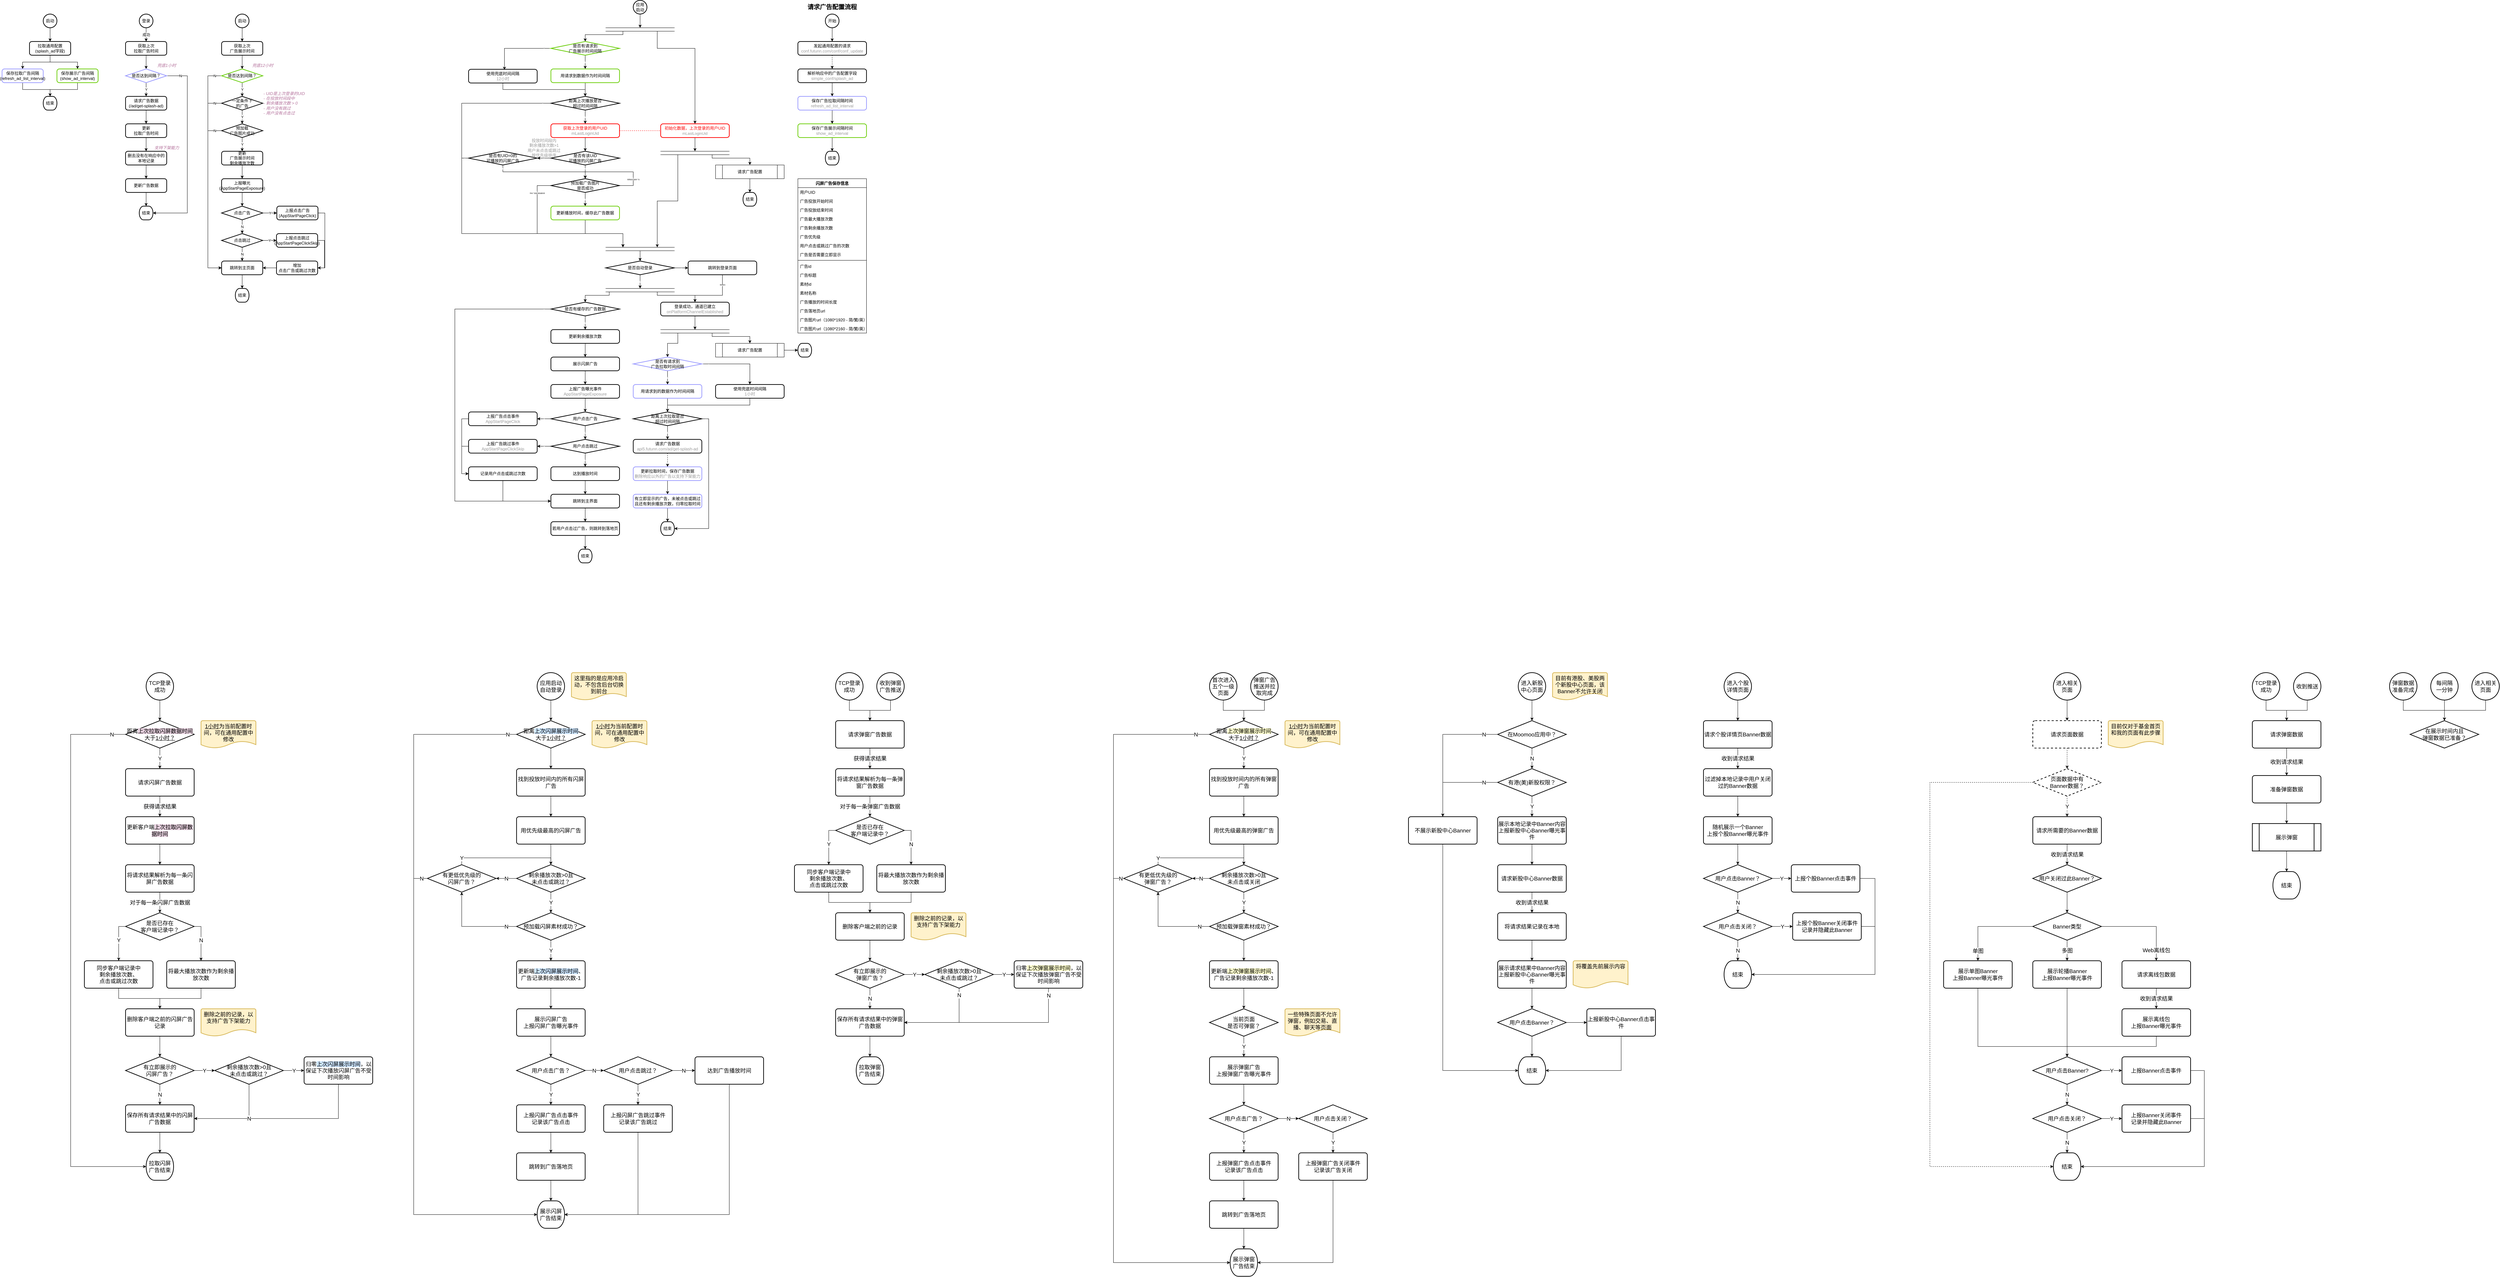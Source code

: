 <mxfile version="14.6.9" type="github">
  <diagram id="diijmVLBqkbmuVa88mqW" name="Page-1">
    <mxGraphModel dx="2370" dy="1270" grid="1" gridSize="10" guides="1" tooltips="1" connect="1" arrows="1" fold="1" page="1" pageScale="1" pageWidth="827" pageHeight="1169" math="0" shadow="0">
      <root>
        <mxCell id="0" />
        <mxCell id="1" parent="0" />
        <mxCell id="tcp7P-kDSFs8wGvN-f_--50" style="edgeStyle=orthogonalEdgeStyle;rounded=0;orthogonalLoop=1;jettySize=auto;html=1;exitX=0.5;exitY=1;exitDx=0;exitDy=0;entryX=1;entryY=0.5;entryDx=0;entryDy=0;fontSize=16;" parent="1" source="tcp7P-kDSFs8wGvN-f_--45" target="tcp7P-kDSFs8wGvN-f_--47" edge="1">
          <mxGeometry relative="1" as="geometry" />
        </mxCell>
        <mxCell id="oCtPmF8EkFGekvi8JnuW-165" value="N&lt;br&gt;用更低优先级的广告" style="edgeStyle=orthogonalEdgeStyle;rounded=0;orthogonalLoop=1;jettySize=auto;html=1;exitX=1;exitY=0.5;exitDx=0;exitDy=0;exitPerimeter=0;entryX=0.5;entryY=0;entryDx=0;entryDy=0;entryPerimeter=0;fontSize=4;fontColor=#000000;strokeColor=#000000;" parent="1" source="oCtPmF8EkFGekvi8JnuW-63" target="oCtPmF8EkFGekvi8JnuW-63" edge="1">
          <mxGeometry x="-0.5" relative="1" as="geometry">
            <Array as="points">
              <mxPoint x="2000" y="580" />
              <mxPoint x="2000" y="540" />
              <mxPoint x="1860" y="540" />
            </Array>
            <mxPoint as="offset" />
          </mxGeometry>
        </mxCell>
        <mxCell id="oCtPmF8EkFGekvi8JnuW-64" value="Y" style="edgeStyle=orthogonalEdgeStyle;rounded=0;orthogonalLoop=1;jettySize=auto;html=1;exitX=0.5;exitY=1;exitDx=0;exitDy=0;exitPerimeter=0;fontSize=4;fontColor=#000000;strokeColor=#000000;" parent="1" source="oCtPmF8EkFGekvi8JnuW-61" edge="1">
          <mxGeometry x="-0.929" relative="1" as="geometry">
            <mxPoint x="1860" y="560" as="targetPoint" />
            <Array as="points">
              <mxPoint x="1620" y="540" />
              <mxPoint x="1860" y="540" />
            </Array>
            <mxPoint as="offset" />
          </mxGeometry>
        </mxCell>
        <mxCell id="uU9plVafASLb35xvYlGo-3" style="edgeStyle=orthogonalEdgeStyle;rounded=0;orthogonalLoop=1;jettySize=auto;html=1;exitX=0.5;exitY=1;exitDx=0;exitDy=0;exitPerimeter=0;entryX=0.5;entryY=0;entryDx=0;entryDy=0;" parent="1" source="uU9plVafASLb35xvYlGo-1" target="uU9plVafASLb35xvYlGo-2" edge="1">
          <mxGeometry relative="1" as="geometry" />
        </mxCell>
        <mxCell id="uU9plVafASLb35xvYlGo-1" value="启动" style="strokeWidth=2;html=1;shape=mxgraph.flowchart.start_2;whiteSpace=wrap;fillColor=none;" parent="1" vertex="1">
          <mxGeometry x="280" y="80" width="40" height="40" as="geometry" />
        </mxCell>
        <mxCell id="uU9plVafASLb35xvYlGo-8" style="edgeStyle=orthogonalEdgeStyle;rounded=0;orthogonalLoop=1;jettySize=auto;html=1;exitX=0.5;exitY=1;exitDx=0;exitDy=0;entryX=0.5;entryY=0;entryDx=0;entryDy=0;" parent="1" source="uU9plVafASLb35xvYlGo-2" target="uU9plVafASLb35xvYlGo-6" edge="1">
          <mxGeometry relative="1" as="geometry" />
        </mxCell>
        <mxCell id="uU9plVafASLb35xvYlGo-9" style="edgeStyle=orthogonalEdgeStyle;rounded=0;orthogonalLoop=1;jettySize=auto;html=1;exitX=0.5;exitY=1;exitDx=0;exitDy=0;entryX=0.5;entryY=0;entryDx=0;entryDy=0;" parent="1" source="uU9plVafASLb35xvYlGo-2" target="uU9plVafASLb35xvYlGo-7" edge="1">
          <mxGeometry relative="1" as="geometry" />
        </mxCell>
        <mxCell id="uU9plVafASLb35xvYlGo-2" value="拉取通用配置&lt;br&gt;(splash_ad字段)" style="rounded=1;whiteSpace=wrap;html=1;absoluteArcSize=1;arcSize=14;strokeWidth=2;fillColor=none;" parent="1" vertex="1">
          <mxGeometry x="240" y="160" width="120" height="40" as="geometry" />
        </mxCell>
        <mxCell id="uU9plVafASLb35xvYlGo-15" value="成功" style="edgeStyle=orthogonalEdgeStyle;rounded=0;orthogonalLoop=1;jettySize=auto;html=1;exitX=0.5;exitY=1;exitDx=0;exitDy=0;exitPerimeter=0;" parent="1" source="uU9plVafASLb35xvYlGo-4" target="uU9plVafASLb35xvYlGo-14" edge="1">
          <mxGeometry relative="1" as="geometry" />
        </mxCell>
        <mxCell id="uU9plVafASLb35xvYlGo-4" value="登录" style="strokeWidth=2;html=1;shape=mxgraph.flowchart.start_2;whiteSpace=wrap;fillColor=none;" parent="1" vertex="1">
          <mxGeometry x="560" y="80" width="40" height="40" as="geometry" />
        </mxCell>
        <mxCell id="uU9plVafASLb35xvYlGo-11" style="edgeStyle=orthogonalEdgeStyle;rounded=0;orthogonalLoop=1;jettySize=auto;html=1;exitX=0.5;exitY=1;exitDx=0;exitDy=0;" parent="1" source="uU9plVafASLb35xvYlGo-6" target="uU9plVafASLb35xvYlGo-12" edge="1">
          <mxGeometry relative="1" as="geometry">
            <mxPoint x="300" y="320" as="targetPoint" />
          </mxGeometry>
        </mxCell>
        <mxCell id="uU9plVafASLb35xvYlGo-6" value="保存拉取广告间隔&lt;br&gt;(refresh_ad_list_interval)" style="rounded=1;whiteSpace=wrap;html=1;absoluteArcSize=1;arcSize=14;strokeWidth=2;fillColor=none;strokeColor=#9999FF;" parent="1" vertex="1">
          <mxGeometry x="160" y="240" width="120" height="40" as="geometry" />
        </mxCell>
        <mxCell id="uU9plVafASLb35xvYlGo-13" style="edgeStyle=orthogonalEdgeStyle;rounded=0;orthogonalLoop=1;jettySize=auto;html=1;exitX=0.5;exitY=1;exitDx=0;exitDy=0;" parent="1" source="uU9plVafASLb35xvYlGo-7" target="uU9plVafASLb35xvYlGo-12" edge="1">
          <mxGeometry relative="1" as="geometry" />
        </mxCell>
        <mxCell id="uU9plVafASLb35xvYlGo-7" value="保存展示广告间隔&lt;br&gt;(show_ad_interval)" style="rounded=1;whiteSpace=wrap;html=1;absoluteArcSize=1;arcSize=14;strokeWidth=2;fillColor=none;strokeColor=#66CC00;" parent="1" vertex="1">
          <mxGeometry x="320" y="240" width="120" height="40" as="geometry" />
        </mxCell>
        <mxCell id="uU9plVafASLb35xvYlGo-12" value="结束" style="strokeWidth=2;html=1;shape=mxgraph.flowchart.terminator;whiteSpace=wrap;fillColor=none;" parent="1" vertex="1">
          <mxGeometry x="280" y="320" width="40" height="40" as="geometry" />
        </mxCell>
        <mxCell id="uU9plVafASLb35xvYlGo-18" style="edgeStyle=orthogonalEdgeStyle;rounded=0;orthogonalLoop=1;jettySize=auto;html=1;exitX=0.5;exitY=1;exitDx=0;exitDy=0;entryX=0.5;entryY=0;entryDx=0;entryDy=0;entryPerimeter=0;" parent="1" source="uU9plVafASLb35xvYlGo-14" target="uU9plVafASLb35xvYlGo-17" edge="1">
          <mxGeometry relative="1" as="geometry" />
        </mxCell>
        <mxCell id="uU9plVafASLb35xvYlGo-14" value="获取上次&lt;br&gt;拉取广告时间" style="rounded=1;whiteSpace=wrap;html=1;absoluteArcSize=1;arcSize=14;strokeWidth=2;fillColor=none;" parent="1" vertex="1">
          <mxGeometry x="520" y="160" width="120" height="40" as="geometry" />
        </mxCell>
        <mxCell id="uU9plVafASLb35xvYlGo-22" style="edgeStyle=orthogonalEdgeStyle;rounded=0;orthogonalLoop=1;jettySize=auto;html=1;exitX=1;exitY=0.5;exitDx=0;exitDy=0;exitPerimeter=0;entryX=1;entryY=0.5;entryDx=0;entryDy=0;entryPerimeter=0;" parent="1" source="uU9plVafASLb35xvYlGo-17" target="uU9plVafASLb35xvYlGo-21" edge="1">
          <mxGeometry relative="1" as="geometry">
            <Array as="points">
              <mxPoint x="700" y="260" />
              <mxPoint x="700" y="660" />
            </Array>
          </mxGeometry>
        </mxCell>
        <mxCell id="uU9plVafASLb35xvYlGo-52" value="N" style="edgeLabel;html=1;align=center;verticalAlign=middle;resizable=0;points=[];" parent="uU9plVafASLb35xvYlGo-22" vertex="1" connectable="0">
          <mxGeometry x="-0.944" y="-2" relative="1" as="geometry">
            <mxPoint x="24" y="-2" as="offset" />
          </mxGeometry>
        </mxCell>
        <mxCell id="uU9plVafASLb35xvYlGo-24" value="Y" style="edgeStyle=orthogonalEdgeStyle;rounded=0;orthogonalLoop=1;jettySize=auto;html=1;exitX=0.5;exitY=1;exitDx=0;exitDy=0;exitPerimeter=0;entryX=0.5;entryY=0;entryDx=0;entryDy=0;" parent="1" source="uU9plVafASLb35xvYlGo-17" target="uU9plVafASLb35xvYlGo-23" edge="1">
          <mxGeometry relative="1" as="geometry" />
        </mxCell>
        <mxCell id="uU9plVafASLb35xvYlGo-17" value="是否达到间隔？" style="strokeWidth=2;html=1;shape=mxgraph.flowchart.decision;whiteSpace=wrap;fillColor=none;strokeColor=#9999FF;" parent="1" vertex="1">
          <mxGeometry x="520" y="240" width="120" height="40" as="geometry" />
        </mxCell>
        <mxCell id="uU9plVafASLb35xvYlGo-21" value="结束" style="strokeWidth=2;html=1;shape=mxgraph.flowchart.terminator;whiteSpace=wrap;fillColor=none;" parent="1" vertex="1">
          <mxGeometry x="560" y="640" width="40" height="40" as="geometry" />
        </mxCell>
        <mxCell id="uU9plVafASLb35xvYlGo-26" style="edgeStyle=orthogonalEdgeStyle;rounded=0;orthogonalLoop=1;jettySize=auto;html=1;exitX=0.5;exitY=1;exitDx=0;exitDy=0;" parent="1" source="uU9plVafASLb35xvYlGo-23" target="uU9plVafASLb35xvYlGo-25" edge="1">
          <mxGeometry relative="1" as="geometry" />
        </mxCell>
        <mxCell id="uU9plVafASLb35xvYlGo-23" value="请求广告数据&lt;br&gt;(/ad/get-splash-ad)" style="rounded=1;whiteSpace=wrap;html=1;absoluteArcSize=1;arcSize=14;strokeWidth=2;fillColor=none;" parent="1" vertex="1">
          <mxGeometry x="520" y="320" width="120" height="40" as="geometry" />
        </mxCell>
        <mxCell id="uU9plVafASLb35xvYlGo-28" style="edgeStyle=orthogonalEdgeStyle;rounded=0;orthogonalLoop=1;jettySize=auto;html=1;exitX=0.5;exitY=1;exitDx=0;exitDy=0;" parent="1" source="uU9plVafASLb35xvYlGo-25" target="uU9plVafASLb35xvYlGo-27" edge="1">
          <mxGeometry relative="1" as="geometry" />
        </mxCell>
        <mxCell id="uU9plVafASLb35xvYlGo-25" value="更新&lt;br&gt;拉取广告时间" style="rounded=1;whiteSpace=wrap;html=1;absoluteArcSize=1;arcSize=14;strokeWidth=2;fillColor=none;" parent="1" vertex="1">
          <mxGeometry x="520" y="400" width="120" height="40" as="geometry" />
        </mxCell>
        <mxCell id="uU9plVafASLb35xvYlGo-34" style="edgeStyle=orthogonalEdgeStyle;rounded=0;orthogonalLoop=1;jettySize=auto;html=1;exitX=0.5;exitY=1;exitDx=0;exitDy=0;" parent="1" source="uU9plVafASLb35xvYlGo-27" target="uU9plVafASLb35xvYlGo-33" edge="1">
          <mxGeometry relative="1" as="geometry" />
        </mxCell>
        <mxCell id="uU9plVafASLb35xvYlGo-27" value="删去没有在响应中的&lt;br&gt;本地记录" style="rounded=1;whiteSpace=wrap;html=1;absoluteArcSize=1;arcSize=14;strokeWidth=2;fillColor=none;" parent="1" vertex="1">
          <mxGeometry x="520" y="480" width="120" height="40" as="geometry" />
        </mxCell>
        <mxCell id="uU9plVafASLb35xvYlGo-29" value="&lt;i&gt;&lt;font color=&quot;#b5739d&quot;&gt;支持下架能力&lt;/font&gt;&lt;/i&gt;" style="text;html=1;strokeColor=none;fillColor=none;align=center;verticalAlign=middle;whiteSpace=wrap;rounded=0;" parent="1" vertex="1">
          <mxGeometry x="600" y="460" width="80" height="20" as="geometry" />
        </mxCell>
        <mxCell id="uU9plVafASLb35xvYlGo-30" value="&lt;i&gt;&lt;font color=&quot;#b5739d&quot;&gt;兜底1小时&lt;/font&gt;&lt;/i&gt;" style="text;html=1;strokeColor=none;fillColor=none;align=center;verticalAlign=middle;whiteSpace=wrap;rounded=0;" parent="1" vertex="1">
          <mxGeometry x="600" y="220" width="80" height="20" as="geometry" />
        </mxCell>
        <mxCell id="uU9plVafASLb35xvYlGo-35" style="edgeStyle=orthogonalEdgeStyle;rounded=0;orthogonalLoop=1;jettySize=auto;html=1;exitX=0.5;exitY=1;exitDx=0;exitDy=0;entryX=0.5;entryY=0;entryDx=0;entryDy=0;entryPerimeter=0;" parent="1" source="uU9plVafASLb35xvYlGo-33" target="uU9plVafASLb35xvYlGo-21" edge="1">
          <mxGeometry relative="1" as="geometry" />
        </mxCell>
        <mxCell id="uU9plVafASLb35xvYlGo-33" value="更新广告数据" style="rounded=1;whiteSpace=wrap;html=1;absoluteArcSize=1;arcSize=14;strokeWidth=2;fillColor=none;" parent="1" vertex="1">
          <mxGeometry x="520" y="560" width="120" height="40" as="geometry" />
        </mxCell>
        <mxCell id="uU9plVafASLb35xvYlGo-36" value="闪屏广告保存信息" style="swimlane;fontStyle=1;align=center;verticalAlign=top;childLayout=stackLayout;horizontal=1;startSize=26;horizontalStack=0;resizeParent=1;resizeParentMax=0;resizeLast=0;collapsible=1;marginBottom=0;strokeWidth=1;fillColor=none;" parent="1" vertex="1">
          <mxGeometry x="2480" y="560" width="200" height="450" as="geometry" />
        </mxCell>
        <mxCell id="oCtPmF8EkFGekvi8JnuW-169" value="用户UID" style="text;strokeColor=none;fillColor=none;align=left;verticalAlign=top;spacingLeft=4;spacingRight=4;overflow=hidden;rotatable=0;points=[[0,0.5],[1,0.5]];portConstraint=eastwest;" parent="uU9plVafASLb35xvYlGo-36" vertex="1">
          <mxGeometry y="26" width="200" height="26" as="geometry" />
        </mxCell>
        <mxCell id="uU9plVafASLb35xvYlGo-39" value="广告投放开始时间" style="text;strokeColor=none;fillColor=none;align=left;verticalAlign=top;spacingLeft=4;spacingRight=4;overflow=hidden;rotatable=0;points=[[0,0.5],[1,0.5]];portConstraint=eastwest;" parent="uU9plVafASLb35xvYlGo-36" vertex="1">
          <mxGeometry y="52" width="200" height="26" as="geometry" />
        </mxCell>
        <mxCell id="uU9plVafASLb35xvYlGo-40" value="广告投放结束时间" style="text;strokeColor=none;fillColor=none;align=left;verticalAlign=top;spacingLeft=4;spacingRight=4;overflow=hidden;rotatable=0;points=[[0,0.5],[1,0.5]];portConstraint=eastwest;" parent="uU9plVafASLb35xvYlGo-36" vertex="1">
          <mxGeometry y="78" width="200" height="26" as="geometry" />
        </mxCell>
        <mxCell id="uU9plVafASLb35xvYlGo-41" value="广告最大播放次数" style="text;strokeColor=none;fillColor=none;align=left;verticalAlign=top;spacingLeft=4;spacingRight=4;overflow=hidden;rotatable=0;points=[[0,0.5],[1,0.5]];portConstraint=eastwest;" parent="uU9plVafASLb35xvYlGo-36" vertex="1">
          <mxGeometry y="104" width="200" height="26" as="geometry" />
        </mxCell>
        <mxCell id="uU9plVafASLb35xvYlGo-56" value="广告剩余播放次数" style="text;strokeColor=none;fillColor=none;align=left;verticalAlign=top;spacingLeft=4;spacingRight=4;overflow=hidden;rotatable=0;points=[[0,0.5],[1,0.5]];portConstraint=eastwest;" parent="uU9plVafASLb35xvYlGo-36" vertex="1">
          <mxGeometry y="130" width="200" height="26" as="geometry" />
        </mxCell>
        <mxCell id="oCtPmF8EkFGekvi8JnuW-168" value="广告优先级" style="text;strokeColor=none;fillColor=none;align=left;verticalAlign=top;spacingLeft=4;spacingRight=4;overflow=hidden;rotatable=0;points=[[0,0.5],[1,0.5]];portConstraint=eastwest;" parent="uU9plVafASLb35xvYlGo-36" vertex="1">
          <mxGeometry y="156" width="200" height="26" as="geometry" />
        </mxCell>
        <mxCell id="oCtPmF8EkFGekvi8JnuW-159" value="用户点击或跳过广告的次数" style="text;strokeColor=none;fillColor=none;align=left;verticalAlign=top;spacingLeft=4;spacingRight=4;overflow=hidden;rotatable=0;points=[[0,0.5],[1,0.5]];portConstraint=eastwest;" parent="uU9plVafASLb35xvYlGo-36" vertex="1">
          <mxGeometry y="182" width="200" height="26" as="geometry" />
        </mxCell>
        <mxCell id="oCtPmF8EkFGekvi8JnuW-170" value="广告是否需要立即显示" style="text;strokeColor=none;fillColor=none;align=left;verticalAlign=top;spacingLeft=4;spacingRight=4;overflow=hidden;rotatable=0;points=[[0,0.5],[1,0.5]];portConstraint=eastwest;" parent="uU9plVafASLb35xvYlGo-36" vertex="1">
          <mxGeometry y="208" width="200" height="26" as="geometry" />
        </mxCell>
        <mxCell id="oCtPmF8EkFGekvi8JnuW-157" value="" style="line;strokeWidth=1;fillColor=none;align=left;verticalAlign=middle;spacingTop=-1;spacingLeft=3;spacingRight=3;rotatable=0;labelPosition=right;points=[];portConstraint=eastwest;fontSize=4;fontColor=#000000;" parent="uU9plVafASLb35xvYlGo-36" vertex="1">
          <mxGeometry y="234" width="200" height="8" as="geometry" />
        </mxCell>
        <mxCell id="uU9plVafASLb35xvYlGo-43" value="广告id" style="text;strokeColor=none;fillColor=none;align=left;verticalAlign=top;spacingLeft=4;spacingRight=4;overflow=hidden;rotatable=0;points=[[0,0.5],[1,0.5]];portConstraint=eastwest;" parent="uU9plVafASLb35xvYlGo-36" vertex="1">
          <mxGeometry y="242" width="200" height="26" as="geometry" />
        </mxCell>
        <mxCell id="uU9plVafASLb35xvYlGo-44" value="广告标题" style="text;strokeColor=none;fillColor=none;align=left;verticalAlign=top;spacingLeft=4;spacingRight=4;overflow=hidden;rotatable=0;points=[[0,0.5],[1,0.5]];portConstraint=eastwest;" parent="uU9plVafASLb35xvYlGo-36" vertex="1">
          <mxGeometry y="268" width="200" height="26" as="geometry" />
        </mxCell>
        <mxCell id="uU9plVafASLb35xvYlGo-37" value="素材id" style="text;strokeColor=none;fillColor=none;align=left;verticalAlign=top;spacingLeft=4;spacingRight=4;overflow=hidden;rotatable=0;points=[[0,0.5],[1,0.5]];portConstraint=eastwest;" parent="uU9plVafASLb35xvYlGo-36" vertex="1">
          <mxGeometry y="294" width="200" height="26" as="geometry" />
        </mxCell>
        <mxCell id="oCtPmF8EkFGekvi8JnuW-158" value="素材名称" style="text;strokeColor=none;fillColor=none;align=left;verticalAlign=top;spacingLeft=4;spacingRight=4;overflow=hidden;rotatable=0;points=[[0,0.5],[1,0.5]];portConstraint=eastwest;" parent="uU9plVafASLb35xvYlGo-36" vertex="1">
          <mxGeometry y="320" width="200" height="26" as="geometry" />
        </mxCell>
        <mxCell id="oCtPmF8EkFGekvi8JnuW-160" value="广告播放的时间长度" style="text;strokeColor=none;fillColor=none;align=left;verticalAlign=top;spacingLeft=4;spacingRight=4;overflow=hidden;rotatable=0;points=[[0,0.5],[1,0.5]];portConstraint=eastwest;" parent="uU9plVafASLb35xvYlGo-36" vertex="1">
          <mxGeometry y="346" width="200" height="26" as="geometry" />
        </mxCell>
        <mxCell id="oCtPmF8EkFGekvi8JnuW-164" value="广告落地页url" style="text;strokeColor=none;fillColor=none;align=left;verticalAlign=top;spacingLeft=4;spacingRight=4;overflow=hidden;rotatable=0;points=[[0,0.5],[1,0.5]];portConstraint=eastwest;" parent="uU9plVafASLb35xvYlGo-36" vertex="1">
          <mxGeometry y="372" width="200" height="26" as="geometry" />
        </mxCell>
        <mxCell id="oCtPmF8EkFGekvi8JnuW-161" value="广告图片url（1080*1920 - 简/繁/英）" style="text;strokeColor=none;fillColor=none;align=left;verticalAlign=top;spacingLeft=4;spacingRight=4;overflow=hidden;rotatable=0;points=[[0,0.5],[1,0.5]];portConstraint=eastwest;" parent="uU9plVafASLb35xvYlGo-36" vertex="1">
          <mxGeometry y="398" width="200" height="26" as="geometry" />
        </mxCell>
        <mxCell id="oCtPmF8EkFGekvi8JnuW-163" value="广告图片url（1080*2160 - 简/繁/英）" style="text;strokeColor=none;fillColor=none;align=left;verticalAlign=top;spacingLeft=4;spacingRight=4;overflow=hidden;rotatable=0;points=[[0,0.5],[1,0.5]];portConstraint=eastwest;" parent="uU9plVafASLb35xvYlGo-36" vertex="1">
          <mxGeometry y="424" width="200" height="26" as="geometry" />
        </mxCell>
        <mxCell id="uU9plVafASLb35xvYlGo-47" style="edgeStyle=orthogonalEdgeStyle;rounded=0;orthogonalLoop=1;jettySize=auto;html=1;exitX=0.5;exitY=1;exitDx=0;exitDy=0;exitPerimeter=0;" parent="1" source="uU9plVafASLb35xvYlGo-45" target="uU9plVafASLb35xvYlGo-46" edge="1">
          <mxGeometry relative="1" as="geometry" />
        </mxCell>
        <mxCell id="uU9plVafASLb35xvYlGo-45" value="启动" style="strokeWidth=2;html=1;shape=mxgraph.flowchart.start_2;whiteSpace=wrap;fillColor=none;" parent="1" vertex="1">
          <mxGeometry x="840" y="80" width="40" height="40" as="geometry" />
        </mxCell>
        <mxCell id="uU9plVafASLb35xvYlGo-49" style="edgeStyle=orthogonalEdgeStyle;rounded=0;orthogonalLoop=1;jettySize=auto;html=1;exitX=0.5;exitY=1;exitDx=0;exitDy=0;" parent="1" source="uU9plVafASLb35xvYlGo-46" target="uU9plVafASLb35xvYlGo-48" edge="1">
          <mxGeometry relative="1" as="geometry" />
        </mxCell>
        <mxCell id="uU9plVafASLb35xvYlGo-46" value="获取上次&lt;br&gt;广告展示时间" style="rounded=1;whiteSpace=wrap;html=1;absoluteArcSize=1;arcSize=14;strokeWidth=2;fillColor=none;" parent="1" vertex="1">
          <mxGeometry x="800" y="160" width="120" height="40" as="geometry" />
        </mxCell>
        <mxCell id="uU9plVafASLb35xvYlGo-53" value="Y" style="edgeStyle=orthogonalEdgeStyle;rounded=0;orthogonalLoop=1;jettySize=auto;html=1;exitX=0.5;exitY=1;exitDx=0;exitDy=0;exitPerimeter=0;" parent="1" source="uU9plVafASLb35xvYlGo-48" target="uU9plVafASLb35xvYlGo-57" edge="1">
          <mxGeometry relative="1" as="geometry">
            <mxPoint x="860" y="320" as="targetPoint" />
          </mxGeometry>
        </mxCell>
        <mxCell id="uU9plVafASLb35xvYlGo-87" value="N" style="edgeStyle=orthogonalEdgeStyle;rounded=0;orthogonalLoop=1;jettySize=auto;html=1;exitX=0;exitY=0.5;exitDx=0;exitDy=0;exitPerimeter=0;entryX=0;entryY=0.5;entryDx=0;entryDy=0;" parent="1" source="uU9plVafASLb35xvYlGo-48" target="uU9plVafASLb35xvYlGo-78" edge="1">
          <mxGeometry x="-0.938" relative="1" as="geometry">
            <mxPoint x="800" y="823.333" as="targetPoint" />
            <Array as="points">
              <mxPoint x="760" y="260" />
              <mxPoint x="760" y="820" />
            </Array>
            <mxPoint as="offset" />
          </mxGeometry>
        </mxCell>
        <mxCell id="uU9plVafASLb35xvYlGo-48" value="是否达到间隔？" style="strokeWidth=2;html=1;shape=mxgraph.flowchart.decision;whiteSpace=wrap;fillColor=none;strokeColor=#66CC00;" parent="1" vertex="1">
          <mxGeometry x="800" y="240" width="120" height="40" as="geometry" />
        </mxCell>
        <mxCell id="uU9plVafASLb35xvYlGo-50" value="&lt;i&gt;&lt;font color=&quot;#b5739d&quot;&gt;兜底12小时&lt;/font&gt;&lt;/i&gt;" style="text;html=1;strokeColor=none;fillColor=none;align=center;verticalAlign=middle;whiteSpace=wrap;rounded=0;" parent="1" vertex="1">
          <mxGeometry x="880" y="220" width="80" height="20" as="geometry" />
        </mxCell>
        <mxCell id="uU9plVafASLb35xvYlGo-54" value="&lt;i&gt;&lt;font color=&quot;#b5739d&quot;&gt;- UID是上次登录的UID&lt;br&gt;- 在投放时间段中&lt;br&gt;- 剩余播放次数 &amp;gt; 0&lt;br&gt;- 用户没有跳过&lt;br&gt;- 用户没有点击过&lt;/font&gt;&lt;/i&gt;" style="text;html=1;strokeColor=none;fillColor=none;align=left;verticalAlign=middle;whiteSpace=wrap;rounded=0;" parent="1" vertex="1">
          <mxGeometry x="920" y="320" width="240" height="40" as="geometry" />
        </mxCell>
        <mxCell id="uU9plVafASLb35xvYlGo-59" value="Y" style="edgeStyle=orthogonalEdgeStyle;rounded=0;orthogonalLoop=1;jettySize=auto;html=1;exitX=0.5;exitY=1;exitDx=0;exitDy=0;exitPerimeter=0;" parent="1" source="uU9plVafASLb35xvYlGo-57" target="uU9plVafASLb35xvYlGo-60" edge="1">
          <mxGeometry relative="1" as="geometry">
            <mxPoint x="860" y="400" as="targetPoint" />
          </mxGeometry>
        </mxCell>
        <mxCell id="uU9plVafASLb35xvYlGo-86" value="N" style="edgeStyle=orthogonalEdgeStyle;rounded=0;orthogonalLoop=1;jettySize=auto;html=1;exitX=0;exitY=0.5;exitDx=0;exitDy=0;exitPerimeter=0;entryX=0;entryY=0.5;entryDx=0;entryDy=0;" parent="1" source="uU9plVafASLb35xvYlGo-57" target="uU9plVafASLb35xvYlGo-78" edge="1">
          <mxGeometry x="-0.929" relative="1" as="geometry">
            <Array as="points">
              <mxPoint x="760" y="340" />
              <mxPoint x="760" y="820" />
            </Array>
            <mxPoint as="offset" />
          </mxGeometry>
        </mxCell>
        <mxCell id="uU9plVafASLb35xvYlGo-57" value="一定条件下&lt;br&gt;的广告" style="strokeWidth=2;html=1;shape=mxgraph.flowchart.decision;whiteSpace=wrap;fillColor=none;" parent="1" vertex="1">
          <mxGeometry x="800" y="320" width="120" height="40" as="geometry" />
        </mxCell>
        <mxCell id="uU9plVafASLb35xvYlGo-62" value="Y" style="edgeStyle=orthogonalEdgeStyle;rounded=0;orthogonalLoop=1;jettySize=auto;html=1;exitX=0.5;exitY=1;exitDx=0;exitDy=0;exitPerimeter=0;" parent="1" source="uU9plVafASLb35xvYlGo-60" target="uU9plVafASLb35xvYlGo-61" edge="1">
          <mxGeometry relative="1" as="geometry" />
        </mxCell>
        <mxCell id="uU9plVafASLb35xvYlGo-85" value="N" style="edgeStyle=orthogonalEdgeStyle;rounded=0;orthogonalLoop=1;jettySize=auto;html=1;exitX=0;exitY=0.5;exitDx=0;exitDy=0;exitPerimeter=0;entryX=0;entryY=0.5;entryDx=0;entryDy=0;" parent="1" source="uU9plVafASLb35xvYlGo-60" target="uU9plVafASLb35xvYlGo-78" edge="1">
          <mxGeometry x="-0.917" relative="1" as="geometry">
            <Array as="points">
              <mxPoint x="760" y="420" />
              <mxPoint x="760" y="820" />
            </Array>
            <mxPoint as="offset" />
          </mxGeometry>
        </mxCell>
        <mxCell id="uU9plVafASLb35xvYlGo-60" value="预加载&lt;br&gt;广告图片成功" style="strokeWidth=2;html=1;shape=mxgraph.flowchart.decision;whiteSpace=wrap;fillColor=none;" parent="1" vertex="1">
          <mxGeometry x="800" y="400" width="120" height="40" as="geometry" />
        </mxCell>
        <mxCell id="uU9plVafASLb35xvYlGo-65" style="edgeStyle=orthogonalEdgeStyle;rounded=0;orthogonalLoop=1;jettySize=auto;html=1;exitX=0.5;exitY=1;exitDx=0;exitDy=0;" parent="1" source="uU9plVafASLb35xvYlGo-61" target="uU9plVafASLb35xvYlGo-64" edge="1">
          <mxGeometry relative="1" as="geometry" />
        </mxCell>
        <mxCell id="uU9plVafASLb35xvYlGo-61" value="更新&lt;br&gt;广告展示时间&lt;br&gt;剩余播放次数" style="rounded=1;whiteSpace=wrap;html=1;absoluteArcSize=1;arcSize=14;strokeWidth=2;fillColor=none;" parent="1" vertex="1">
          <mxGeometry x="800" y="480" width="120" height="40" as="geometry" />
        </mxCell>
        <mxCell id="uU9plVafASLb35xvYlGo-67" style="edgeStyle=orthogonalEdgeStyle;rounded=0;orthogonalLoop=1;jettySize=auto;html=1;exitX=0.5;exitY=1;exitDx=0;exitDy=0;" parent="1" source="uU9plVafASLb35xvYlGo-64" target="uU9plVafASLb35xvYlGo-68" edge="1">
          <mxGeometry relative="1" as="geometry">
            <mxPoint x="860" y="640" as="targetPoint" />
          </mxGeometry>
        </mxCell>
        <mxCell id="uU9plVafASLb35xvYlGo-64" value="上报曝光&lt;br&gt;(AppStartPageExposure)" style="rounded=1;whiteSpace=wrap;html=1;absoluteArcSize=1;arcSize=14;strokeWidth=2;fillColor=none;" parent="1" vertex="1">
          <mxGeometry x="800" y="560" width="120" height="40" as="geometry" />
        </mxCell>
        <mxCell id="uU9plVafASLb35xvYlGo-70" value="Y" style="edgeStyle=orthogonalEdgeStyle;rounded=0;orthogonalLoop=1;jettySize=auto;html=1;exitX=1;exitY=0.5;exitDx=0;exitDy=0;exitPerimeter=0;" parent="1" source="uU9plVafASLb35xvYlGo-68" target="uU9plVafASLb35xvYlGo-69" edge="1">
          <mxGeometry relative="1" as="geometry" />
        </mxCell>
        <mxCell id="uU9plVafASLb35xvYlGo-72" value="N" style="edgeStyle=orthogonalEdgeStyle;rounded=0;orthogonalLoop=1;jettySize=auto;html=1;exitX=0.5;exitY=1;exitDx=0;exitDy=0;exitPerimeter=0;" parent="1" source="uU9plVafASLb35xvYlGo-68" target="uU9plVafASLb35xvYlGo-71" edge="1">
          <mxGeometry relative="1" as="geometry" />
        </mxCell>
        <mxCell id="uU9plVafASLb35xvYlGo-68" value="点击广告" style="strokeWidth=2;html=1;shape=mxgraph.flowchart.decision;whiteSpace=wrap;fillColor=none;" parent="1" vertex="1">
          <mxGeometry x="800" y="640" width="120" height="40" as="geometry" />
        </mxCell>
        <mxCell id="uU9plVafASLb35xvYlGo-77" style="edgeStyle=orthogonalEdgeStyle;rounded=0;orthogonalLoop=1;jettySize=auto;html=1;exitX=1;exitY=0.5;exitDx=0;exitDy=0;entryX=1;entryY=0.5;entryDx=0;entryDy=0;" parent="1" source="uU9plVafASLb35xvYlGo-69" target="uU9plVafASLb35xvYlGo-75" edge="1">
          <mxGeometry relative="1" as="geometry">
            <Array as="points">
              <mxPoint x="1101" y="660" />
              <mxPoint x="1101" y="820" />
            </Array>
          </mxGeometry>
        </mxCell>
        <mxCell id="uU9plVafASLb35xvYlGo-69" value="上报点击广告&lt;br&gt;(AppStartPageClick)" style="rounded=1;whiteSpace=wrap;html=1;absoluteArcSize=1;arcSize=14;strokeWidth=2;fillColor=none;" parent="1" vertex="1">
          <mxGeometry x="961" y="640" width="120" height="40" as="geometry" />
        </mxCell>
        <mxCell id="uU9plVafASLb35xvYlGo-74" value="Y" style="edgeStyle=orthogonalEdgeStyle;rounded=0;orthogonalLoop=1;jettySize=auto;html=1;exitX=1;exitY=0.5;exitDx=0;exitDy=0;exitPerimeter=0;" parent="1" source="uU9plVafASLb35xvYlGo-71" target="uU9plVafASLb35xvYlGo-73" edge="1">
          <mxGeometry relative="1" as="geometry" />
        </mxCell>
        <mxCell id="uU9plVafASLb35xvYlGo-79" value="N" style="edgeStyle=orthogonalEdgeStyle;rounded=0;orthogonalLoop=1;jettySize=auto;html=1;exitX=0.5;exitY=1;exitDx=0;exitDy=0;exitPerimeter=0;entryX=0.5;entryY=0;entryDx=0;entryDy=0;" parent="1" source="uU9plVafASLb35xvYlGo-71" target="uU9plVafASLb35xvYlGo-78" edge="1">
          <mxGeometry relative="1" as="geometry" />
        </mxCell>
        <mxCell id="uU9plVafASLb35xvYlGo-71" value="点击跳过" style="strokeWidth=2;html=1;shape=mxgraph.flowchart.decision;whiteSpace=wrap;fillColor=none;" parent="1" vertex="1">
          <mxGeometry x="800" y="720" width="120" height="40" as="geometry" />
        </mxCell>
        <mxCell id="uU9plVafASLb35xvYlGo-76" style="edgeStyle=orthogonalEdgeStyle;rounded=0;orthogonalLoop=1;jettySize=auto;html=1;exitX=1;exitY=0.5;exitDx=0;exitDy=0;entryX=1;entryY=0.5;entryDx=0;entryDy=0;" parent="1" source="uU9plVafASLb35xvYlGo-73" target="uU9plVafASLb35xvYlGo-75" edge="1">
          <mxGeometry relative="1" as="geometry">
            <Array as="points">
              <mxPoint x="1100" y="740" />
              <mxPoint x="1100" y="820" />
            </Array>
          </mxGeometry>
        </mxCell>
        <mxCell id="uU9plVafASLb35xvYlGo-73" value="上报点击跳过&lt;br&gt;(AppStartPageClickSkip)" style="rounded=1;whiteSpace=wrap;html=1;absoluteArcSize=1;arcSize=14;strokeWidth=2;fillColor=none;" parent="1" vertex="1">
          <mxGeometry x="960" y="720" width="120" height="40" as="geometry" />
        </mxCell>
        <mxCell id="uU9plVafASLb35xvYlGo-82" style="edgeStyle=orthogonalEdgeStyle;rounded=0;orthogonalLoop=1;jettySize=auto;html=1;exitX=0;exitY=0.5;exitDx=0;exitDy=0;" parent="1" source="uU9plVafASLb35xvYlGo-75" target="uU9plVafASLb35xvYlGo-78" edge="1">
          <mxGeometry relative="1" as="geometry" />
        </mxCell>
        <mxCell id="uU9plVafASLb35xvYlGo-75" value="增加&lt;br&gt;点击广告或跳过次数" style="rounded=1;whiteSpace=wrap;html=1;absoluteArcSize=1;arcSize=14;strokeWidth=2;fillColor=none;" parent="1" vertex="1">
          <mxGeometry x="960" y="800" width="120" height="40" as="geometry" />
        </mxCell>
        <mxCell id="uU9plVafASLb35xvYlGo-81" style="edgeStyle=orthogonalEdgeStyle;rounded=0;orthogonalLoop=1;jettySize=auto;html=1;exitX=0.5;exitY=1;exitDx=0;exitDy=0;entryX=0.5;entryY=0;entryDx=0;entryDy=0;entryPerimeter=0;" parent="1" source="uU9plVafASLb35xvYlGo-78" target="uU9plVafASLb35xvYlGo-80" edge="1">
          <mxGeometry relative="1" as="geometry" />
        </mxCell>
        <mxCell id="uU9plVafASLb35xvYlGo-78" value="跳转到主页面" style="rounded=1;whiteSpace=wrap;html=1;absoluteArcSize=1;arcSize=14;strokeWidth=2;fillColor=none;" parent="1" vertex="1">
          <mxGeometry x="800" y="800" width="120" height="40" as="geometry" />
        </mxCell>
        <mxCell id="uU9plVafASLb35xvYlGo-80" value="结束" style="strokeWidth=2;html=1;shape=mxgraph.flowchart.terminator;whiteSpace=wrap;fillColor=none;" parent="1" vertex="1">
          <mxGeometry x="840" y="880" width="40" height="40" as="geometry" />
        </mxCell>
        <mxCell id="oCtPmF8EkFGekvi8JnuW-8" style="edgeStyle=orthogonalEdgeStyle;rounded=0;orthogonalLoop=1;jettySize=auto;html=1;exitX=0.5;exitY=1;exitDx=0;exitDy=0;exitPerimeter=0;entryX=0.5;entryY=0;entryDx=0;entryDy=0;" parent="1" source="oCtPmF8EkFGekvi8JnuW-1" target="oCtPmF8EkFGekvi8JnuW-9" edge="1">
          <mxGeometry relative="1" as="geometry">
            <mxPoint x="2020" y="130" as="targetPoint" />
          </mxGeometry>
        </mxCell>
        <mxCell id="oCtPmF8EkFGekvi8JnuW-1" value="应用&lt;br&gt;启动" style="strokeWidth=2;html=1;shape=mxgraph.flowchart.start_2;whiteSpace=wrap;fillColor=none;" parent="1" vertex="1">
          <mxGeometry x="2000" y="40" width="40" height="40" as="geometry" />
        </mxCell>
        <mxCell id="oCtPmF8EkFGekvi8JnuW-10" style="edgeStyle=orthogonalEdgeStyle;rounded=0;orthogonalLoop=1;jettySize=auto;html=1;exitX=0.25;exitY=1;exitDx=0;exitDy=0;entryX=0.5;entryY=0;entryDx=0;entryDy=0;entryPerimeter=0;" parent="1" source="oCtPmF8EkFGekvi8JnuW-9" target="oCtPmF8EkFGekvi8JnuW-39" edge="1">
          <mxGeometry relative="1" as="geometry">
            <mxPoint x="1840" y="130" as="targetPoint" />
            <Array as="points">
              <mxPoint x="1970" y="140" />
              <mxPoint x="1860" y="140" />
            </Array>
          </mxGeometry>
        </mxCell>
        <mxCell id="oCtPmF8EkFGekvi8JnuW-13" style="edgeStyle=orthogonalEdgeStyle;rounded=0;orthogonalLoop=1;jettySize=auto;html=1;exitX=0.75;exitY=1;exitDx=0;exitDy=0;entryX=0.5;entryY=0;entryDx=0;entryDy=0;" parent="1" source="oCtPmF8EkFGekvi8JnuW-9" target="oCtPmF8EkFGekvi8JnuW-12" edge="1">
          <mxGeometry relative="1" as="geometry">
            <mxPoint x="2140" y="140" as="targetPoint" />
            <Array as="points">
              <mxPoint x="2070" y="180" />
              <mxPoint x="2180" y="180" />
            </Array>
          </mxGeometry>
        </mxCell>
        <mxCell id="oCtPmF8EkFGekvi8JnuW-9" value="" style="shape=partialRectangle;whiteSpace=wrap;html=1;left=0;right=0;fillColor=none;strokeColor=#000000;" parent="1" vertex="1">
          <mxGeometry x="1920" y="120" width="200" height="10" as="geometry" />
        </mxCell>
        <mxCell id="oCtPmF8EkFGekvi8JnuW-28" style="edgeStyle=orthogonalEdgeStyle;rounded=0;orthogonalLoop=1;jettySize=auto;html=1;exitX=0.5;exitY=1;exitDx=0;exitDy=0;entryX=0.5;entryY=0;entryDx=0;entryDy=0;fontSize=4;fontColor=#000000;strokeColor=#000000;" parent="1" source="oCtPmF8EkFGekvi8JnuW-12" target="oCtPmF8EkFGekvi8JnuW-27" edge="1">
          <mxGeometry relative="1" as="geometry" />
        </mxCell>
        <mxCell id="oCtPmF8EkFGekvi8JnuW-12" value="&lt;font color=&quot;#ff0000&quot;&gt;初始化数据，上次登录的用户UID&lt;br&gt;&lt;/font&gt;&lt;span style=&quot;color: rgb(153 , 153 , 153) ; font-size: 4px&quot;&gt;&lt;font style=&quot;font-size: 11px&quot;&gt;mLastLoginUid&lt;/font&gt;&lt;/span&gt;&lt;font color=&quot;#ff0000&quot;&gt;&lt;br&gt;&lt;/font&gt;" style="rounded=1;whiteSpace=wrap;html=1;absoluteArcSize=1;arcSize=14;strokeWidth=2;fillColor=none;strokeColor=#FF0000;" parent="1" vertex="1">
          <mxGeometry x="2080" y="400" width="200" height="40" as="geometry" />
        </mxCell>
        <mxCell id="oCtPmF8EkFGekvi8JnuW-140" style="edgeStyle=orthogonalEdgeStyle;rounded=0;orthogonalLoop=1;jettySize=auto;html=1;exitX=0.5;exitY=1;exitDx=0;exitDy=0;entryX=0.5;entryY=0;entryDx=0;entryDy=0;entryPerimeter=0;fontSize=4;fontColor=#000000;strokeColor=#000000;" parent="1" source="oCtPmF8EkFGekvi8JnuW-18" target="oCtPmF8EkFGekvi8JnuW-139" edge="1">
          <mxGeometry relative="1" as="geometry" />
        </mxCell>
        <mxCell id="oCtPmF8EkFGekvi8JnuW-18" value="请求广告配置" style="shape=process;whiteSpace=wrap;html=1;backgroundOutline=1;strokeColor=#000000;fillColor=none;" parent="1" vertex="1">
          <mxGeometry x="2240" y="520" width="200" height="40" as="geometry" />
        </mxCell>
        <mxCell id="oCtPmF8EkFGekvi8JnuW-25" style="edgeStyle=orthogonalEdgeStyle;rounded=0;orthogonalLoop=1;jettySize=auto;html=1;exitX=0.5;exitY=1;exitDx=0;exitDy=0;exitPerimeter=0;entryX=0.5;entryY=0;entryDx=0;entryDy=0;fontSize=4;fontColor=#999999;strokeColor=#000000;" parent="1" source="oCtPmF8EkFGekvi8JnuW-22" target="oCtPmF8EkFGekvi8JnuW-24" edge="1">
          <mxGeometry relative="1" as="geometry" />
        </mxCell>
        <mxCell id="oCtPmF8EkFGekvi8JnuW-22" value="开始" style="strokeWidth=2;html=1;shape=mxgraph.flowchart.start_2;whiteSpace=wrap;fillColor=none;" parent="1" vertex="1">
          <mxGeometry x="2560" y="80" width="40" height="40" as="geometry" />
        </mxCell>
        <mxCell id="oCtPmF8EkFGekvi8JnuW-31" style="edgeStyle=orthogonalEdgeStyle;rounded=0;orthogonalLoop=1;jettySize=auto;html=1;exitX=0.5;exitY=1;exitDx=0;exitDy=0;entryX=0.5;entryY=0;entryDx=0;entryDy=0;fontSize=4;fontColor=#000000;strokeColor=#000000;dashed=1;" parent="1" source="oCtPmF8EkFGekvi8JnuW-24" target="oCtPmF8EkFGekvi8JnuW-30" edge="1">
          <mxGeometry relative="1" as="geometry" />
        </mxCell>
        <mxCell id="oCtPmF8EkFGekvi8JnuW-24" value="发起通用配置的请求&lt;br&gt;&lt;font color=&quot;#999999&quot;&gt;conf.futunn.com/conf/conf_update&lt;/font&gt;" style="rounded=1;whiteSpace=wrap;html=1;absoluteArcSize=1;arcSize=14;strokeWidth=2;fillColor=none;" parent="1" vertex="1">
          <mxGeometry x="2480" y="160" width="200" height="40" as="geometry" />
        </mxCell>
        <mxCell id="oCtPmF8EkFGekvi8JnuW-26" value="&lt;b&gt;&lt;font style=&quot;font-size: 18px&quot;&gt;请求广告配置流程&lt;/font&gt;&lt;/b&gt;" style="text;html=1;strokeColor=none;fillColor=none;align=center;verticalAlign=middle;whiteSpace=wrap;rounded=0;fontSize=4;" parent="1" vertex="1">
          <mxGeometry x="2480" y="40" width="200" height="40" as="geometry" />
        </mxCell>
        <mxCell id="oCtPmF8EkFGekvi8JnuW-29" style="edgeStyle=orthogonalEdgeStyle;rounded=0;orthogonalLoop=1;jettySize=auto;html=1;exitX=0.75;exitY=1;exitDx=0;exitDy=0;entryX=0.5;entryY=0;entryDx=0;entryDy=0;fontSize=4;fontColor=#000000;strokeColor=#000000;" parent="1" source="oCtPmF8EkFGekvi8JnuW-27" target="oCtPmF8EkFGekvi8JnuW-18" edge="1">
          <mxGeometry relative="1" as="geometry">
            <Array as="points">
              <mxPoint x="2230" y="500" />
              <mxPoint x="2340" y="500" />
            </Array>
          </mxGeometry>
        </mxCell>
        <mxCell id="oCtPmF8EkFGekvi8JnuW-73" style="edgeStyle=orthogonalEdgeStyle;rounded=0;orthogonalLoop=1;jettySize=auto;html=1;exitX=0.25;exitY=1;exitDx=0;exitDy=0;entryX=0.75;entryY=0;entryDx=0;entryDy=0;fontSize=4;fontColor=#000000;strokeColor=#000000;" parent="1" source="oCtPmF8EkFGekvi8JnuW-27" target="oCtPmF8EkFGekvi8JnuW-67" edge="1">
          <mxGeometry relative="1" as="geometry" />
        </mxCell>
        <mxCell id="oCtPmF8EkFGekvi8JnuW-27" value="" style="shape=partialRectangle;whiteSpace=wrap;html=1;left=0;right=0;fillColor=none;strokeColor=#000000;" parent="1" vertex="1">
          <mxGeometry x="2080" y="480" width="200" height="10" as="geometry" />
        </mxCell>
        <mxCell id="oCtPmF8EkFGekvi8JnuW-34" style="edgeStyle=orthogonalEdgeStyle;rounded=0;orthogonalLoop=1;jettySize=auto;html=1;exitX=0.5;exitY=1;exitDx=0;exitDy=0;entryX=0.5;entryY=0;entryDx=0;entryDy=0;fontSize=4;fontColor=#000000;strokeColor=#000000;" parent="1" source="oCtPmF8EkFGekvi8JnuW-30" target="oCtPmF8EkFGekvi8JnuW-32" edge="1">
          <mxGeometry relative="1" as="geometry" />
        </mxCell>
        <mxCell id="oCtPmF8EkFGekvi8JnuW-30" value="解析响应中的广告配置字段&lt;br&gt;&lt;font color=&quot;#999999&quot;&gt;simple_conf/splash_ad&lt;/font&gt;" style="rounded=1;whiteSpace=wrap;html=1;absoluteArcSize=1;arcSize=14;strokeWidth=2;fillColor=none;" parent="1" vertex="1">
          <mxGeometry x="2480" y="240" width="200" height="40" as="geometry" />
        </mxCell>
        <mxCell id="oCtPmF8EkFGekvi8JnuW-35" style="edgeStyle=orthogonalEdgeStyle;rounded=0;orthogonalLoop=1;jettySize=auto;html=1;exitX=0.5;exitY=1;exitDx=0;exitDy=0;entryX=0.5;entryY=0;entryDx=0;entryDy=0;fontSize=4;fontColor=#000000;strokeColor=#000000;" parent="1" source="oCtPmF8EkFGekvi8JnuW-32" target="oCtPmF8EkFGekvi8JnuW-33" edge="1">
          <mxGeometry relative="1" as="geometry" />
        </mxCell>
        <mxCell id="oCtPmF8EkFGekvi8JnuW-32" value="保存广告拉取间隔时间&lt;br&gt;&lt;font color=&quot;#999999&quot;&gt;refresh_ad_list_interval&lt;/font&gt;" style="rounded=1;whiteSpace=wrap;html=1;absoluteArcSize=1;arcSize=14;strokeWidth=2;fillColor=none;strokeColor=#9999FF;" parent="1" vertex="1">
          <mxGeometry x="2480" y="320" width="200" height="40" as="geometry" />
        </mxCell>
        <mxCell id="oCtPmF8EkFGekvi8JnuW-37" style="edgeStyle=orthogonalEdgeStyle;rounded=0;orthogonalLoop=1;jettySize=auto;html=1;exitX=0.5;exitY=1;exitDx=0;exitDy=0;entryX=0.5;entryY=0;entryDx=0;entryDy=0;entryPerimeter=0;fontSize=4;fontColor=#000000;strokeColor=#000000;" parent="1" source="oCtPmF8EkFGekvi8JnuW-33" target="oCtPmF8EkFGekvi8JnuW-36" edge="1">
          <mxGeometry relative="1" as="geometry" />
        </mxCell>
        <mxCell id="oCtPmF8EkFGekvi8JnuW-33" value="保存广告展示间隔时间&lt;br&gt;&lt;font color=&quot;#999999&quot;&gt;show_ad_interval&lt;/font&gt;" style="rounded=1;whiteSpace=wrap;html=1;absoluteArcSize=1;arcSize=14;strokeWidth=2;fillColor=none;strokeColor=#66CC00;" parent="1" vertex="1">
          <mxGeometry x="2480" y="400" width="200" height="40" as="geometry" />
        </mxCell>
        <mxCell id="oCtPmF8EkFGekvi8JnuW-36" value="结束" style="strokeWidth=2;html=1;shape=mxgraph.flowchart.terminator;whiteSpace=wrap;fillColor=none;" parent="1" vertex="1">
          <mxGeometry x="2560" y="480" width="40" height="40" as="geometry" />
        </mxCell>
        <mxCell id="oCtPmF8EkFGekvi8JnuW-41" value="Y" style="edgeStyle=orthogonalEdgeStyle;rounded=0;orthogonalLoop=1;jettySize=auto;html=1;exitX=0.5;exitY=1;exitDx=0;exitDy=0;exitPerimeter=0;entryX=0.5;entryY=0;entryDx=0;entryDy=0;fontSize=4;fontColor=#000000;strokeColor=#000000;" parent="1" source="oCtPmF8EkFGekvi8JnuW-39" target="oCtPmF8EkFGekvi8JnuW-40" edge="1">
          <mxGeometry relative="1" as="geometry" />
        </mxCell>
        <mxCell id="oCtPmF8EkFGekvi8JnuW-43" value="N" style="edgeStyle=orthogonalEdgeStyle;rounded=0;orthogonalLoop=1;jettySize=auto;html=1;exitX=0;exitY=0.5;exitDx=0;exitDy=0;exitPerimeter=0;entryX=0.523;entryY=0.04;entryDx=0;entryDy=0;entryPerimeter=0;fontSize=4;fontColor=#000000;strokeColor=#000000;" parent="1" source="oCtPmF8EkFGekvi8JnuW-39" target="oCtPmF8EkFGekvi8JnuW-42" edge="1">
          <mxGeometry x="-0.797" relative="1" as="geometry">
            <mxPoint as="offset" />
          </mxGeometry>
        </mxCell>
        <mxCell id="oCtPmF8EkFGekvi8JnuW-39" value="是否有请求到&lt;br&gt;广告展示时间间隔" style="strokeWidth=2;html=1;shape=mxgraph.flowchart.decision;whiteSpace=wrap;fillColor=none;strokeColor=#66CC00;" parent="1" vertex="1">
          <mxGeometry x="1760" y="160" width="200" height="40" as="geometry" />
        </mxCell>
        <mxCell id="oCtPmF8EkFGekvi8JnuW-46" style="edgeStyle=orthogonalEdgeStyle;rounded=0;orthogonalLoop=1;jettySize=auto;html=1;exitX=0.5;exitY=1;exitDx=0;exitDy=0;fontSize=4;fontColor=#000000;strokeColor=#000000;" parent="1" source="oCtPmF8EkFGekvi8JnuW-40" target="oCtPmF8EkFGekvi8JnuW-48" edge="1">
          <mxGeometry relative="1" as="geometry">
            <mxPoint x="1860.0" y="320" as="targetPoint" />
          </mxGeometry>
        </mxCell>
        <mxCell id="oCtPmF8EkFGekvi8JnuW-40" value="用请求到数据作为时间间隔" style="rounded=1;whiteSpace=wrap;html=1;absoluteArcSize=1;arcSize=14;strokeWidth=2;fillColor=none;strokeColor=#66CC00;" parent="1" vertex="1">
          <mxGeometry x="1760" y="240" width="200" height="40" as="geometry" />
        </mxCell>
        <mxCell id="oCtPmF8EkFGekvi8JnuW-47" style="edgeStyle=orthogonalEdgeStyle;rounded=0;orthogonalLoop=1;jettySize=auto;html=1;exitX=0.5;exitY=1;exitDx=0;exitDy=0;fontSize=4;fontColor=#000000;strokeColor=#000000;entryX=0.5;entryY=0;entryDx=0;entryDy=0;entryPerimeter=0;" parent="1" source="oCtPmF8EkFGekvi8JnuW-42" target="oCtPmF8EkFGekvi8JnuW-48" edge="1">
          <mxGeometry relative="1" as="geometry">
            <mxPoint x="1760.0" y="340" as="targetPoint" />
            <Array as="points">
              <mxPoint x="1620" y="300" />
              <mxPoint x="1860" y="300" />
            </Array>
          </mxGeometry>
        </mxCell>
        <mxCell id="oCtPmF8EkFGekvi8JnuW-42" value="使用兜底时间间隔&lt;br&gt;&lt;font color=&quot;#999999&quot;&gt;12小时&lt;/font&gt;" style="rounded=1;whiteSpace=wrap;html=1;absoluteArcSize=1;arcSize=14;strokeWidth=2;fillColor=none;" parent="1" vertex="1">
          <mxGeometry x="1520" y="241" width="200" height="40" as="geometry" />
        </mxCell>
        <mxCell id="oCtPmF8EkFGekvi8JnuW-51" value="Y" style="edgeStyle=orthogonalEdgeStyle;rounded=0;orthogonalLoop=1;jettySize=auto;html=1;exitX=0.5;exitY=1;exitDx=0;exitDy=0;exitPerimeter=0;fontSize=4;fontColor=#000000;strokeColor=#000000;" parent="1" source="oCtPmF8EkFGekvi8JnuW-48" target="oCtPmF8EkFGekvi8JnuW-50" edge="1">
          <mxGeometry relative="1" as="geometry" />
        </mxCell>
        <mxCell id="oCtPmF8EkFGekvi8JnuW-69" style="edgeStyle=orthogonalEdgeStyle;rounded=0;orthogonalLoop=1;jettySize=auto;html=1;exitX=0;exitY=0.5;exitDx=0;exitDy=0;exitPerimeter=0;entryX=0.25;entryY=0;entryDx=0;entryDy=0;fontSize=4;fontColor=#000000;strokeColor=#000000;" parent="1" source="oCtPmF8EkFGekvi8JnuW-48" target="oCtPmF8EkFGekvi8JnuW-67" edge="1">
          <mxGeometry relative="1" as="geometry">
            <mxPoint x="1930" y="720" as="targetPoint" />
            <Array as="points">
              <mxPoint x="1500" y="340" />
              <mxPoint x="1500" y="720" />
              <mxPoint x="1970" y="720" />
            </Array>
          </mxGeometry>
        </mxCell>
        <mxCell id="oCtPmF8EkFGekvi8JnuW-71" value="N" style="edgeLabel;html=1;align=center;verticalAlign=middle;resizable=0;points=[];fontSize=4;fontColor=#000000;" parent="oCtPmF8EkFGekvi8JnuW-69" vertex="1" connectable="0">
          <mxGeometry x="-0.88" y="2" relative="1" as="geometry">
            <mxPoint x="45" y="-2" as="offset" />
          </mxGeometry>
        </mxCell>
        <mxCell id="oCtPmF8EkFGekvi8JnuW-48" value="距离上次播放是否&lt;br&gt;超过时间间隔" style="strokeWidth=2;html=1;shape=mxgraph.flowchart.decision;whiteSpace=wrap;fillColor=none;" parent="1" vertex="1">
          <mxGeometry x="1760" y="320" width="200" height="40" as="geometry" />
        </mxCell>
        <mxCell id="oCtPmF8EkFGekvi8JnuW-58" style="edgeStyle=orthogonalEdgeStyle;rounded=0;orthogonalLoop=1;jettySize=auto;html=1;exitX=0.5;exitY=1;exitDx=0;exitDy=0;entryX=0.5;entryY=0;entryDx=0;entryDy=0;entryPerimeter=0;fontSize=4;fontColor=#000000;" parent="1" source="oCtPmF8EkFGekvi8JnuW-50" target="oCtPmF8EkFGekvi8JnuW-57" edge="1">
          <mxGeometry relative="1" as="geometry" />
        </mxCell>
        <mxCell id="oCtPmF8EkFGekvi8JnuW-50" value="&lt;font color=&quot;#ff0000&quot;&gt;获取上次登录的用户UID&lt;/font&gt;&lt;br&gt;&lt;font color=&quot;#999999&quot;&gt;mLastLoginUid&lt;/font&gt;" style="rounded=1;whiteSpace=wrap;html=1;absoluteArcSize=1;arcSize=14;strokeWidth=2;fillColor=none;strokeColor=#FF0000;" parent="1" vertex="1">
          <mxGeometry x="1760" y="400" width="200" height="40" as="geometry" />
        </mxCell>
        <mxCell id="oCtPmF8EkFGekvi8JnuW-52" value="" style="endArrow=none;dashed=1;html=1;fontSize=4;fontColor=#000000;entryX=0;entryY=0.5;entryDx=0;entryDy=0;exitX=1;exitY=0.5;exitDx=0;exitDy=0;strokeColor=#FF0000;" parent="1" source="oCtPmF8EkFGekvi8JnuW-50" target="oCtPmF8EkFGekvi8JnuW-12" edge="1">
          <mxGeometry width="50" height="50" relative="1" as="geometry">
            <mxPoint x="1650" y="570" as="sourcePoint" />
            <mxPoint x="1700" y="520" as="targetPoint" />
          </mxGeometry>
        </mxCell>
        <mxCell id="oCtPmF8EkFGekvi8JnuW-55" value="&lt;span style=&quot;font-size: 12px&quot;&gt;&lt;font color=&quot;#999999&quot;&gt;投放时间段内&lt;br&gt;剩余播放次数&amp;gt;1&lt;br&gt;用户未点击或跳过&lt;br&gt;按优先级排序&lt;br&gt;&lt;/font&gt;&lt;/span&gt;" style="text;html=1;strokeColor=none;fillColor=none;align=center;verticalAlign=middle;whiteSpace=wrap;rounded=0;fontSize=4;fontColor=#000000;" parent="1" vertex="1">
          <mxGeometry x="1680" y="450" width="120" height="40" as="geometry" />
        </mxCell>
        <mxCell id="oCtPmF8EkFGekvi8JnuW-60" value="Y" style="edgeStyle=orthogonalEdgeStyle;rounded=0;orthogonalLoop=1;jettySize=auto;html=1;exitX=0.5;exitY=1;exitDx=0;exitDy=0;exitPerimeter=0;entryX=0.5;entryY=0;entryDx=0;entryDy=0;fontSize=4;fontColor=#000000;strokeColor=#000000;entryPerimeter=0;" parent="1" source="oCtPmF8EkFGekvi8JnuW-57" target="oCtPmF8EkFGekvi8JnuW-63" edge="1">
          <mxGeometry x="-0.5" relative="1" as="geometry">
            <mxPoint x="1860" y="560" as="targetPoint" />
            <mxPoint as="offset" />
          </mxGeometry>
        </mxCell>
        <mxCell id="oCtPmF8EkFGekvi8JnuW-62" value="N" style="edgeStyle=orthogonalEdgeStyle;rounded=0;orthogonalLoop=1;jettySize=auto;html=1;exitX=0;exitY=0.5;exitDx=0;exitDy=0;exitPerimeter=0;entryX=1;entryY=0.5;entryDx=0;entryDy=0;entryPerimeter=0;fontSize=4;fontColor=#000000;strokeColor=#000000;" parent="1" source="oCtPmF8EkFGekvi8JnuW-57" target="oCtPmF8EkFGekvi8JnuW-61" edge="1">
          <mxGeometry relative="1" as="geometry" />
        </mxCell>
        <mxCell id="oCtPmF8EkFGekvi8JnuW-57" value="是否有该UID&lt;br&gt;可播放的闪屏广告" style="strokeWidth=2;html=1;shape=mxgraph.flowchart.decision;whiteSpace=wrap;fillColor=none;" parent="1" vertex="1">
          <mxGeometry x="1760" y="480" width="200" height="40" as="geometry" />
        </mxCell>
        <mxCell id="oCtPmF8EkFGekvi8JnuW-70" value="N" style="edgeStyle=orthogonalEdgeStyle;rounded=0;orthogonalLoop=1;jettySize=auto;html=1;exitX=0;exitY=0.5;exitDx=0;exitDy=0;exitPerimeter=0;entryX=0.25;entryY=0;entryDx=0;entryDy=0;fontSize=4;fontColor=#000000;strokeColor=#000000;" parent="1" source="oCtPmF8EkFGekvi8JnuW-61" target="oCtPmF8EkFGekvi8JnuW-67" edge="1">
          <mxGeometry x="-0.97" relative="1" as="geometry">
            <mxPoint x="1930" y="720" as="targetPoint" />
            <Array as="points">
              <mxPoint x="1500" y="500" />
              <mxPoint x="1500" y="720" />
              <mxPoint x="1970" y="720" />
            </Array>
            <mxPoint as="offset" />
          </mxGeometry>
        </mxCell>
        <mxCell id="oCtPmF8EkFGekvi8JnuW-61" value="是否有UID=0的&lt;br&gt;可播放的闪屏广告" style="strokeWidth=2;html=1;shape=mxgraph.flowchart.decision;whiteSpace=wrap;fillColor=none;" parent="1" vertex="1">
          <mxGeometry x="1520" y="480" width="200" height="40" as="geometry" />
        </mxCell>
        <mxCell id="oCtPmF8EkFGekvi8JnuW-66" value="Y" style="edgeStyle=orthogonalEdgeStyle;rounded=0;orthogonalLoop=1;jettySize=auto;html=1;exitX=0.5;exitY=1;exitDx=0;exitDy=0;exitPerimeter=0;entryX=0.5;entryY=0;entryDx=0;entryDy=0;fontSize=4;fontColor=#000000;strokeColor=#000000;" parent="1" source="oCtPmF8EkFGekvi8JnuW-63" target="oCtPmF8EkFGekvi8JnuW-65" edge="1">
          <mxGeometry relative="1" as="geometry" />
        </mxCell>
        <mxCell id="oCtPmF8EkFGekvi8JnuW-166" value="N&lt;br&gt;所有广告图片都加载失败" style="edgeStyle=orthogonalEdgeStyle;rounded=0;orthogonalLoop=1;jettySize=auto;html=1;exitX=0;exitY=0.5;exitDx=0;exitDy=0;exitPerimeter=0;entryX=0.25;entryY=0;entryDx=0;entryDy=0;fontSize=4;fontColor=#000000;strokeColor=#000000;" parent="1" source="oCtPmF8EkFGekvi8JnuW-63" target="oCtPmF8EkFGekvi8JnuW-67" edge="1">
          <mxGeometry x="-0.745" relative="1" as="geometry">
            <Array as="points">
              <mxPoint x="1720" y="580" />
              <mxPoint x="1720" y="720" />
              <mxPoint x="1970" y="720" />
            </Array>
            <mxPoint as="offset" />
          </mxGeometry>
        </mxCell>
        <mxCell id="oCtPmF8EkFGekvi8JnuW-63" value="预加载广告图片&lt;br&gt;是否成功" style="strokeWidth=2;html=1;shape=mxgraph.flowchart.decision;whiteSpace=wrap;fillColor=none;" parent="1" vertex="1">
          <mxGeometry x="1760" y="560" width="200" height="40" as="geometry" />
        </mxCell>
        <mxCell id="oCtPmF8EkFGekvi8JnuW-68" style="edgeStyle=orthogonalEdgeStyle;rounded=0;orthogonalLoop=1;jettySize=auto;html=1;exitX=0.5;exitY=1;exitDx=0;exitDy=0;entryX=0.25;entryY=0;entryDx=0;entryDy=0;fontSize=4;fontColor=#000000;strokeColor=#000000;" parent="1" source="oCtPmF8EkFGekvi8JnuW-65" target="oCtPmF8EkFGekvi8JnuW-67" edge="1">
          <mxGeometry relative="1" as="geometry">
            <mxPoint x="1930" y="720" as="targetPoint" />
          </mxGeometry>
        </mxCell>
        <mxCell id="oCtPmF8EkFGekvi8JnuW-65" value="更新播放时间，缓存此广告数据" style="rounded=1;whiteSpace=wrap;html=1;absoluteArcSize=1;arcSize=14;strokeWidth=2;fillColor=none;strokeColor=#66CC00;" parent="1" vertex="1">
          <mxGeometry x="1760" y="640" width="200" height="40" as="geometry" />
        </mxCell>
        <mxCell id="oCtPmF8EkFGekvi8JnuW-75" style="edgeStyle=orthogonalEdgeStyle;rounded=0;orthogonalLoop=1;jettySize=auto;html=1;exitX=0.5;exitY=1;exitDx=0;exitDy=0;entryX=0.5;entryY=0;entryDx=0;entryDy=0;entryPerimeter=0;fontSize=4;fontColor=#000000;strokeColor=#000000;" parent="1" source="oCtPmF8EkFGekvi8JnuW-67" target="oCtPmF8EkFGekvi8JnuW-74" edge="1">
          <mxGeometry relative="1" as="geometry" />
        </mxCell>
        <mxCell id="oCtPmF8EkFGekvi8JnuW-67" value="" style="shape=partialRectangle;whiteSpace=wrap;html=1;left=0;right=0;fillColor=none;strokeColor=#000000;" parent="1" vertex="1">
          <mxGeometry x="1920" y="760" width="200" height="10" as="geometry" />
        </mxCell>
        <mxCell id="oCtPmF8EkFGekvi8JnuW-83" value="Y" style="edgeStyle=orthogonalEdgeStyle;rounded=0;orthogonalLoop=1;jettySize=auto;html=1;exitX=0.5;exitY=1;exitDx=0;exitDy=0;exitPerimeter=0;entryX=0.5;entryY=0;entryDx=0;entryDy=0;fontSize=4;fontColor=#000000;strokeColor=#000000;" parent="1" source="oCtPmF8EkFGekvi8JnuW-74" target="oCtPmF8EkFGekvi8JnuW-82" edge="1">
          <mxGeometry relative="1" as="geometry" />
        </mxCell>
        <mxCell id="oCtPmF8EkFGekvi8JnuW-149" value="N" style="edgeStyle=orthogonalEdgeStyle;rounded=0;orthogonalLoop=1;jettySize=auto;html=1;exitX=1;exitY=0.5;exitDx=0;exitDy=0;exitPerimeter=0;entryX=0;entryY=0.5;entryDx=0;entryDy=0;fontSize=4;fontColor=#000000;strokeColor=#000000;" parent="1" source="oCtPmF8EkFGekvi8JnuW-74" target="oCtPmF8EkFGekvi8JnuW-127" edge="1">
          <mxGeometry relative="1" as="geometry" />
        </mxCell>
        <mxCell id="oCtPmF8EkFGekvi8JnuW-74" value="是否自动登录" style="strokeWidth=2;html=1;shape=mxgraph.flowchart.decision;whiteSpace=wrap;fillColor=none;" parent="1" vertex="1">
          <mxGeometry x="1920" y="800" width="200" height="40" as="geometry" />
        </mxCell>
        <mxCell id="oCtPmF8EkFGekvi8JnuW-81" value="Y" style="edgeStyle=orthogonalEdgeStyle;rounded=0;orthogonalLoop=1;jettySize=auto;html=1;exitX=0.5;exitY=1;exitDx=0;exitDy=0;exitPerimeter=0;entryX=0.5;entryY=0;entryDx=0;entryDy=0;fontSize=4;fontColor=#000000;strokeColor=#000000;" parent="1" source="oCtPmF8EkFGekvi8JnuW-78" target="oCtPmF8EkFGekvi8JnuW-80" edge="1">
          <mxGeometry relative="1" as="geometry" />
        </mxCell>
        <mxCell id="oCtPmF8EkFGekvi8JnuW-148" value="N" style="edgeStyle=orthogonalEdgeStyle;rounded=0;orthogonalLoop=1;jettySize=auto;html=1;exitX=0;exitY=0.5;exitDx=0;exitDy=0;exitPerimeter=0;fontSize=4;fontColor=#000000;strokeColor=#000000;entryX=0;entryY=0.5;entryDx=0;entryDy=0;" parent="1" source="oCtPmF8EkFGekvi8JnuW-78" target="oCtPmF8EkFGekvi8JnuW-145" edge="1">
          <mxGeometry x="-0.964" relative="1" as="geometry">
            <mxPoint x="1720" y="1540" as="targetPoint" />
            <Array as="points">
              <mxPoint x="1480" y="940" />
              <mxPoint x="1480" y="1500" />
            </Array>
            <mxPoint as="offset" />
          </mxGeometry>
        </mxCell>
        <mxCell id="oCtPmF8EkFGekvi8JnuW-78" value="是否有缓存的广告数据" style="strokeWidth=2;html=1;shape=mxgraph.flowchart.decision;whiteSpace=wrap;fillColor=none;" parent="1" vertex="1">
          <mxGeometry x="1760" y="920" width="200" height="40" as="geometry" />
        </mxCell>
        <mxCell id="oCtPmF8EkFGekvi8JnuW-88" style="edgeStyle=orthogonalEdgeStyle;rounded=0;orthogonalLoop=1;jettySize=auto;html=1;exitX=0.5;exitY=1;exitDx=0;exitDy=0;entryX=0.5;entryY=0;entryDx=0;entryDy=0;fontSize=4;fontColor=#000000;strokeColor=#000000;" parent="1" source="oCtPmF8EkFGekvi8JnuW-80" target="oCtPmF8EkFGekvi8JnuW-87" edge="1">
          <mxGeometry relative="1" as="geometry" />
        </mxCell>
        <mxCell id="oCtPmF8EkFGekvi8JnuW-80" value="更新剩余播放次数" style="rounded=1;whiteSpace=wrap;html=1;absoluteArcSize=1;arcSize=14;strokeWidth=2;fillColor=none;" parent="1" vertex="1">
          <mxGeometry x="1760" y="1000" width="200" height="40" as="geometry" />
        </mxCell>
        <mxCell id="oCtPmF8EkFGekvi8JnuW-84" style="edgeStyle=orthogonalEdgeStyle;rounded=0;orthogonalLoop=1;jettySize=auto;html=1;exitX=0.25;exitY=1;exitDx=0;exitDy=0;entryX=0.5;entryY=0;entryDx=0;entryDy=0;entryPerimeter=0;fontSize=4;fontColor=#000000;strokeColor=#000000;" parent="1" target="oCtPmF8EkFGekvi8JnuW-78" edge="1">
          <mxGeometry relative="1" as="geometry">
            <mxPoint x="1930" y="890" as="sourcePoint" />
            <Array as="points">
              <mxPoint x="1930" y="900" />
              <mxPoint x="1860" y="900" />
            </Array>
          </mxGeometry>
        </mxCell>
        <mxCell id="oCtPmF8EkFGekvi8JnuW-86" style="edgeStyle=orthogonalEdgeStyle;rounded=0;orthogonalLoop=1;jettySize=auto;html=1;exitX=0.75;exitY=1;exitDx=0;exitDy=0;entryX=0.5;entryY=0;entryDx=0;entryDy=0;fontSize=4;fontColor=#000000;strokeColor=#000000;" parent="1" source="oCtPmF8EkFGekvi8JnuW-82" target="oCtPmF8EkFGekvi8JnuW-85" edge="1">
          <mxGeometry relative="1" as="geometry">
            <Array as="points">
              <mxPoint x="2070" y="900" />
              <mxPoint x="2180" y="900" />
            </Array>
          </mxGeometry>
        </mxCell>
        <mxCell id="oCtPmF8EkFGekvi8JnuW-82" value="" style="shape=partialRectangle;whiteSpace=wrap;html=1;left=0;right=0;fillColor=none;strokeColor=#000000;" parent="1" vertex="1">
          <mxGeometry x="1920" y="880" width="200" height="10" as="geometry" />
        </mxCell>
        <mxCell id="oCtPmF8EkFGekvi8JnuW-94" style="edgeStyle=orthogonalEdgeStyle;rounded=0;orthogonalLoop=1;jettySize=auto;html=1;exitX=0.5;exitY=1;exitDx=0;exitDy=0;entryX=0.5;entryY=0;entryDx=0;entryDy=0;fontSize=4;fontColor=#000000;strokeColor=#000000;" parent="1" source="oCtPmF8EkFGekvi8JnuW-85" target="oCtPmF8EkFGekvi8JnuW-89" edge="1">
          <mxGeometry relative="1" as="geometry" />
        </mxCell>
        <mxCell id="oCtPmF8EkFGekvi8JnuW-85" value="登录成功，通道已建立&lt;br&gt;&lt;font color=&quot;#999999&quot;&gt;onPlatformChannelEstablished&lt;/font&gt;" style="rounded=1;whiteSpace=wrap;html=1;absoluteArcSize=1;arcSize=14;strokeWidth=2;fillColor=none;" parent="1" vertex="1">
          <mxGeometry x="2080" y="920" width="200" height="40" as="geometry" />
        </mxCell>
        <mxCell id="oCtPmF8EkFGekvi8JnuW-120" style="edgeStyle=orthogonalEdgeStyle;rounded=0;orthogonalLoop=1;jettySize=auto;html=1;exitX=0.5;exitY=1;exitDx=0;exitDy=0;entryX=0.5;entryY=0;entryDx=0;entryDy=0;fontSize=4;fontColor=#000000;strokeColor=#000000;" parent="1" source="oCtPmF8EkFGekvi8JnuW-87" target="oCtPmF8EkFGekvi8JnuW-119" edge="1">
          <mxGeometry relative="1" as="geometry" />
        </mxCell>
        <mxCell id="oCtPmF8EkFGekvi8JnuW-87" value="展示闪屏广告" style="rounded=1;whiteSpace=wrap;html=1;absoluteArcSize=1;arcSize=14;strokeWidth=2;fillColor=none;" parent="1" vertex="1">
          <mxGeometry x="1760" y="1080" width="200" height="40" as="geometry" />
        </mxCell>
        <mxCell id="oCtPmF8EkFGekvi8JnuW-93" style="edgeStyle=orthogonalEdgeStyle;rounded=0;orthogonalLoop=1;jettySize=auto;html=1;exitX=0.75;exitY=1;exitDx=0;exitDy=0;entryX=0.5;entryY=0;entryDx=0;entryDy=0;fontSize=4;fontColor=#000000;strokeColor=#000000;" parent="1" source="oCtPmF8EkFGekvi8JnuW-89" target="oCtPmF8EkFGekvi8JnuW-91" edge="1">
          <mxGeometry relative="1" as="geometry">
            <Array as="points">
              <mxPoint x="2230" y="1020" />
              <mxPoint x="2340" y="1020" />
            </Array>
          </mxGeometry>
        </mxCell>
        <mxCell id="oCtPmF8EkFGekvi8JnuW-96" style="edgeStyle=orthogonalEdgeStyle;rounded=0;orthogonalLoop=1;jettySize=auto;html=1;exitX=0.25;exitY=1;exitDx=0;exitDy=0;fontSize=4;fontColor=#000000;strokeColor=#000000;" parent="1" source="oCtPmF8EkFGekvi8JnuW-89" target="oCtPmF8EkFGekvi8JnuW-97" edge="1">
          <mxGeometry relative="1" as="geometry">
            <mxPoint x="2100" y="1080" as="targetPoint" />
            <Array as="points">
              <mxPoint x="2130" y="1040" />
              <mxPoint x="2100" y="1040" />
            </Array>
          </mxGeometry>
        </mxCell>
        <mxCell id="oCtPmF8EkFGekvi8JnuW-89" value="" style="shape=partialRectangle;whiteSpace=wrap;html=1;left=0;right=0;fillColor=none;strokeColor=#000000;" parent="1" vertex="1">
          <mxGeometry x="2080" y="1000" width="200" height="10" as="geometry" />
        </mxCell>
        <mxCell id="oCtPmF8EkFGekvi8JnuW-175" style="edgeStyle=orthogonalEdgeStyle;rounded=0;orthogonalLoop=1;jettySize=auto;html=1;exitX=1;exitY=0.5;exitDx=0;exitDy=0;entryX=0;entryY=0.5;entryDx=0;entryDy=0;entryPerimeter=0;fontSize=4;fontColor=#000000;strokeColor=#000000;" parent="1" source="oCtPmF8EkFGekvi8JnuW-91" target="oCtPmF8EkFGekvi8JnuW-174" edge="1">
          <mxGeometry relative="1" as="geometry" />
        </mxCell>
        <mxCell id="oCtPmF8EkFGekvi8JnuW-91" value="请求广告配置" style="shape=process;whiteSpace=wrap;html=1;backgroundOutline=1;strokeColor=#000000;fillColor=none;" parent="1" vertex="1">
          <mxGeometry x="2240" y="1040" width="200" height="40" as="geometry" />
        </mxCell>
        <mxCell id="oCtPmF8EkFGekvi8JnuW-99" value="Y" style="edgeStyle=orthogonalEdgeStyle;rounded=0;orthogonalLoop=1;jettySize=auto;html=1;exitX=0.5;exitY=1;exitDx=0;exitDy=0;exitPerimeter=0;fontSize=4;fontColor=#000000;strokeColor=#000000;" parent="1" source="oCtPmF8EkFGekvi8JnuW-97" target="oCtPmF8EkFGekvi8JnuW-98" edge="1">
          <mxGeometry relative="1" as="geometry" />
        </mxCell>
        <mxCell id="oCtPmF8EkFGekvi8JnuW-102" value="N" style="edgeStyle=orthogonalEdgeStyle;rounded=0;orthogonalLoop=1;jettySize=auto;html=1;exitX=1;exitY=0.5;exitDx=0;exitDy=0;exitPerimeter=0;entryX=0.5;entryY=0;entryDx=0;entryDy=0;fontSize=4;fontColor=#000000;strokeColor=#000000;" parent="1" source="oCtPmF8EkFGekvi8JnuW-97" target="oCtPmF8EkFGekvi8JnuW-100" edge="1">
          <mxGeometry x="-0.8" relative="1" as="geometry">
            <mxPoint as="offset" />
          </mxGeometry>
        </mxCell>
        <mxCell id="oCtPmF8EkFGekvi8JnuW-97" value="是否有请求到&lt;br&gt;广告拉取时间间隔" style="strokeWidth=2;html=1;shape=mxgraph.flowchart.decision;whiteSpace=wrap;fillColor=none;strokeColor=#9999FF;" parent="1" vertex="1">
          <mxGeometry x="2000" y="1080" width="200" height="40" as="geometry" />
        </mxCell>
        <mxCell id="oCtPmF8EkFGekvi8JnuW-104" style="edgeStyle=orthogonalEdgeStyle;rounded=0;orthogonalLoop=1;jettySize=auto;html=1;exitX=0.5;exitY=1;exitDx=0;exitDy=0;entryX=0.5;entryY=0;entryDx=0;entryDy=0;entryPerimeter=0;fontSize=4;fontColor=#000000;strokeColor=#000000;" parent="1" source="oCtPmF8EkFGekvi8JnuW-98" target="oCtPmF8EkFGekvi8JnuW-103" edge="1">
          <mxGeometry relative="1" as="geometry" />
        </mxCell>
        <mxCell id="oCtPmF8EkFGekvi8JnuW-98" value="用请求到的数据作为时间间隔" style="rounded=1;whiteSpace=wrap;html=1;absoluteArcSize=1;arcSize=14;strokeWidth=2;fillColor=none;strokeColor=#9999FF;" parent="1" vertex="1">
          <mxGeometry x="2000" y="1160" width="200" height="40" as="geometry" />
        </mxCell>
        <mxCell id="oCtPmF8EkFGekvi8JnuW-105" style="edgeStyle=orthogonalEdgeStyle;rounded=0;orthogonalLoop=1;jettySize=auto;html=1;exitX=0.5;exitY=1;exitDx=0;exitDy=0;entryX=0.5;entryY=0;entryDx=0;entryDy=0;entryPerimeter=0;fontSize=4;fontColor=#000000;strokeColor=#000000;" parent="1" source="oCtPmF8EkFGekvi8JnuW-100" target="oCtPmF8EkFGekvi8JnuW-103" edge="1">
          <mxGeometry relative="1" as="geometry" />
        </mxCell>
        <mxCell id="oCtPmF8EkFGekvi8JnuW-100" value="使用兜底时间间隔&lt;br&gt;&lt;font color=&quot;#999999&quot;&gt;1小时&lt;/font&gt;" style="rounded=1;whiteSpace=wrap;html=1;absoluteArcSize=1;arcSize=14;strokeWidth=2;fillColor=none;" parent="1" vertex="1">
          <mxGeometry x="2240" y="1160" width="200" height="40" as="geometry" />
        </mxCell>
        <mxCell id="oCtPmF8EkFGekvi8JnuW-107" value="Y" style="edgeStyle=orthogonalEdgeStyle;rounded=0;orthogonalLoop=1;jettySize=auto;html=1;exitX=0.5;exitY=1;exitDx=0;exitDy=0;exitPerimeter=0;entryX=0.5;entryY=0;entryDx=0;entryDy=0;fontSize=4;fontColor=#000000;strokeColor=#000000;" parent="1" source="oCtPmF8EkFGekvi8JnuW-103" target="oCtPmF8EkFGekvi8JnuW-106" edge="1">
          <mxGeometry relative="1" as="geometry" />
        </mxCell>
        <mxCell id="oCtPmF8EkFGekvi8JnuW-143" value="N" style="edgeStyle=orthogonalEdgeStyle;rounded=0;orthogonalLoop=1;jettySize=auto;html=1;exitX=1;exitY=0.5;exitDx=0;exitDy=0;exitPerimeter=0;entryX=1;entryY=0.5;entryDx=0;entryDy=0;entryPerimeter=0;fontSize=4;fontColor=#000000;strokeColor=#000000;" parent="1" source="oCtPmF8EkFGekvi8JnuW-103" target="oCtPmF8EkFGekvi8JnuW-141" edge="1">
          <mxGeometry x="-0.945" relative="1" as="geometry">
            <mxPoint as="offset" />
          </mxGeometry>
        </mxCell>
        <mxCell id="oCtPmF8EkFGekvi8JnuW-103" value="距离上次拉取是否&lt;br&gt;超过时间间隔" style="strokeWidth=2;html=1;shape=mxgraph.flowchart.decision;whiteSpace=wrap;fillColor=none;" parent="1" vertex="1">
          <mxGeometry x="2000" y="1240" width="200" height="40" as="geometry" />
        </mxCell>
        <mxCell id="oCtPmF8EkFGekvi8JnuW-109" style="edgeStyle=orthogonalEdgeStyle;rounded=0;orthogonalLoop=1;jettySize=auto;html=1;exitX=0.5;exitY=1;exitDx=0;exitDy=0;entryX=0.5;entryY=0;entryDx=0;entryDy=0;fontSize=4;fontColor=#000000;strokeColor=#000000;dashed=1;" parent="1" source="oCtPmF8EkFGekvi8JnuW-106" target="oCtPmF8EkFGekvi8JnuW-108" edge="1">
          <mxGeometry relative="1" as="geometry" />
        </mxCell>
        <mxCell id="oCtPmF8EkFGekvi8JnuW-106" value="请求广告数据&lt;br&gt;&lt;font color=&quot;#999999&quot;&gt;api5.futunn.com/ad/get-splash-ad&lt;/font&gt;" style="rounded=1;whiteSpace=wrap;html=1;absoluteArcSize=1;arcSize=14;strokeWidth=2;fillColor=none;" parent="1" vertex="1">
          <mxGeometry x="2000" y="1320" width="200" height="40" as="geometry" />
        </mxCell>
        <mxCell id="oCtPmF8EkFGekvi8JnuW-172" style="edgeStyle=orthogonalEdgeStyle;rounded=0;orthogonalLoop=1;jettySize=auto;html=1;exitX=0.5;exitY=1;exitDx=0;exitDy=0;entryX=0.5;entryY=0;entryDx=0;entryDy=0;fontSize=4;fontColor=#000000;strokeColor=#000000;" parent="1" source="oCtPmF8EkFGekvi8JnuW-108" target="oCtPmF8EkFGekvi8JnuW-171" edge="1">
          <mxGeometry relative="1" as="geometry" />
        </mxCell>
        <mxCell id="oCtPmF8EkFGekvi8JnuW-108" value="更新拉取时间，保存广告数据&lt;br&gt;&lt;font color=&quot;#999999&quot;&gt;删除响应以外的广告以支持下架能力&lt;/font&gt;" style="rounded=1;whiteSpace=wrap;html=1;absoluteArcSize=1;arcSize=14;strokeWidth=2;fillColor=none;strokeColor=#9999FF;" parent="1" vertex="1">
          <mxGeometry x="2000" y="1400" width="200" height="40" as="geometry" />
        </mxCell>
        <mxCell id="oCtPmF8EkFGekvi8JnuW-113" value="N" style="edgeStyle=orthogonalEdgeStyle;rounded=0;orthogonalLoop=1;jettySize=auto;html=1;exitX=0.5;exitY=1;exitDx=0;exitDy=0;exitPerimeter=0;entryX=0.5;entryY=0;entryDx=0;entryDy=0;entryPerimeter=0;fontSize=4;fontColor=#000000;strokeColor=#000000;" parent="1" source="oCtPmF8EkFGekvi8JnuW-110" target="oCtPmF8EkFGekvi8JnuW-112" edge="1">
          <mxGeometry relative="1" as="geometry" />
        </mxCell>
        <mxCell id="oCtPmF8EkFGekvi8JnuW-117" value="Y" style="edgeStyle=orthogonalEdgeStyle;rounded=0;orthogonalLoop=1;jettySize=auto;html=1;exitX=0;exitY=0.5;exitDx=0;exitDy=0;exitPerimeter=0;entryX=1;entryY=0.5;entryDx=0;entryDy=0;fontSize=4;fontColor=#000000;strokeColor=#000000;" parent="1" source="oCtPmF8EkFGekvi8JnuW-110" target="oCtPmF8EkFGekvi8JnuW-116" edge="1">
          <mxGeometry relative="1" as="geometry" />
        </mxCell>
        <mxCell id="oCtPmF8EkFGekvi8JnuW-110" value="用户点击广告" style="strokeWidth=2;html=1;shape=mxgraph.flowchart.decision;whiteSpace=wrap;fillColor=none;" parent="1" vertex="1">
          <mxGeometry x="1760" y="1240" width="200" height="40" as="geometry" />
        </mxCell>
        <mxCell id="oCtPmF8EkFGekvi8JnuW-115" value="N" style="edgeStyle=orthogonalEdgeStyle;rounded=0;orthogonalLoop=1;jettySize=auto;html=1;exitX=0.5;exitY=1;exitDx=0;exitDy=0;exitPerimeter=0;entryX=0.5;entryY=0;entryDx=0;entryDy=0;fontSize=4;fontColor=#000000;strokeColor=#000000;" parent="1" source="oCtPmF8EkFGekvi8JnuW-112" target="oCtPmF8EkFGekvi8JnuW-114" edge="1">
          <mxGeometry relative="1" as="geometry" />
        </mxCell>
        <mxCell id="oCtPmF8EkFGekvi8JnuW-122" value="Y" style="edgeStyle=orthogonalEdgeStyle;rounded=0;orthogonalLoop=1;jettySize=auto;html=1;exitX=0;exitY=0.5;exitDx=0;exitDy=0;exitPerimeter=0;entryX=1;entryY=0.5;entryDx=0;entryDy=0;fontSize=4;fontColor=#000000;strokeColor=#000000;" parent="1" source="oCtPmF8EkFGekvi8JnuW-112" target="oCtPmF8EkFGekvi8JnuW-118" edge="1">
          <mxGeometry relative="1" as="geometry" />
        </mxCell>
        <mxCell id="oCtPmF8EkFGekvi8JnuW-112" value="用户点击跳过" style="strokeWidth=2;html=1;shape=mxgraph.flowchart.decision;whiteSpace=wrap;fillColor=none;" parent="1" vertex="1">
          <mxGeometry x="1760" y="1320" width="200" height="40" as="geometry" />
        </mxCell>
        <mxCell id="oCtPmF8EkFGekvi8JnuW-146" style="edgeStyle=orthogonalEdgeStyle;rounded=0;orthogonalLoop=1;jettySize=auto;html=1;exitX=0.5;exitY=1;exitDx=0;exitDy=0;entryX=0.5;entryY=0;entryDx=0;entryDy=0;fontSize=4;fontColor=#000000;strokeColor=#000000;" parent="1" source="oCtPmF8EkFGekvi8JnuW-114" target="oCtPmF8EkFGekvi8JnuW-145" edge="1">
          <mxGeometry relative="1" as="geometry" />
        </mxCell>
        <mxCell id="oCtPmF8EkFGekvi8JnuW-114" value="达到播放时间" style="rounded=1;whiteSpace=wrap;html=1;absoluteArcSize=1;arcSize=14;strokeWidth=2;fillColor=none;" parent="1" vertex="1">
          <mxGeometry x="1760" y="1400" width="200" height="40" as="geometry" />
        </mxCell>
        <mxCell id="oCtPmF8EkFGekvi8JnuW-124" style="edgeStyle=orthogonalEdgeStyle;rounded=0;orthogonalLoop=1;jettySize=auto;html=1;exitX=0;exitY=0.5;exitDx=0;exitDy=0;entryX=0;entryY=0.5;entryDx=0;entryDy=0;fontSize=4;fontColor=#000000;strokeColor=#000000;" parent="1" source="oCtPmF8EkFGekvi8JnuW-116" target="oCtPmF8EkFGekvi8JnuW-123" edge="1">
          <mxGeometry relative="1" as="geometry" />
        </mxCell>
        <mxCell id="oCtPmF8EkFGekvi8JnuW-116" value="上报广告点击事件&lt;br&gt;&lt;font color=&quot;#999999&quot;&gt;AppStartPageClick&lt;/font&gt;" style="rounded=1;whiteSpace=wrap;html=1;absoluteArcSize=1;arcSize=14;strokeWidth=2;fillColor=none;" parent="1" vertex="1">
          <mxGeometry x="1520" y="1240" width="200" height="40" as="geometry" />
        </mxCell>
        <mxCell id="oCtPmF8EkFGekvi8JnuW-125" style="edgeStyle=orthogonalEdgeStyle;rounded=0;orthogonalLoop=1;jettySize=auto;html=1;exitX=0;exitY=0.5;exitDx=0;exitDy=0;entryX=0;entryY=0.5;entryDx=0;entryDy=0;fontSize=4;fontColor=#000000;strokeColor=#000000;" parent="1" source="oCtPmF8EkFGekvi8JnuW-118" target="oCtPmF8EkFGekvi8JnuW-123" edge="1">
          <mxGeometry relative="1" as="geometry" />
        </mxCell>
        <mxCell id="oCtPmF8EkFGekvi8JnuW-118" value="上报广告跳过事件&lt;br&gt;&lt;font color=&quot;#999999&quot;&gt;AppStartPageClickSkip&lt;/font&gt;" style="rounded=1;whiteSpace=wrap;html=1;absoluteArcSize=1;arcSize=14;strokeWidth=2;fillColor=none;" parent="1" vertex="1">
          <mxGeometry x="1520" y="1320" width="200" height="40" as="geometry" />
        </mxCell>
        <mxCell id="oCtPmF8EkFGekvi8JnuW-121" style="edgeStyle=orthogonalEdgeStyle;rounded=0;orthogonalLoop=1;jettySize=auto;html=1;exitX=0.5;exitY=1;exitDx=0;exitDy=0;entryX=0.5;entryY=0;entryDx=0;entryDy=0;entryPerimeter=0;fontSize=4;fontColor=#000000;strokeColor=#000000;" parent="1" source="oCtPmF8EkFGekvi8JnuW-119" target="oCtPmF8EkFGekvi8JnuW-110" edge="1">
          <mxGeometry relative="1" as="geometry" />
        </mxCell>
        <mxCell id="oCtPmF8EkFGekvi8JnuW-119" value="上报广告曝光事件&lt;br&gt;&lt;font color=&quot;#999999&quot;&gt;AppStartPageExposure&lt;/font&gt;" style="rounded=1;whiteSpace=wrap;html=1;absoluteArcSize=1;arcSize=14;strokeWidth=2;fillColor=none;" parent="1" vertex="1">
          <mxGeometry x="1760" y="1160" width="200" height="40" as="geometry" />
        </mxCell>
        <mxCell id="oCtPmF8EkFGekvi8JnuW-147" style="edgeStyle=orthogonalEdgeStyle;rounded=0;orthogonalLoop=1;jettySize=auto;html=1;exitX=0.5;exitY=1;exitDx=0;exitDy=0;entryX=0;entryY=0.5;entryDx=0;entryDy=0;fontSize=4;fontColor=#000000;strokeColor=#000000;" parent="1" source="oCtPmF8EkFGekvi8JnuW-123" target="oCtPmF8EkFGekvi8JnuW-145" edge="1">
          <mxGeometry relative="1" as="geometry" />
        </mxCell>
        <mxCell id="oCtPmF8EkFGekvi8JnuW-123" value="记录用户点击或跳过次数" style="rounded=1;whiteSpace=wrap;html=1;absoluteArcSize=1;arcSize=14;strokeWidth=2;fillColor=none;" parent="1" vertex="1">
          <mxGeometry x="1520" y="1400" width="200" height="40" as="geometry" />
        </mxCell>
        <mxCell id="oCtPmF8EkFGekvi8JnuW-150" value="登录成功" style="edgeStyle=orthogonalEdgeStyle;rounded=0;orthogonalLoop=1;jettySize=auto;html=1;exitX=0.5;exitY=1;exitDx=0;exitDy=0;entryX=0.5;entryY=0;entryDx=0;entryDy=0;fontSize=4;fontColor=#000000;strokeColor=#000000;" parent="1" source="oCtPmF8EkFGekvi8JnuW-127" target="oCtPmF8EkFGekvi8JnuW-85" edge="1">
          <mxGeometry x="-0.625" relative="1" as="geometry">
            <Array as="points">
              <mxPoint x="2260" y="900" />
              <mxPoint x="2180" y="900" />
            </Array>
            <mxPoint as="offset" />
          </mxGeometry>
        </mxCell>
        <mxCell id="oCtPmF8EkFGekvi8JnuW-127" value="跳转到登录页面" style="rounded=1;whiteSpace=wrap;html=1;absoluteArcSize=1;arcSize=14;strokeWidth=2;fillColor=none;" parent="1" vertex="1">
          <mxGeometry x="2160" y="800" width="200" height="40" as="geometry" />
        </mxCell>
        <mxCell id="oCtPmF8EkFGekvi8JnuW-139" value="结束" style="strokeWidth=2;html=1;shape=mxgraph.flowchart.terminator;whiteSpace=wrap;fillColor=none;" parent="1" vertex="1">
          <mxGeometry x="2320" y="600" width="40" height="40" as="geometry" />
        </mxCell>
        <mxCell id="oCtPmF8EkFGekvi8JnuW-141" value="结束" style="strokeWidth=2;html=1;shape=mxgraph.flowchart.terminator;whiteSpace=wrap;fillColor=none;" parent="1" vertex="1">
          <mxGeometry x="2080" y="1560" width="40" height="40" as="geometry" />
        </mxCell>
        <mxCell id="oCtPmF8EkFGekvi8JnuW-154" style="edgeStyle=orthogonalEdgeStyle;rounded=0;orthogonalLoop=1;jettySize=auto;html=1;exitX=0.5;exitY=1;exitDx=0;exitDy=0;entryX=0.5;entryY=0;entryDx=0;entryDy=0;fontSize=4;fontColor=#000000;strokeColor=#000000;" parent="1" source="oCtPmF8EkFGekvi8JnuW-145" target="oCtPmF8EkFGekvi8JnuW-153" edge="1">
          <mxGeometry relative="1" as="geometry" />
        </mxCell>
        <mxCell id="oCtPmF8EkFGekvi8JnuW-145" value="跳转到主界面" style="rounded=1;whiteSpace=wrap;html=1;absoluteArcSize=1;arcSize=14;strokeWidth=2;fillColor=none;" parent="1" vertex="1">
          <mxGeometry x="1760" y="1480" width="200" height="40" as="geometry" />
        </mxCell>
        <mxCell id="oCtPmF8EkFGekvi8JnuW-156" style="edgeStyle=orthogonalEdgeStyle;rounded=0;orthogonalLoop=1;jettySize=auto;html=1;exitX=0.5;exitY=1;exitDx=0;exitDy=0;entryX=0.5;entryY=0;entryDx=0;entryDy=0;entryPerimeter=0;fontSize=4;fontColor=#000000;strokeColor=#000000;" parent="1" source="oCtPmF8EkFGekvi8JnuW-153" target="oCtPmF8EkFGekvi8JnuW-155" edge="1">
          <mxGeometry relative="1" as="geometry" />
        </mxCell>
        <mxCell id="oCtPmF8EkFGekvi8JnuW-153" value="若用户点击过广告，则跳转到落地页" style="rounded=1;whiteSpace=wrap;html=1;absoluteArcSize=1;arcSize=14;strokeWidth=2;fillColor=none;" parent="1" vertex="1">
          <mxGeometry x="1760" y="1560" width="200" height="40" as="geometry" />
        </mxCell>
        <mxCell id="oCtPmF8EkFGekvi8JnuW-155" value="结束" style="strokeWidth=2;html=1;shape=mxgraph.flowchart.terminator;whiteSpace=wrap;fillColor=none;" parent="1" vertex="1">
          <mxGeometry x="1840" y="1640" width="40" height="40" as="geometry" />
        </mxCell>
        <mxCell id="oCtPmF8EkFGekvi8JnuW-173" style="edgeStyle=orthogonalEdgeStyle;rounded=0;orthogonalLoop=1;jettySize=auto;html=1;exitX=0.5;exitY=1;exitDx=0;exitDy=0;entryX=0.5;entryY=0;entryDx=0;entryDy=0;entryPerimeter=0;fontSize=4;fontColor=#000000;strokeColor=#000000;" parent="1" source="oCtPmF8EkFGekvi8JnuW-171" target="oCtPmF8EkFGekvi8JnuW-141" edge="1">
          <mxGeometry relative="1" as="geometry" />
        </mxCell>
        <mxCell id="oCtPmF8EkFGekvi8JnuW-171" value="有立即显示的广告，未被点击或跳过且还有剩余播放次数，归零拉取时间" style="rounded=1;whiteSpace=wrap;html=1;absoluteArcSize=1;arcSize=14;strokeWidth=2;fillColor=none;strokeColor=#9999FF;" parent="1" vertex="1">
          <mxGeometry x="2000" y="1480" width="200" height="40" as="geometry" />
        </mxCell>
        <mxCell id="oCtPmF8EkFGekvi8JnuW-174" value="结束" style="strokeWidth=2;html=1;shape=mxgraph.flowchart.terminator;whiteSpace=wrap;fillColor=none;" parent="1" vertex="1">
          <mxGeometry x="2480" y="1040" width="40" height="40" as="geometry" />
        </mxCell>
        <mxCell id="tcp7P-kDSFs8wGvN-f_--3" style="edgeStyle=orthogonalEdgeStyle;rounded=0;orthogonalLoop=1;jettySize=auto;html=1;exitX=0.5;exitY=1;exitDx=0;exitDy=0;exitPerimeter=0;" parent="1" source="tcp7P-kDSFs8wGvN-f_--1" target="tcp7P-kDSFs8wGvN-f_--2" edge="1">
          <mxGeometry relative="1" as="geometry" />
        </mxCell>
        <mxCell id="tcp7P-kDSFs8wGvN-f_--1" value="TCP登录成功" style="strokeWidth=2;html=1;shape=mxgraph.flowchart.start_2;whiteSpace=wrap;fillColor=none;fontSize=16;" parent="1" vertex="1">
          <mxGeometry x="580" y="2000" width="80" height="80" as="geometry" />
        </mxCell>
        <mxCell id="tcp7P-kDSFs8wGvN-f_--10" value="Y" style="edgeStyle=orthogonalEdgeStyle;rounded=0;orthogonalLoop=1;jettySize=auto;html=1;exitX=0.5;exitY=1;exitDx=0;exitDy=0;exitPerimeter=0;entryX=0.5;entryY=0;entryDx=0;entryDy=0;fontSize=16;" parent="1" source="tcp7P-kDSFs8wGvN-f_--2" target="tcp7P-kDSFs8wGvN-f_--13" edge="1">
          <mxGeometry relative="1" as="geometry">
            <mxPoint x="620" y="2300" as="targetPoint" />
          </mxGeometry>
        </mxCell>
        <mxCell id="tcp7P-kDSFs8wGvN-f_--55" style="edgeStyle=orthogonalEdgeStyle;rounded=0;orthogonalLoop=1;jettySize=auto;html=1;exitX=0;exitY=0.5;exitDx=0;exitDy=0;exitPerimeter=0;entryX=0;entryY=0.5;entryDx=0;entryDy=0;entryPerimeter=0;fontSize=16;" parent="1" source="tcp7P-kDSFs8wGvN-f_--2" target="tcp7P-kDSFs8wGvN-f_--53" edge="1">
          <mxGeometry relative="1" as="geometry">
            <Array as="points">
              <mxPoint x="360" y="2180" />
              <mxPoint x="360" y="3440" />
            </Array>
          </mxGeometry>
        </mxCell>
        <mxCell id="tcp7P-kDSFs8wGvN-f_--56" value="N" style="edgeLabel;html=1;align=center;verticalAlign=middle;resizable=0;points=[];fontSize=16;" parent="tcp7P-kDSFs8wGvN-f_--55" vertex="1" connectable="0">
          <mxGeometry x="-0.941" y="-2" relative="1" as="geometry">
            <mxPoint x="8" y="2" as="offset" />
          </mxGeometry>
        </mxCell>
        <mxCell id="tcp7P-kDSFs8wGvN-f_--2" value="&lt;font style=&quot;font-size: 16px&quot;&gt;距离&lt;span style=&quot;background-color: rgb(230 , 208 , 222)&quot;&gt;上次拉取闪屏数据时间&lt;/span&gt;&lt;br style=&quot;font-size: 16px&quot;&gt;大于&lt;u style=&quot;font-size: 16px&quot;&gt;1小时？&lt;/u&gt;&lt;/font&gt;" style="strokeWidth=2;html=1;shape=mxgraph.flowchart.decision;whiteSpace=wrap;fillColor=none;fontSize=16;" parent="1" vertex="1">
          <mxGeometry x="520" y="2140" width="200" height="80" as="geometry" />
        </mxCell>
        <mxCell id="tcp7P-kDSFs8wGvN-f_--4" value="&lt;font style=&quot;font-size: 16px&quot;&gt;&lt;u&gt;1小时&lt;/u&gt;为当前配置时间，可在通用配置中修改&lt;br style=&quot;font-size: 16px&quot;&gt;&lt;/font&gt;" style="strokeWidth=2;html=1;shape=mxgraph.flowchart.document2;whiteSpace=wrap;size=0.25;fillColor=#fff2cc;strokeColor=#d6b656;fontSize=16;sketch=0;shadow=0;verticalAlign=top;" parent="1" vertex="1">
          <mxGeometry x="740" y="2140" width="160" height="80" as="geometry" />
        </mxCell>
        <mxCell id="tcp7P-kDSFs8wGvN-f_--22" value="&lt;span style=&quot;background-color: rgb(248 , 249 , 250)&quot;&gt;获得请求结果&lt;/span&gt;" style="edgeStyle=orthogonalEdgeStyle;rounded=0;orthogonalLoop=1;jettySize=auto;html=1;exitX=0.5;exitY=1;exitDx=0;exitDy=0;fontSize=16;" parent="1" source="tcp7P-kDSFs8wGvN-f_--13" target="tcp7P-kDSFs8wGvN-f_--20" edge="1">
          <mxGeometry relative="1" as="geometry" />
        </mxCell>
        <mxCell id="tcp7P-kDSFs8wGvN-f_--13" value="请求闪屏广告数据" style="rounded=1;whiteSpace=wrap;html=1;absoluteArcSize=1;arcSize=14;strokeWidth=2;fillColor=none;fontSize=16;" parent="1" vertex="1">
          <mxGeometry x="520" y="2280" width="200" height="80" as="geometry" />
        </mxCell>
        <mxCell id="tcp7P-kDSFs8wGvN-f_--39" style="edgeStyle=orthogonalEdgeStyle;rounded=0;orthogonalLoop=1;jettySize=auto;html=1;exitX=0.5;exitY=1;exitDx=0;exitDy=0;entryX=0.5;entryY=0;entryDx=0;entryDy=0;fontSize=16;" parent="1" source="tcp7P-kDSFs8wGvN-f_--20" target="tcp7P-kDSFs8wGvN-f_--23" edge="1">
          <mxGeometry relative="1" as="geometry" />
        </mxCell>
        <mxCell id="tcp7P-kDSFs8wGvN-f_--20" value="更新客户端&lt;span style=&quot;background-color: rgb(230 , 208 , 222)&quot;&gt;上次拉取闪屏数据时间&lt;/span&gt;" style="rounded=1;whiteSpace=wrap;html=1;absoluteArcSize=1;arcSize=14;strokeWidth=2;fillColor=none;fontSize=16;" parent="1" vertex="1">
          <mxGeometry x="520" y="2420" width="200" height="80" as="geometry" />
        </mxCell>
        <mxCell id="tcp7P-kDSFs8wGvN-f_--28" value="对于每一条闪屏广告数据" style="edgeStyle=orthogonalEdgeStyle;rounded=0;orthogonalLoop=1;jettySize=auto;html=1;exitX=0.5;exitY=1;exitDx=0;exitDy=0;entryX=0.5;entryY=0;entryDx=0;entryDy=0;entryPerimeter=0;fontSize=16;" parent="1" source="tcp7P-kDSFs8wGvN-f_--23" target="tcp7P-kDSFs8wGvN-f_--27" edge="1">
          <mxGeometry relative="1" as="geometry" />
        </mxCell>
        <mxCell id="tcp7P-kDSFs8wGvN-f_--23" value="将请求结果解析为每一条闪屏广告数据" style="rounded=1;whiteSpace=wrap;html=1;absoluteArcSize=1;arcSize=14;strokeWidth=2;fillColor=none;fontSize=16;" parent="1" vertex="1">
          <mxGeometry x="520" y="2560" width="200" height="80" as="geometry" />
        </mxCell>
        <mxCell id="tcp7P-kDSFs8wGvN-f_--31" value="Y" style="edgeStyle=orthogonalEdgeStyle;rounded=0;orthogonalLoop=1;jettySize=auto;html=1;exitX=0;exitY=0.5;exitDx=0;exitDy=0;exitPerimeter=0;entryX=0.5;entryY=0;entryDx=0;entryDy=0;fontSize=16;" parent="1" source="tcp7P-kDSFs8wGvN-f_--27" target="tcp7P-kDSFs8wGvN-f_--29" edge="1">
          <mxGeometry relative="1" as="geometry" />
        </mxCell>
        <mxCell id="tcp7P-kDSFs8wGvN-f_--32" value="N" style="edgeStyle=orthogonalEdgeStyle;rounded=0;orthogonalLoop=1;jettySize=auto;html=1;exitX=1;exitY=0.5;exitDx=0;exitDy=0;exitPerimeter=0;entryX=0.5;entryY=0;entryDx=0;entryDy=0;fontSize=16;" parent="1" source="tcp7P-kDSFs8wGvN-f_--27" target="tcp7P-kDSFs8wGvN-f_--30" edge="1">
          <mxGeometry relative="1" as="geometry" />
        </mxCell>
        <mxCell id="tcp7P-kDSFs8wGvN-f_--27" value="是否已存在&lt;br&gt;客户端记录中？" style="strokeWidth=2;html=1;shape=mxgraph.flowchart.decision;whiteSpace=wrap;fillColor=none;fontSize=16;" parent="1" vertex="1">
          <mxGeometry x="520" y="2700" width="200" height="80" as="geometry" />
        </mxCell>
        <mxCell id="tcp7P-kDSFs8wGvN-f_--34" style="edgeStyle=orthogonalEdgeStyle;rounded=0;orthogonalLoop=1;jettySize=auto;html=1;exitX=0.5;exitY=1;exitDx=0;exitDy=0;entryX=0.5;entryY=0;entryDx=0;entryDy=0;fontSize=16;" parent="1" source="tcp7P-kDSFs8wGvN-f_--29" target="tcp7P-kDSFs8wGvN-f_--33" edge="1">
          <mxGeometry relative="1" as="geometry" />
        </mxCell>
        <mxCell id="tcp7P-kDSFs8wGvN-f_--29" value="同步客户端记录中&lt;br&gt;剩余播放次数、&lt;br&gt;点击或跳过次数" style="rounded=1;whiteSpace=wrap;html=1;absoluteArcSize=1;arcSize=14;strokeWidth=2;fillColor=none;fontSize=16;" parent="1" vertex="1">
          <mxGeometry x="400" y="2840" width="200" height="80" as="geometry" />
        </mxCell>
        <mxCell id="tcp7P-kDSFs8wGvN-f_--36" style="edgeStyle=orthogonalEdgeStyle;rounded=0;orthogonalLoop=1;jettySize=auto;html=1;exitX=0.5;exitY=1;exitDx=0;exitDy=0;entryX=0.5;entryY=0;entryDx=0;entryDy=0;fontSize=16;" parent="1" source="tcp7P-kDSFs8wGvN-f_--30" target="tcp7P-kDSFs8wGvN-f_--33" edge="1">
          <mxGeometry relative="1" as="geometry" />
        </mxCell>
        <mxCell id="tcp7P-kDSFs8wGvN-f_--30" value="将最大播放次数作为剩余播放次数" style="rounded=1;whiteSpace=wrap;html=1;absoluteArcSize=1;arcSize=14;strokeWidth=2;fillColor=none;fontSize=16;" parent="1" vertex="1">
          <mxGeometry x="640" y="2840" width="200" height="80" as="geometry" />
        </mxCell>
        <mxCell id="tcp7P-kDSFs8wGvN-f_--33" value="删除客户端之前的闪屏广告记录" style="rounded=1;whiteSpace=wrap;html=1;absoluteArcSize=1;arcSize=14;strokeWidth=2;fillColor=none;fontSize=16;" parent="1" vertex="1">
          <mxGeometry x="520" y="2980" width="200" height="80" as="geometry" />
        </mxCell>
        <mxCell id="tcp7P-kDSFs8wGvN-f_--42" style="edgeStyle=orthogonalEdgeStyle;rounded=0;orthogonalLoop=1;jettySize=auto;html=1;exitX=0.5;exitY=1;exitDx=0;exitDy=0;fontSize=16;" parent="1" source="tcp7P-kDSFs8wGvN-f_--33" target="tcp7P-kDSFs8wGvN-f_--41" edge="1">
          <mxGeometry relative="1" as="geometry">
            <mxPoint x="620" y="3200" as="sourcePoint" />
          </mxGeometry>
        </mxCell>
        <mxCell id="tcp7P-kDSFs8wGvN-f_--40" value="&lt;font style=&quot;font-size: 16px&quot;&gt;删除之前的记录，以支持广告下架能力&lt;br style=&quot;font-size: 16px&quot;&gt;&lt;/font&gt;" style="strokeWidth=2;html=1;shape=mxgraph.flowchart.document2;whiteSpace=wrap;size=0.25;fillColor=#fff2cc;strokeColor=#d6b656;fontSize=16;verticalAlign=top;" parent="1" vertex="1">
          <mxGeometry x="740" y="2980" width="160" height="80" as="geometry" />
        </mxCell>
        <mxCell id="tcp7P-kDSFs8wGvN-f_--44" value="Y" style="edgeStyle=orthogonalEdgeStyle;rounded=0;orthogonalLoop=1;jettySize=auto;html=1;exitX=1;exitY=0.5;exitDx=0;exitDy=0;exitPerimeter=0;entryX=0;entryY=0.5;entryDx=0;entryDy=0;entryPerimeter=0;fontSize=16;" parent="1" source="tcp7P-kDSFs8wGvN-f_--41" target="tcp7P-kDSFs8wGvN-f_--43" edge="1">
          <mxGeometry relative="1" as="geometry" />
        </mxCell>
        <mxCell id="tcp7P-kDSFs8wGvN-f_--48" value="N" style="edgeStyle=orthogonalEdgeStyle;rounded=0;orthogonalLoop=1;jettySize=auto;html=1;exitX=0.5;exitY=1;exitDx=0;exitDy=0;exitPerimeter=0;entryX=0.5;entryY=0;entryDx=0;entryDy=0;fontSize=16;" parent="1" source="tcp7P-kDSFs8wGvN-f_--41" target="tcp7P-kDSFs8wGvN-f_--47" edge="1">
          <mxGeometry relative="1" as="geometry" />
        </mxCell>
        <mxCell id="tcp7P-kDSFs8wGvN-f_--41" value="有立即展示的&lt;br&gt;闪屏广告？" style="strokeWidth=2;html=1;shape=mxgraph.flowchart.decision;whiteSpace=wrap;fillColor=none;fontSize=16;" parent="1" vertex="1">
          <mxGeometry x="520" y="3120" width="200" height="80" as="geometry" />
        </mxCell>
        <mxCell id="tcp7P-kDSFs8wGvN-f_--46" value="Y" style="edgeStyle=orthogonalEdgeStyle;rounded=0;orthogonalLoop=1;jettySize=auto;html=1;exitX=1;exitY=0.5;exitDx=0;exitDy=0;exitPerimeter=0;entryX=0;entryY=0.5;entryDx=0;entryDy=0;fontSize=16;" parent="1" source="tcp7P-kDSFs8wGvN-f_--43" target="tcp7P-kDSFs8wGvN-f_--45" edge="1">
          <mxGeometry relative="1" as="geometry" />
        </mxCell>
        <mxCell id="tcp7P-kDSFs8wGvN-f_--49" value="N" style="edgeStyle=orthogonalEdgeStyle;rounded=0;orthogonalLoop=1;jettySize=auto;html=1;exitX=0.5;exitY=1;exitDx=0;exitDy=0;exitPerimeter=0;entryX=1;entryY=0.5;entryDx=0;entryDy=0;fontSize=16;" parent="1" source="tcp7P-kDSFs8wGvN-f_--43" target="tcp7P-kDSFs8wGvN-f_--47" edge="1">
          <mxGeometry x="-0.231" relative="1" as="geometry">
            <mxPoint as="offset" />
          </mxGeometry>
        </mxCell>
        <mxCell id="tcp7P-kDSFs8wGvN-f_--43" value="剩余播放次数&amp;gt;0且&lt;br&gt;未点击或跳过？" style="strokeWidth=2;html=1;shape=mxgraph.flowchart.decision;whiteSpace=wrap;fillColor=none;fontSize=16;" parent="1" vertex="1">
          <mxGeometry x="780" y="3120" width="200" height="80" as="geometry" />
        </mxCell>
        <mxCell id="tcp7P-kDSFs8wGvN-f_--45" value="归零&lt;span style=&quot;background-color: rgb(204 , 229 , 255)&quot;&gt;上次闪屏展示时间&lt;/span&gt;，以保证下次播放闪屏广告不受时间影响" style="rounded=1;whiteSpace=wrap;html=1;absoluteArcSize=1;arcSize=14;strokeWidth=2;fillColor=none;fontSize=16;" parent="1" vertex="1">
          <mxGeometry x="1040.5" y="3120" width="200" height="80" as="geometry" />
        </mxCell>
        <mxCell id="tcp7P-kDSFs8wGvN-f_--52" style="edgeStyle=orthogonalEdgeStyle;rounded=0;orthogonalLoop=1;jettySize=auto;html=1;exitX=0.5;exitY=1;exitDx=0;exitDy=0;fontSize=16;" parent="1" source="tcp7P-kDSFs8wGvN-f_--47" target="tcp7P-kDSFs8wGvN-f_--53" edge="1">
          <mxGeometry relative="1" as="geometry">
            <mxPoint x="620" y="3400" as="targetPoint" />
          </mxGeometry>
        </mxCell>
        <mxCell id="tcp7P-kDSFs8wGvN-f_--47" value="保存所有请求结果中的闪屏广告数据" style="rounded=1;whiteSpace=wrap;html=1;absoluteArcSize=1;arcSize=14;strokeWidth=2;fillColor=none;fontSize=16;" parent="1" vertex="1">
          <mxGeometry x="520" y="3260" width="200" height="80" as="geometry" />
        </mxCell>
        <mxCell id="tcp7P-kDSFs8wGvN-f_--53" value="拉取闪屏广告结束" style="strokeWidth=2;html=1;shape=mxgraph.flowchart.terminator;whiteSpace=wrap;fillColor=none;fontSize=16;" parent="1" vertex="1">
          <mxGeometry x="580" y="3400" width="80" height="80" as="geometry" />
        </mxCell>
        <mxCell id="tcp7P-kDSFs8wGvN-f_--60" style="edgeStyle=orthogonalEdgeStyle;rounded=0;orthogonalLoop=1;jettySize=auto;html=1;exitX=0.5;exitY=1;exitDx=0;exitDy=0;exitPerimeter=0;entryX=0.5;entryY=0;entryDx=0;entryDy=0;entryPerimeter=0;fontSize=16;" parent="1" source="tcp7P-kDSFs8wGvN-f_--54" target="tcp7P-kDSFs8wGvN-f_--58" edge="1">
          <mxGeometry relative="1" as="geometry" />
        </mxCell>
        <mxCell id="tcp7P-kDSFs8wGvN-f_--54" value="应用启动自动登录" style="strokeWidth=2;html=1;shape=mxgraph.flowchart.start_2;whiteSpace=wrap;fillColor=none;fontSize=16;" parent="1" vertex="1">
          <mxGeometry x="1719.86" y="2000" width="80" height="80" as="geometry" />
        </mxCell>
        <mxCell id="tcp7P-kDSFs8wGvN-f_--57" value="&lt;font style=&quot;font-size: 16px&quot;&gt;这里指的是应用冷启动，不包含后台切换到前台&lt;br style=&quot;font-size: 16px&quot;&gt;&lt;/font&gt;" style="strokeWidth=2;html=1;shape=mxgraph.flowchart.document2;whiteSpace=wrap;size=0.25;fillColor=#fff2cc;strokeColor=#d6b656;fontSize=16;sketch=0;shadow=0;verticalAlign=top;" parent="1" vertex="1">
          <mxGeometry x="1819.86" y="2000" width="160" height="80" as="geometry" />
        </mxCell>
        <mxCell id="tcp7P-kDSFs8wGvN-f_--62" style="edgeStyle=orthogonalEdgeStyle;rounded=0;orthogonalLoop=1;jettySize=auto;html=1;exitX=0.5;exitY=1;exitDx=0;exitDy=0;exitPerimeter=0;entryX=0.5;entryY=0;entryDx=0;entryDy=0;fontSize=16;" parent="1" source="tcp7P-kDSFs8wGvN-f_--58" target="tcp7P-kDSFs8wGvN-f_--61" edge="1">
          <mxGeometry relative="1" as="geometry" />
        </mxCell>
        <mxCell id="tcp7P-kDSFs8wGvN-f_--100" style="edgeStyle=orthogonalEdgeStyle;rounded=0;orthogonalLoop=1;jettySize=auto;html=1;exitX=0;exitY=0.5;exitDx=0;exitDy=0;exitPerimeter=0;fontSize=16;entryX=0;entryY=0.5;entryDx=0;entryDy=0;entryPerimeter=0;" parent="1" source="tcp7P-kDSFs8wGvN-f_--58" target="tcp7P-kDSFs8wGvN-f_--101" edge="1">
          <mxGeometry relative="1" as="geometry">
            <mxPoint x="1569.86" y="3602.857" as="targetPoint" />
            <Array as="points">
              <mxPoint x="1360" y="2180" />
              <mxPoint x="1360" y="3580" />
            </Array>
          </mxGeometry>
        </mxCell>
        <mxCell id="tcp7P-kDSFs8wGvN-f_--104" value="N" style="edgeLabel;html=1;align=center;verticalAlign=middle;resizable=0;points=[];fontSize=16;" parent="tcp7P-kDSFs8wGvN-f_--100" vertex="1" connectable="0">
          <mxGeometry x="-0.966" relative="1" as="geometry">
            <mxPoint x="9" as="offset" />
          </mxGeometry>
        </mxCell>
        <mxCell id="tcp7P-kDSFs8wGvN-f_--58" value="&lt;font style=&quot;font-size: 16px&quot;&gt;距离&lt;span style=&quot;background-color: rgb(204 , 229 , 255)&quot;&gt;上次闪屏展示时间&lt;/span&gt;&lt;br style=&quot;font-size: 16px&quot;&gt;大于&lt;u style=&quot;font-size: 16px&quot;&gt;1小时？&lt;/u&gt;&lt;/font&gt;" style="strokeWidth=2;html=1;shape=mxgraph.flowchart.decision;whiteSpace=wrap;fillColor=none;fontSize=16;" parent="1" vertex="1">
          <mxGeometry x="1659.86" y="2140" width="200" height="80" as="geometry" />
        </mxCell>
        <mxCell id="tcp7P-kDSFs8wGvN-f_--59" value="&lt;font style=&quot;font-size: 16px&quot;&gt;&lt;u&gt;1小时&lt;/u&gt;为当前配置时间，可在通用配置中修改&lt;br style=&quot;font-size: 16px&quot;&gt;&lt;/font&gt;" style="strokeWidth=2;html=1;shape=mxgraph.flowchart.document2;whiteSpace=wrap;size=0.25;fillColor=#fff2cc;strokeColor=#d6b656;fontSize=16;sketch=0;shadow=0;verticalAlign=top;" parent="1" vertex="1">
          <mxGeometry x="1879.86" y="2140" width="160" height="80" as="geometry" />
        </mxCell>
        <mxCell id="tcp7P-kDSFs8wGvN-f_--64" style="edgeStyle=orthogonalEdgeStyle;rounded=0;orthogonalLoop=1;jettySize=auto;html=1;exitX=0.5;exitY=1;exitDx=0;exitDy=0;entryX=0.5;entryY=0;entryDx=0;entryDy=0;fontSize=16;" parent="1" source="tcp7P-kDSFs8wGvN-f_--61" target="tcp7P-kDSFs8wGvN-f_--65" edge="1">
          <mxGeometry relative="1" as="geometry" />
        </mxCell>
        <mxCell id="tcp7P-kDSFs8wGvN-f_--61" value="找到投放时间内的所有闪屏广告" style="rounded=1;whiteSpace=wrap;html=1;absoluteArcSize=1;arcSize=14;strokeWidth=2;fillColor=none;fontSize=16;" parent="1" vertex="1">
          <mxGeometry x="1659.86" y="2280" width="200" height="80" as="geometry" />
        </mxCell>
        <mxCell id="tcp7P-kDSFs8wGvN-f_--97" value="N" style="edgeStyle=orthogonalEdgeStyle;rounded=0;orthogonalLoop=1;jettySize=auto;html=1;exitX=0;exitY=0.5;exitDx=0;exitDy=0;exitPerimeter=0;entryX=1;entryY=0.5;entryDx=0;entryDy=0;entryPerimeter=0;fontSize=16;" parent="1" source="tcp7P-kDSFs8wGvN-f_--63" target="tcp7P-kDSFs8wGvN-f_--72" edge="1">
          <mxGeometry relative="1" as="geometry" />
        </mxCell>
        <mxCell id="tcp7P-kDSFs8wGvN-f_--99" value="Y" style="edgeStyle=orthogonalEdgeStyle;rounded=0;orthogonalLoop=1;jettySize=auto;html=1;exitX=0.5;exitY=1;exitDx=0;exitDy=0;exitPerimeter=0;entryX=0.5;entryY=0;entryDx=0;entryDy=0;entryPerimeter=0;fontSize=16;" parent="1" source="tcp7P-kDSFs8wGvN-f_--63" target="tcp7P-kDSFs8wGvN-f_--67" edge="1">
          <mxGeometry relative="1" as="geometry" />
        </mxCell>
        <mxCell id="tcp7P-kDSFs8wGvN-f_--63" value="剩余播放次数&amp;gt;0且&lt;br&gt;未点击或跳过？" style="strokeWidth=2;html=1;shape=mxgraph.flowchart.decision;whiteSpace=wrap;fillColor=none;fontSize=16;" parent="1" vertex="1">
          <mxGeometry x="1659.86" y="2560" width="200" height="80" as="geometry" />
        </mxCell>
        <mxCell id="tcp7P-kDSFs8wGvN-f_--96" style="edgeStyle=orthogonalEdgeStyle;rounded=0;orthogonalLoop=1;jettySize=auto;html=1;exitX=0.5;exitY=1;exitDx=0;exitDy=0;entryX=0.5;entryY=0;entryDx=0;entryDy=0;entryPerimeter=0;fontSize=16;" parent="1" source="tcp7P-kDSFs8wGvN-f_--65" target="tcp7P-kDSFs8wGvN-f_--63" edge="1">
          <mxGeometry relative="1" as="geometry" />
        </mxCell>
        <mxCell id="tcp7P-kDSFs8wGvN-f_--65" value="用优先级最高的闪屏广告" style="rounded=1;whiteSpace=wrap;html=1;absoluteArcSize=1;arcSize=14;strokeWidth=2;fillColor=none;fontSize=16;" parent="1" vertex="1">
          <mxGeometry x="1659.86" y="2420" width="200" height="80" as="geometry" />
        </mxCell>
        <mxCell id="tcp7P-kDSFs8wGvN-f_--70" value="N" style="edgeStyle=orthogonalEdgeStyle;rounded=0;orthogonalLoop=1;jettySize=auto;html=1;exitX=0;exitY=0.5;exitDx=0;exitDy=0;exitPerimeter=0;fontSize=16;" parent="1" source="tcp7P-kDSFs8wGvN-f_--67" target="tcp7P-kDSFs8wGvN-f_--72" edge="1">
          <mxGeometry x="-0.769" relative="1" as="geometry">
            <mxPoint x="1919.86" y="2740" as="targetPoint" />
            <mxPoint as="offset" />
          </mxGeometry>
        </mxCell>
        <mxCell id="tcp7P-kDSFs8wGvN-f_--74" value="Y" style="edgeStyle=orthogonalEdgeStyle;rounded=0;orthogonalLoop=1;jettySize=auto;html=1;exitX=0.5;exitY=1;exitDx=0;exitDy=0;exitPerimeter=0;fontSize=16;" parent="1" source="tcp7P-kDSFs8wGvN-f_--67" target="tcp7P-kDSFs8wGvN-f_--73" edge="1">
          <mxGeometry relative="1" as="geometry" />
        </mxCell>
        <mxCell id="tcp7P-kDSFs8wGvN-f_--67" value="预加载闪屏素材成功？" style="strokeWidth=2;html=1;shape=mxgraph.flowchart.decision;whiteSpace=wrap;fillColor=none;fontSize=16;" parent="1" vertex="1">
          <mxGeometry x="1659.86" y="2700" width="200" height="80" as="geometry" />
        </mxCell>
        <mxCell id="tcp7P-kDSFs8wGvN-f_--95" value="N" style="edgeStyle=orthogonalEdgeStyle;rounded=0;orthogonalLoop=1;jettySize=auto;html=1;exitX=0;exitY=0.5;exitDx=0;exitDy=0;exitPerimeter=0;fontSize=16;entryX=0;entryY=0.5;entryDx=0;entryDy=0;entryPerimeter=0;" parent="1" source="tcp7P-kDSFs8wGvN-f_--72" target="tcp7P-kDSFs8wGvN-f_--101" edge="1">
          <mxGeometry x="-0.975" relative="1" as="geometry">
            <mxPoint x="2239.86" y="3560" as="targetPoint" />
            <Array as="points">
              <mxPoint x="1360" y="2600" />
              <mxPoint x="1360" y="3580" />
            </Array>
            <mxPoint as="offset" />
          </mxGeometry>
        </mxCell>
        <mxCell id="tcp7P-kDSFs8wGvN-f_--98" value="Y" style="edgeStyle=orthogonalEdgeStyle;rounded=0;orthogonalLoop=1;jettySize=auto;html=1;exitX=0.5;exitY=0;exitDx=0;exitDy=0;exitPerimeter=0;entryX=0.5;entryY=0;entryDx=0;entryDy=0;entryPerimeter=0;fontSize=16;" parent="1" source="tcp7P-kDSFs8wGvN-f_--72" target="tcp7P-kDSFs8wGvN-f_--63" edge="1">
          <mxGeometry x="-0.867" relative="1" as="geometry">
            <mxPoint as="offset" />
          </mxGeometry>
        </mxCell>
        <mxCell id="tcp7P-kDSFs8wGvN-f_--72" value="有更低优先级的&lt;br&gt;闪屏广告？" style="strokeWidth=2;html=1;shape=mxgraph.flowchart.decision;whiteSpace=wrap;fillColor=none;fontSize=16;" parent="1" vertex="1">
          <mxGeometry x="1400" y="2560" width="200" height="80" as="geometry" />
        </mxCell>
        <mxCell id="tcp7P-kDSFs8wGvN-f_--77" style="edgeStyle=orthogonalEdgeStyle;rounded=0;orthogonalLoop=1;jettySize=auto;html=1;exitX=0.5;exitY=1;exitDx=0;exitDy=0;fontSize=16;" parent="1" source="tcp7P-kDSFs8wGvN-f_--73" target="tcp7P-kDSFs8wGvN-f_--76" edge="1">
          <mxGeometry relative="1" as="geometry" />
        </mxCell>
        <mxCell id="tcp7P-kDSFs8wGvN-f_--73" value="更新端&lt;span style=&quot;background-color: rgb(204 , 229 , 255)&quot;&gt;上次闪屏展示时间&lt;/span&gt;、广告记录剩余播放次数-1" style="rounded=1;whiteSpace=wrap;html=1;absoluteArcSize=1;arcSize=14;strokeWidth=2;fillColor=none;fontSize=16;" parent="1" vertex="1">
          <mxGeometry x="1659.86" y="2840" width="200" height="80" as="geometry" />
        </mxCell>
        <mxCell id="tcp7P-kDSFs8wGvN-f_--79" style="edgeStyle=orthogonalEdgeStyle;rounded=0;orthogonalLoop=1;jettySize=auto;html=1;exitX=0.5;exitY=1;exitDx=0;exitDy=0;fontSize=16;" parent="1" source="tcp7P-kDSFs8wGvN-f_--76" target="tcp7P-kDSFs8wGvN-f_--80" edge="1">
          <mxGeometry relative="1" as="geometry">
            <mxPoint x="1759.86" y="3120" as="targetPoint" />
          </mxGeometry>
        </mxCell>
        <mxCell id="tcp7P-kDSFs8wGvN-f_--76" value="展示闪屏广告&lt;br&gt;上报闪屏广告曝光事件" style="rounded=1;whiteSpace=wrap;html=1;absoluteArcSize=1;arcSize=14;strokeWidth=2;fillColor=none;fontSize=16;" parent="1" vertex="1">
          <mxGeometry x="1659.86" y="2980" width="200" height="80" as="geometry" />
        </mxCell>
        <mxCell id="tcp7P-kDSFs8wGvN-f_--82" value="N" style="edgeStyle=orthogonalEdgeStyle;rounded=0;orthogonalLoop=1;jettySize=auto;html=1;exitX=0.99;exitY=0.496;exitDx=0;exitDy=0;exitPerimeter=0;fontSize=16;" parent="1" source="tcp7P-kDSFs8wGvN-f_--80" target="tcp7P-kDSFs8wGvN-f_--81" edge="1">
          <mxGeometry relative="1" as="geometry" />
        </mxCell>
        <mxCell id="tcp7P-kDSFs8wGvN-f_--84" value="Y" style="edgeStyle=orthogonalEdgeStyle;rounded=0;orthogonalLoop=1;jettySize=auto;html=1;exitX=0.5;exitY=1;exitDx=0;exitDy=0;exitPerimeter=0;fontSize=16;" parent="1" source="tcp7P-kDSFs8wGvN-f_--80" target="tcp7P-kDSFs8wGvN-f_--83" edge="1">
          <mxGeometry relative="1" as="geometry" />
        </mxCell>
        <mxCell id="tcp7P-kDSFs8wGvN-f_--80" value="用户点击广告？" style="strokeWidth=2;html=1;shape=mxgraph.flowchart.decision;whiteSpace=wrap;fillColor=none;fontSize=16;" parent="1" vertex="1">
          <mxGeometry x="1659.86" y="3120" width="200" height="80" as="geometry" />
        </mxCell>
        <mxCell id="tcp7P-kDSFs8wGvN-f_--86" value="Y" style="edgeStyle=orthogonalEdgeStyle;rounded=0;orthogonalLoop=1;jettySize=auto;html=1;exitX=0.5;exitY=1;exitDx=0;exitDy=0;exitPerimeter=0;fontSize=16;" parent="1" source="tcp7P-kDSFs8wGvN-f_--81" target="tcp7P-kDSFs8wGvN-f_--85" edge="1">
          <mxGeometry relative="1" as="geometry" />
        </mxCell>
        <mxCell id="tcp7P-kDSFs8wGvN-f_--88" value="N" style="edgeStyle=orthogonalEdgeStyle;rounded=0;orthogonalLoop=1;jettySize=auto;html=1;exitX=1;exitY=0.5;exitDx=0;exitDy=0;exitPerimeter=0;fontSize=16;" parent="1" source="tcp7P-kDSFs8wGvN-f_--81" target="tcp7P-kDSFs8wGvN-f_--87" edge="1">
          <mxGeometry relative="1" as="geometry" />
        </mxCell>
        <mxCell id="tcp7P-kDSFs8wGvN-f_--81" value="用户点击跳过？" style="strokeWidth=2;html=1;shape=mxgraph.flowchart.decision;whiteSpace=wrap;fillColor=none;fontSize=16;" parent="1" vertex="1">
          <mxGeometry x="1913.86" y="3120" width="200" height="80" as="geometry" />
        </mxCell>
        <mxCell id="tcp7P-kDSFs8wGvN-f_--83" value="上报闪屏广告点击事件&lt;br&gt;记录该广告点击" style="rounded=1;whiteSpace=wrap;html=1;absoluteArcSize=1;arcSize=14;strokeWidth=2;fillColor=none;fontSize=16;" parent="1" vertex="1">
          <mxGeometry x="1659.86" y="3260" width="200" height="80" as="geometry" />
        </mxCell>
        <mxCell id="tcp7P-kDSFs8wGvN-f_--234" style="edgeStyle=orthogonalEdgeStyle;rounded=0;orthogonalLoop=1;jettySize=auto;html=1;exitX=0.5;exitY=1;exitDx=0;exitDy=0;entryX=1;entryY=0.5;entryDx=0;entryDy=0;entryPerimeter=0;fontSize=16;" parent="1" source="tcp7P-kDSFs8wGvN-f_--85" target="tcp7P-kDSFs8wGvN-f_--101" edge="1">
          <mxGeometry relative="1" as="geometry" />
        </mxCell>
        <mxCell id="tcp7P-kDSFs8wGvN-f_--85" value="上报闪屏广告跳过事件&lt;br&gt;记录该广告跳过" style="rounded=1;whiteSpace=wrap;html=1;absoluteArcSize=1;arcSize=14;strokeWidth=2;fillColor=none;fontSize=16;" parent="1" vertex="1">
          <mxGeometry x="1913.86" y="3260" width="200" height="80" as="geometry" />
        </mxCell>
        <mxCell id="tcp7P-kDSFs8wGvN-f_--93" style="edgeStyle=orthogonalEdgeStyle;rounded=0;orthogonalLoop=1;jettySize=auto;html=1;exitX=0.5;exitY=1;exitDx=0;exitDy=0;entryX=0.5;entryY=0;entryDx=0;entryDy=0;fontSize=16;" parent="1" source="tcp7P-kDSFs8wGvN-f_--83" target="tcp7P-kDSFs8wGvN-f_--92" edge="1">
          <mxGeometry relative="1" as="geometry" />
        </mxCell>
        <mxCell id="tcp7P-kDSFs8wGvN-f_--235" style="edgeStyle=orthogonalEdgeStyle;rounded=0;orthogonalLoop=1;jettySize=auto;html=1;exitX=0.5;exitY=1;exitDx=0;exitDy=0;fontSize=16;entryX=1;entryY=0.5;entryDx=0;entryDy=0;entryPerimeter=0;" parent="1" source="tcp7P-kDSFs8wGvN-f_--87" target="tcp7P-kDSFs8wGvN-f_--101" edge="1">
          <mxGeometry relative="1" as="geometry">
            <mxPoint x="2130" y="3560" as="targetPoint" />
          </mxGeometry>
        </mxCell>
        <mxCell id="tcp7P-kDSFs8wGvN-f_--87" value="达到广告播放时间" style="rounded=1;whiteSpace=wrap;html=1;absoluteArcSize=1;arcSize=14;strokeWidth=2;fillColor=none;fontSize=16;" parent="1" vertex="1">
          <mxGeometry x="2180" y="3120" width="200" height="80" as="geometry" />
        </mxCell>
        <mxCell id="tcp7P-kDSFs8wGvN-f_--105" style="edgeStyle=orthogonalEdgeStyle;rounded=0;orthogonalLoop=1;jettySize=auto;html=1;exitX=0.5;exitY=1;exitDx=0;exitDy=0;fontSize=16;" parent="1" source="tcp7P-kDSFs8wGvN-f_--92" target="tcp7P-kDSFs8wGvN-f_--101" edge="1">
          <mxGeometry relative="1" as="geometry" />
        </mxCell>
        <mxCell id="tcp7P-kDSFs8wGvN-f_--92" value="跳转到广告落地页" style="rounded=1;whiteSpace=wrap;html=1;absoluteArcSize=1;arcSize=14;strokeWidth=2;fillColor=none;fontSize=16;" parent="1" vertex="1">
          <mxGeometry x="1659.86" y="3400" width="200" height="80" as="geometry" />
        </mxCell>
        <mxCell id="tcp7P-kDSFs8wGvN-f_--101" value="展示闪屏广告结束" style="strokeWidth=2;html=1;shape=mxgraph.flowchart.terminator;whiteSpace=wrap;fillColor=none;fontSize=16;" parent="1" vertex="1">
          <mxGeometry x="1719.86" y="3540" width="80" height="80" as="geometry" />
        </mxCell>
        <mxCell id="tcp7P-kDSFs8wGvN-f_--108" style="edgeStyle=orthogonalEdgeStyle;rounded=0;orthogonalLoop=1;jettySize=auto;html=1;exitX=0.5;exitY=1;exitDx=0;exitDy=0;exitPerimeter=0;fontSize=16;" parent="1" source="tcp7P-kDSFs8wGvN-f_--106" target="tcp7P-kDSFs8wGvN-f_--118" edge="1">
          <mxGeometry relative="1" as="geometry">
            <mxPoint x="2690" y="2140" as="targetPoint" />
          </mxGeometry>
        </mxCell>
        <mxCell id="tcp7P-kDSFs8wGvN-f_--106" value="TCP登录成功" style="strokeWidth=2;html=1;shape=mxgraph.flowchart.start_2;whiteSpace=wrap;fillColor=none;fontSize=16;" parent="1" vertex="1">
          <mxGeometry x="2590" y="2000" width="80" height="80" as="geometry" />
        </mxCell>
        <mxCell id="tcp7P-kDSFs8wGvN-f_--116" style="edgeStyle=orthogonalEdgeStyle;rounded=0;orthogonalLoop=1;jettySize=auto;html=1;exitX=0.5;exitY=1;exitDx=0;exitDy=0;exitPerimeter=0;fontSize=16;" parent="1" source="tcp7P-kDSFs8wGvN-f_--115" target="tcp7P-kDSFs8wGvN-f_--118" edge="1">
          <mxGeometry relative="1" as="geometry">
            <mxPoint x="2690" y="2140" as="targetPoint" />
          </mxGeometry>
        </mxCell>
        <mxCell id="tcp7P-kDSFs8wGvN-f_--115" value="收到弹窗广告推送" style="strokeWidth=2;html=1;shape=mxgraph.flowchart.start_2;whiteSpace=wrap;fillColor=none;fontSize=16;" parent="1" vertex="1">
          <mxGeometry x="2710" y="2000" width="80" height="80" as="geometry" />
        </mxCell>
        <mxCell id="tcp7P-kDSFs8wGvN-f_--117" value="&lt;span style=&quot;background-color: rgb(248 , 249 , 250)&quot;&gt;获得请求结果&lt;/span&gt;" style="edgeStyle=orthogonalEdgeStyle;rounded=0;orthogonalLoop=1;jettySize=auto;html=1;exitX=0.5;exitY=1;exitDx=0;exitDy=0;fontSize=16;" parent="1" source="tcp7P-kDSFs8wGvN-f_--118" target="tcp7P-kDSFs8wGvN-f_--122" edge="1">
          <mxGeometry relative="1" as="geometry">
            <mxPoint x="2690" y="2280" as="targetPoint" />
          </mxGeometry>
        </mxCell>
        <mxCell id="tcp7P-kDSFs8wGvN-f_--118" value="请求弹窗广告数据" style="rounded=1;whiteSpace=wrap;html=1;absoluteArcSize=1;arcSize=14;strokeWidth=2;fillColor=none;fontSize=16;" parent="1" vertex="1">
          <mxGeometry x="2590" y="2140" width="200" height="80" as="geometry" />
        </mxCell>
        <mxCell id="tcp7P-kDSFs8wGvN-f_--120" style="edgeStyle=orthogonalEdgeStyle;rounded=0;orthogonalLoop=1;jettySize=auto;html=1;exitX=0.5;exitY=1;exitDx=0;exitDy=0;entryX=1;entryY=0.5;entryDx=0;entryDy=0;fontSize=16;" parent="1" source="tcp7P-kDSFs8wGvN-f_--139" target="tcp7P-kDSFs8wGvN-f_--140" edge="1">
          <mxGeometry relative="1" as="geometry" />
        </mxCell>
        <mxCell id="tcp7P-kDSFs8wGvN-f_--220" value="N" style="edgeLabel;html=1;align=center;verticalAlign=middle;resizable=0;points=[];fontSize=16;" parent="tcp7P-kDSFs8wGvN-f_--120" vertex="1" connectable="0">
          <mxGeometry x="-0.899" y="1" relative="1" as="geometry">
            <mxPoint x="-1" y="-6" as="offset" />
          </mxGeometry>
        </mxCell>
        <mxCell id="tcp7P-kDSFs8wGvN-f_--121" value="对于每一条弹窗广告数据" style="edgeStyle=orthogonalEdgeStyle;rounded=0;orthogonalLoop=1;jettySize=auto;html=1;exitX=0.5;exitY=1;exitDx=0;exitDy=0;entryX=0.5;entryY=0;entryDx=0;entryDy=0;entryPerimeter=0;fontSize=16;" parent="1" source="tcp7P-kDSFs8wGvN-f_--122" target="tcp7P-kDSFs8wGvN-f_--125" edge="1">
          <mxGeometry relative="1" as="geometry" />
        </mxCell>
        <mxCell id="tcp7P-kDSFs8wGvN-f_--122" value="将请求结果解析为每一条弹窗广告数据" style="rounded=1;whiteSpace=wrap;html=1;absoluteArcSize=1;arcSize=14;strokeWidth=2;fillColor=none;fontSize=16;" parent="1" vertex="1">
          <mxGeometry x="2590" y="2280" width="200" height="80" as="geometry" />
        </mxCell>
        <mxCell id="tcp7P-kDSFs8wGvN-f_--123" value="Y" style="edgeStyle=orthogonalEdgeStyle;rounded=0;orthogonalLoop=1;jettySize=auto;html=1;exitX=0;exitY=0.5;exitDx=0;exitDy=0;exitPerimeter=0;entryX=0.5;entryY=0;entryDx=0;entryDy=0;fontSize=16;" parent="1" source="tcp7P-kDSFs8wGvN-f_--125" target="tcp7P-kDSFs8wGvN-f_--127" edge="1">
          <mxGeometry relative="1" as="geometry" />
        </mxCell>
        <mxCell id="tcp7P-kDSFs8wGvN-f_--124" value="N" style="edgeStyle=orthogonalEdgeStyle;rounded=0;orthogonalLoop=1;jettySize=auto;html=1;exitX=1;exitY=0.5;exitDx=0;exitDy=0;exitPerimeter=0;entryX=0.5;entryY=0;entryDx=0;entryDy=0;fontSize=16;" parent="1" source="tcp7P-kDSFs8wGvN-f_--125" target="tcp7P-kDSFs8wGvN-f_--129" edge="1">
          <mxGeometry relative="1" as="geometry" />
        </mxCell>
        <mxCell id="tcp7P-kDSFs8wGvN-f_--125" value="是否已存在&lt;br&gt;客户端记录中？" style="strokeWidth=2;html=1;shape=mxgraph.flowchart.decision;whiteSpace=wrap;fillColor=none;fontSize=16;" parent="1" vertex="1">
          <mxGeometry x="2590" y="2420" width="200" height="80" as="geometry" />
        </mxCell>
        <mxCell id="tcp7P-kDSFs8wGvN-f_--126" style="edgeStyle=orthogonalEdgeStyle;rounded=0;orthogonalLoop=1;jettySize=auto;html=1;exitX=0.5;exitY=1;exitDx=0;exitDy=0;entryX=0.5;entryY=0;entryDx=0;entryDy=0;fontSize=16;" parent="1" source="tcp7P-kDSFs8wGvN-f_--127" target="tcp7P-kDSFs8wGvN-f_--130" edge="1">
          <mxGeometry relative="1" as="geometry" />
        </mxCell>
        <mxCell id="tcp7P-kDSFs8wGvN-f_--127" value="同步客户端记录中&lt;br&gt;剩余播放次数、&lt;br&gt;点击或跳过次数" style="rounded=1;whiteSpace=wrap;html=1;absoluteArcSize=1;arcSize=14;strokeWidth=2;fillColor=none;fontSize=16;" parent="1" vertex="1">
          <mxGeometry x="2470" y="2560" width="200" height="80" as="geometry" />
        </mxCell>
        <mxCell id="tcp7P-kDSFs8wGvN-f_--128" style="edgeStyle=orthogonalEdgeStyle;rounded=0;orthogonalLoop=1;jettySize=auto;html=1;exitX=0.5;exitY=1;exitDx=0;exitDy=0;entryX=0.5;entryY=0;entryDx=0;entryDy=0;fontSize=16;" parent="1" source="tcp7P-kDSFs8wGvN-f_--129" target="tcp7P-kDSFs8wGvN-f_--130" edge="1">
          <mxGeometry relative="1" as="geometry" />
        </mxCell>
        <mxCell id="tcp7P-kDSFs8wGvN-f_--129" value="将最大播放次数作为剩余播放次数" style="rounded=1;whiteSpace=wrap;html=1;absoluteArcSize=1;arcSize=14;strokeWidth=2;fillColor=none;fontSize=16;" parent="1" vertex="1">
          <mxGeometry x="2710" y="2560" width="200" height="80" as="geometry" />
        </mxCell>
        <mxCell id="tcp7P-kDSFs8wGvN-f_--130" value="删除客户端之前的记录" style="rounded=1;whiteSpace=wrap;html=1;absoluteArcSize=1;arcSize=14;strokeWidth=2;fillColor=none;fontSize=16;" parent="1" vertex="1">
          <mxGeometry x="2590" y="2700" width="200" height="80" as="geometry" />
        </mxCell>
        <mxCell id="tcp7P-kDSFs8wGvN-f_--131" style="edgeStyle=orthogonalEdgeStyle;rounded=0;orthogonalLoop=1;jettySize=auto;html=1;exitX=0.5;exitY=1;exitDx=0;exitDy=0;fontSize=16;" parent="1" source="tcp7P-kDSFs8wGvN-f_--130" target="tcp7P-kDSFs8wGvN-f_--135" edge="1">
          <mxGeometry relative="1" as="geometry">
            <mxPoint x="2690" y="2920" as="sourcePoint" />
          </mxGeometry>
        </mxCell>
        <mxCell id="tcp7P-kDSFs8wGvN-f_--132" value="&lt;font style=&quot;font-size: 16px&quot;&gt;删除之前的记录，以支持广告下架能力&lt;br style=&quot;font-size: 16px&quot;&gt;&lt;/font&gt;" style="strokeWidth=2;html=1;shape=mxgraph.flowchart.document2;whiteSpace=wrap;size=0.25;fillColor=#fff2cc;strokeColor=#d6b656;fontSize=16;verticalAlign=top;" parent="1" vertex="1">
          <mxGeometry x="2810" y="2700" width="160" height="80" as="geometry" />
        </mxCell>
        <mxCell id="tcp7P-kDSFs8wGvN-f_--133" value="Y" style="edgeStyle=orthogonalEdgeStyle;rounded=0;orthogonalLoop=1;jettySize=auto;html=1;exitX=1;exitY=0.5;exitDx=0;exitDy=0;exitPerimeter=0;entryX=0;entryY=0.5;entryDx=0;entryDy=0;entryPerimeter=0;fontSize=16;" parent="1" source="tcp7P-kDSFs8wGvN-f_--135" target="tcp7P-kDSFs8wGvN-f_--138" edge="1">
          <mxGeometry relative="1" as="geometry" />
        </mxCell>
        <mxCell id="tcp7P-kDSFs8wGvN-f_--134" value="N" style="edgeStyle=orthogonalEdgeStyle;rounded=0;orthogonalLoop=1;jettySize=auto;html=1;exitX=0.5;exitY=1;exitDx=0;exitDy=0;exitPerimeter=0;entryX=0.5;entryY=0;entryDx=0;entryDy=0;fontSize=16;" parent="1" source="tcp7P-kDSFs8wGvN-f_--135" target="tcp7P-kDSFs8wGvN-f_--140" edge="1">
          <mxGeometry relative="1" as="geometry" />
        </mxCell>
        <mxCell id="tcp7P-kDSFs8wGvN-f_--135" value="有立即展示的&lt;br&gt;弹窗广告？" style="strokeWidth=2;html=1;shape=mxgraph.flowchart.decision;whiteSpace=wrap;fillColor=none;fontSize=16;" parent="1" vertex="1">
          <mxGeometry x="2590" y="2840" width="200" height="80" as="geometry" />
        </mxCell>
        <mxCell id="tcp7P-kDSFs8wGvN-f_--136" value="Y" style="edgeStyle=orthogonalEdgeStyle;rounded=0;orthogonalLoop=1;jettySize=auto;html=1;exitX=1;exitY=0.5;exitDx=0;exitDy=0;exitPerimeter=0;entryX=0;entryY=0.5;entryDx=0;entryDy=0;fontSize=16;" parent="1" source="tcp7P-kDSFs8wGvN-f_--138" target="tcp7P-kDSFs8wGvN-f_--139" edge="1">
          <mxGeometry relative="1" as="geometry" />
        </mxCell>
        <mxCell id="tcp7P-kDSFs8wGvN-f_--137" value="N" style="edgeStyle=orthogonalEdgeStyle;rounded=0;orthogonalLoop=1;jettySize=auto;html=1;exitX=0.5;exitY=1;exitDx=0;exitDy=0;exitPerimeter=0;entryX=1;entryY=0.5;entryDx=0;entryDy=0;fontSize=16;" parent="1" source="tcp7P-kDSFs8wGvN-f_--138" target="tcp7P-kDSFs8wGvN-f_--140" edge="1">
          <mxGeometry x="-0.846" relative="1" as="geometry">
            <mxPoint as="offset" />
          </mxGeometry>
        </mxCell>
        <mxCell id="tcp7P-kDSFs8wGvN-f_--138" value="剩余播放次数&amp;gt;0且&lt;br&gt;未点击或跳过？" style="strokeWidth=2;html=1;shape=mxgraph.flowchart.decision;whiteSpace=wrap;fillColor=none;fontSize=16;" parent="1" vertex="1">
          <mxGeometry x="2850" y="2840" width="200" height="80" as="geometry" />
        </mxCell>
        <mxCell id="tcp7P-kDSFs8wGvN-f_--139" value="归零&lt;span style=&quot;background-color: rgb(255 , 255 , 204)&quot;&gt;上次弹窗展示时间&lt;/span&gt;，以保证下次播放弹窗广告不受时间影响" style="rounded=1;whiteSpace=wrap;html=1;absoluteArcSize=1;arcSize=14;strokeWidth=2;fillColor=none;fontSize=16;" parent="1" vertex="1">
          <mxGeometry x="3110.5" y="2840" width="200" height="80" as="geometry" />
        </mxCell>
        <mxCell id="tcp7P-kDSFs8wGvN-f_--142" style="edgeStyle=orthogonalEdgeStyle;rounded=0;orthogonalLoop=1;jettySize=auto;html=1;exitX=0.5;exitY=1;exitDx=0;exitDy=0;fontSize=16;" parent="1" source="tcp7P-kDSFs8wGvN-f_--140" target="tcp7P-kDSFs8wGvN-f_--141" edge="1">
          <mxGeometry relative="1" as="geometry" />
        </mxCell>
        <mxCell id="tcp7P-kDSFs8wGvN-f_--140" value="保存所有请求结果中的弹窗广告数据" style="rounded=1;whiteSpace=wrap;html=1;absoluteArcSize=1;arcSize=14;strokeWidth=2;fillColor=none;fontSize=16;" parent="1" vertex="1">
          <mxGeometry x="2590" y="2980" width="200" height="80" as="geometry" />
        </mxCell>
        <mxCell id="tcp7P-kDSFs8wGvN-f_--141" value="拉取弹窗广告结束" style="strokeWidth=2;html=1;shape=mxgraph.flowchart.terminator;whiteSpace=wrap;fillColor=none;fontSize=16;" parent="1" vertex="1">
          <mxGeometry x="2650" y="3120" width="80" height="80" as="geometry" />
        </mxCell>
        <mxCell id="tcp7P-kDSFs8wGvN-f_--153" style="edgeStyle=orthogonalEdgeStyle;rounded=0;orthogonalLoop=1;jettySize=auto;html=1;exitX=0.5;exitY=1;exitDx=0;exitDy=0;exitPerimeter=0;fontSize=16;" parent="1" source="tcp7P-kDSFs8wGvN-f_--144" target="tcp7P-kDSFs8wGvN-f_--204" edge="1">
          <mxGeometry relative="1" as="geometry">
            <mxPoint x="3780" y="2140" as="targetPoint" />
          </mxGeometry>
        </mxCell>
        <mxCell id="tcp7P-kDSFs8wGvN-f_--144" value="首次进入五个一级页面" style="strokeWidth=2;html=1;shape=mxgraph.flowchart.start_2;whiteSpace=wrap;fillColor=none;fontSize=16;" parent="1" vertex="1">
          <mxGeometry x="3680" y="2000" width="80" height="80" as="geometry" />
        </mxCell>
        <mxCell id="tcp7P-kDSFs8wGvN-f_--154" style="edgeStyle=orthogonalEdgeStyle;rounded=0;orthogonalLoop=1;jettySize=auto;html=1;exitX=0.5;exitY=1;exitDx=0;exitDy=0;exitPerimeter=0;fontSize=16;" parent="1" source="tcp7P-kDSFs8wGvN-f_--146" target="tcp7P-kDSFs8wGvN-f_--204" edge="1">
          <mxGeometry relative="1" as="geometry">
            <mxPoint x="3780" y="2140" as="targetPoint" />
          </mxGeometry>
        </mxCell>
        <mxCell id="tcp7P-kDSFs8wGvN-f_--146" value="弹窗广告推送并拉取完成" style="strokeWidth=2;html=1;shape=mxgraph.flowchart.start_2;whiteSpace=wrap;fillColor=none;fontSize=16;" parent="1" vertex="1">
          <mxGeometry x="3800" y="2000" width="80" height="80" as="geometry" />
        </mxCell>
        <mxCell id="tcp7P-kDSFs8wGvN-f_--222" value="Y" style="edgeStyle=orthogonalEdgeStyle;rounded=0;orthogonalLoop=1;jettySize=auto;html=1;exitX=0.5;exitY=1;exitDx=0;exitDy=0;exitPerimeter=0;entryX=0.5;entryY=0;entryDx=0;entryDy=0;fontSize=16;" parent="1" source="tcp7P-kDSFs8wGvN-f_--149" target="tcp7P-kDSFs8wGvN-f_--221" edge="1">
          <mxGeometry relative="1" as="geometry" />
        </mxCell>
        <mxCell id="tcp7P-kDSFs8wGvN-f_--149" value="当前页面&lt;br&gt;是否可弹窗？" style="strokeWidth=2;html=1;shape=mxgraph.flowchart.decision;whiteSpace=wrap;fillColor=none;fontSize=16;" parent="1" vertex="1">
          <mxGeometry x="3680" y="2980" width="200" height="80" as="geometry" />
        </mxCell>
        <mxCell id="tcp7P-kDSFs8wGvN-f_--150" value="&lt;font style=&quot;font-size: 16px&quot;&gt;一些特殊页面不允许弹窗，例如交易、直播、聊天等页面&lt;br style=&quot;font-size: 16px&quot;&gt;&lt;/font&gt;" style="strokeWidth=2;html=1;shape=mxgraph.flowchart.document2;whiteSpace=wrap;size=0.25;fillColor=#fff2cc;strokeColor=#d6b656;fontSize=16;verticalAlign=top;" parent="1" vertex="1">
          <mxGeometry x="3900" y="2980" width="160" height="80" as="geometry" />
        </mxCell>
        <mxCell id="tcp7P-kDSFs8wGvN-f_--203" value="Y" style="edgeStyle=orthogonalEdgeStyle;rounded=0;orthogonalLoop=1;jettySize=auto;html=1;exitX=0.5;exitY=1;exitDx=0;exitDy=0;exitPerimeter=0;entryX=0.5;entryY=0;entryDx=0;entryDy=0;fontSize=16;" parent="1" source="tcp7P-kDSFs8wGvN-f_--204" target="tcp7P-kDSFs8wGvN-f_--207" edge="1">
          <mxGeometry relative="1" as="geometry" />
        </mxCell>
        <mxCell id="tcp7P-kDSFs8wGvN-f_--239" value="N" style="edgeStyle=orthogonalEdgeStyle;rounded=0;orthogonalLoop=1;jettySize=auto;html=1;exitX=0;exitY=0.5;exitDx=0;exitDy=0;exitPerimeter=0;entryX=0;entryY=0.5;entryDx=0;entryDy=0;entryPerimeter=0;fontSize=16;" parent="1" source="tcp7P-kDSFs8wGvN-f_--204" target="tcp7P-kDSFs8wGvN-f_--233" edge="1">
          <mxGeometry x="-0.963" relative="1" as="geometry">
            <Array as="points">
              <mxPoint x="3400" y="2180" />
              <mxPoint x="3400" y="3720" />
            </Array>
            <mxPoint as="offset" />
          </mxGeometry>
        </mxCell>
        <mxCell id="tcp7P-kDSFs8wGvN-f_--204" value="&lt;font style=&quot;font-size: 16px&quot;&gt;距离&lt;span style=&quot;background-color: rgb(255 , 255 , 204)&quot;&gt;上次弹窗展示时间&lt;/span&gt;&lt;br style=&quot;font-size: 16px&quot;&gt;大于&lt;u style=&quot;font-size: 16px&quot;&gt;1小时？&lt;/u&gt;&lt;/font&gt;" style="strokeWidth=2;html=1;shape=mxgraph.flowchart.decision;whiteSpace=wrap;fillColor=none;fontSize=16;" parent="1" vertex="1">
          <mxGeometry x="3680" y="2140" width="200" height="80" as="geometry" />
        </mxCell>
        <mxCell id="tcp7P-kDSFs8wGvN-f_--205" value="&lt;font style=&quot;font-size: 16px&quot;&gt;&lt;u&gt;1小时&lt;/u&gt;为当前配置时间，可在通用配置中修改&lt;br style=&quot;font-size: 16px&quot;&gt;&lt;/font&gt;" style="strokeWidth=2;html=1;shape=mxgraph.flowchart.document2;whiteSpace=wrap;size=0.25;fillColor=#fff2cc;strokeColor=#d6b656;fontSize=16;sketch=0;shadow=0;verticalAlign=top;" parent="1" vertex="1">
          <mxGeometry x="3900" y="2140" width="160" height="80" as="geometry" />
        </mxCell>
        <mxCell id="tcp7P-kDSFs8wGvN-f_--206" style="edgeStyle=orthogonalEdgeStyle;rounded=0;orthogonalLoop=1;jettySize=auto;html=1;exitX=0.5;exitY=1;exitDx=0;exitDy=0;entryX=0.5;entryY=0;entryDx=0;entryDy=0;fontSize=16;" parent="1" source="tcp7P-kDSFs8wGvN-f_--207" target="tcp7P-kDSFs8wGvN-f_--212" edge="1">
          <mxGeometry relative="1" as="geometry" />
        </mxCell>
        <mxCell id="tcp7P-kDSFs8wGvN-f_--207" value="找到投放时间内的所有弹窗广告" style="rounded=1;whiteSpace=wrap;html=1;absoluteArcSize=1;arcSize=14;strokeWidth=2;fillColor=none;fontSize=16;" parent="1" vertex="1">
          <mxGeometry x="3680" y="2280" width="200" height="80" as="geometry" />
        </mxCell>
        <mxCell id="tcp7P-kDSFs8wGvN-f_--208" value="N" style="edgeStyle=orthogonalEdgeStyle;rounded=0;orthogonalLoop=1;jettySize=auto;html=1;exitX=0;exitY=0.5;exitDx=0;exitDy=0;exitPerimeter=0;entryX=1;entryY=0.5;entryDx=0;entryDy=0;entryPerimeter=0;fontSize=16;" parent="1" source="tcp7P-kDSFs8wGvN-f_--210" target="tcp7P-kDSFs8wGvN-f_--216" edge="1">
          <mxGeometry relative="1" as="geometry" />
        </mxCell>
        <mxCell id="tcp7P-kDSFs8wGvN-f_--209" value="Y" style="edgeStyle=orthogonalEdgeStyle;rounded=0;orthogonalLoop=1;jettySize=auto;html=1;exitX=0.5;exitY=1;exitDx=0;exitDy=0;exitPerimeter=0;entryX=0.5;entryY=0;entryDx=0;entryDy=0;entryPerimeter=0;fontSize=16;" parent="1" source="tcp7P-kDSFs8wGvN-f_--210" target="tcp7P-kDSFs8wGvN-f_--214" edge="1">
          <mxGeometry relative="1" as="geometry" />
        </mxCell>
        <mxCell id="tcp7P-kDSFs8wGvN-f_--210" value="剩余播放次数&amp;gt;0且&lt;br&gt;未点击或关闭" style="strokeWidth=2;html=1;shape=mxgraph.flowchart.decision;whiteSpace=wrap;fillColor=none;fontSize=16;" parent="1" vertex="1">
          <mxGeometry x="3680" y="2560" width="200" height="80" as="geometry" />
        </mxCell>
        <mxCell id="tcp7P-kDSFs8wGvN-f_--211" style="edgeStyle=orthogonalEdgeStyle;rounded=0;orthogonalLoop=1;jettySize=auto;html=1;exitX=0.5;exitY=1;exitDx=0;exitDy=0;entryX=0.5;entryY=0;entryDx=0;entryDy=0;entryPerimeter=0;fontSize=16;" parent="1" source="tcp7P-kDSFs8wGvN-f_--212" target="tcp7P-kDSFs8wGvN-f_--210" edge="1">
          <mxGeometry relative="1" as="geometry" />
        </mxCell>
        <mxCell id="tcp7P-kDSFs8wGvN-f_--212" value="用优先级最高的弹窗广告" style="rounded=1;whiteSpace=wrap;html=1;absoluteArcSize=1;arcSize=14;strokeWidth=2;fillColor=none;fontSize=16;" parent="1" vertex="1">
          <mxGeometry x="3680" y="2420" width="200" height="80" as="geometry" />
        </mxCell>
        <mxCell id="tcp7P-kDSFs8wGvN-f_--213" value="N" style="edgeStyle=orthogonalEdgeStyle;rounded=0;orthogonalLoop=1;jettySize=auto;html=1;exitX=0;exitY=0.5;exitDx=0;exitDy=0;exitPerimeter=0;fontSize=16;" parent="1" source="tcp7P-kDSFs8wGvN-f_--214" target="tcp7P-kDSFs8wGvN-f_--216" edge="1">
          <mxGeometry x="-0.769" relative="1" as="geometry">
            <mxPoint x="3940" y="2740" as="targetPoint" />
            <mxPoint as="offset" />
          </mxGeometry>
        </mxCell>
        <mxCell id="tcp7P-kDSFs8wGvN-f_--218" style="edgeStyle=orthogonalEdgeStyle;rounded=0;orthogonalLoop=1;jettySize=auto;html=1;exitX=0.5;exitY=1;exitDx=0;exitDy=0;exitPerimeter=0;entryX=0.5;entryY=0;entryDx=0;entryDy=0;fontSize=16;" parent="1" source="tcp7P-kDSFs8wGvN-f_--214" target="tcp7P-kDSFs8wGvN-f_--217" edge="1">
          <mxGeometry relative="1" as="geometry" />
        </mxCell>
        <mxCell id="tcp7P-kDSFs8wGvN-f_--214" value="预加载弹窗素材成功？" style="strokeWidth=2;html=1;shape=mxgraph.flowchart.decision;whiteSpace=wrap;fillColor=none;fontSize=16;" parent="1" vertex="1">
          <mxGeometry x="3680" y="2700" width="200" height="80" as="geometry" />
        </mxCell>
        <mxCell id="tcp7P-kDSFs8wGvN-f_--215" value="Y" style="edgeStyle=orthogonalEdgeStyle;rounded=0;orthogonalLoop=1;jettySize=auto;html=1;exitX=0.5;exitY=0;exitDx=0;exitDy=0;exitPerimeter=0;entryX=0.5;entryY=0;entryDx=0;entryDy=0;entryPerimeter=0;fontSize=16;" parent="1" source="tcp7P-kDSFs8wGvN-f_--216" target="tcp7P-kDSFs8wGvN-f_--210" edge="1">
          <mxGeometry x="-0.867" relative="1" as="geometry">
            <mxPoint as="offset" />
          </mxGeometry>
        </mxCell>
        <mxCell id="tcp7P-kDSFs8wGvN-f_--238" value="N" style="edgeStyle=orthogonalEdgeStyle;rounded=0;orthogonalLoop=1;jettySize=auto;html=1;exitX=0;exitY=0.5;exitDx=0;exitDy=0;exitPerimeter=0;entryX=0;entryY=0.5;entryDx=0;entryDy=0;entryPerimeter=0;fontSize=16;" parent="1" source="tcp7P-kDSFs8wGvN-f_--216" target="tcp7P-kDSFs8wGvN-f_--233" edge="1">
          <mxGeometry x="-0.987" relative="1" as="geometry">
            <Array as="points">
              <mxPoint x="3400" y="2600" />
              <mxPoint x="3400" y="3720" />
            </Array>
            <mxPoint as="offset" />
          </mxGeometry>
        </mxCell>
        <mxCell id="tcp7P-kDSFs8wGvN-f_--216" value="有更低优先级的&lt;br&gt;弹窗广告？" style="strokeWidth=2;html=1;shape=mxgraph.flowchart.decision;whiteSpace=wrap;fillColor=none;fontSize=16;" parent="1" vertex="1">
          <mxGeometry x="3430" y="2560" width="200" height="80" as="geometry" />
        </mxCell>
        <mxCell id="tcp7P-kDSFs8wGvN-f_--219" style="edgeStyle=orthogonalEdgeStyle;rounded=0;orthogonalLoop=1;jettySize=auto;html=1;exitX=0.5;exitY=1;exitDx=0;exitDy=0;fontSize=16;" parent="1" source="tcp7P-kDSFs8wGvN-f_--217" target="tcp7P-kDSFs8wGvN-f_--149" edge="1">
          <mxGeometry relative="1" as="geometry" />
        </mxCell>
        <mxCell id="tcp7P-kDSFs8wGvN-f_--217" value="更新端&lt;span style=&quot;background-color: rgb(255 , 255 , 204)&quot;&gt;上次弹窗展示时间&lt;/span&gt;、广告记录剩余播放次数-1" style="rounded=1;whiteSpace=wrap;html=1;absoluteArcSize=1;arcSize=14;strokeWidth=2;fillColor=none;fontSize=16;" parent="1" vertex="1">
          <mxGeometry x="3680" y="2840" width="200" height="80" as="geometry" />
        </mxCell>
        <mxCell id="tcp7P-kDSFs8wGvN-f_--230" style="edgeStyle=orthogonalEdgeStyle;rounded=0;orthogonalLoop=1;jettySize=auto;html=1;exitX=0.5;exitY=1;exitDx=0;exitDy=0;fontSize=16;" parent="1" source="tcp7P-kDSFs8wGvN-f_--221" target="tcp7P-kDSFs8wGvN-f_--225" edge="1">
          <mxGeometry relative="1" as="geometry" />
        </mxCell>
        <mxCell id="tcp7P-kDSFs8wGvN-f_--221" value="展示弹窗广告&lt;br&gt;上报弹窗广告曝光事件" style="rounded=1;whiteSpace=wrap;html=1;absoluteArcSize=1;arcSize=14;strokeWidth=2;fillColor=none;fontSize=16;" parent="1" vertex="1">
          <mxGeometry x="3680" y="3120" width="200" height="80" as="geometry" />
        </mxCell>
        <mxCell id="tcp7P-kDSFs8wGvN-f_--223" value="N" style="edgeStyle=orthogonalEdgeStyle;rounded=0;orthogonalLoop=1;jettySize=auto;html=1;exitX=1;exitY=0.5;exitDx=0;exitDy=0;exitPerimeter=0;fontSize=16;" parent="1" source="tcp7P-kDSFs8wGvN-f_--225" target="tcp7P-kDSFs8wGvN-f_--227" edge="1">
          <mxGeometry relative="1" as="geometry" />
        </mxCell>
        <mxCell id="tcp7P-kDSFs8wGvN-f_--224" value="Y" style="edgeStyle=orthogonalEdgeStyle;rounded=0;orthogonalLoop=1;jettySize=auto;html=1;exitX=0.5;exitY=1;exitDx=0;exitDy=0;exitPerimeter=0;fontSize=16;" parent="1" source="tcp7P-kDSFs8wGvN-f_--225" target="tcp7P-kDSFs8wGvN-f_--228" edge="1">
          <mxGeometry relative="1" as="geometry" />
        </mxCell>
        <mxCell id="tcp7P-kDSFs8wGvN-f_--225" value="用户点击广告？" style="strokeWidth=2;html=1;shape=mxgraph.flowchart.decision;whiteSpace=wrap;fillColor=none;fontSize=16;" parent="1" vertex="1">
          <mxGeometry x="3680" y="3260" width="200" height="80" as="geometry" />
        </mxCell>
        <mxCell id="tcp7P-kDSFs8wGvN-f_--226" value="Y" style="edgeStyle=orthogonalEdgeStyle;rounded=0;orthogonalLoop=1;jettySize=auto;html=1;exitX=0.5;exitY=1;exitDx=0;exitDy=0;exitPerimeter=0;fontSize=16;" parent="1" source="tcp7P-kDSFs8wGvN-f_--227" target="tcp7P-kDSFs8wGvN-f_--229" edge="1">
          <mxGeometry relative="1" as="geometry" />
        </mxCell>
        <mxCell id="tcp7P-kDSFs8wGvN-f_--227" value="用户点击关闭？" style="strokeWidth=2;html=1;shape=mxgraph.flowchart.decision;whiteSpace=wrap;fillColor=none;fontSize=16;" parent="1" vertex="1">
          <mxGeometry x="3940" y="3260" width="200" height="80" as="geometry" />
        </mxCell>
        <mxCell id="tcp7P-kDSFs8wGvN-f_--232" style="edgeStyle=orthogonalEdgeStyle;rounded=0;orthogonalLoop=1;jettySize=auto;html=1;exitX=0.5;exitY=1;exitDx=0;exitDy=0;entryX=0.5;entryY=0;entryDx=0;entryDy=0;fontSize=16;" parent="1" source="tcp7P-kDSFs8wGvN-f_--228" target="tcp7P-kDSFs8wGvN-f_--231" edge="1">
          <mxGeometry relative="1" as="geometry" />
        </mxCell>
        <mxCell id="tcp7P-kDSFs8wGvN-f_--228" value="上报弹窗广告点击事件&lt;br&gt;记录该广告点击" style="rounded=1;whiteSpace=wrap;html=1;absoluteArcSize=1;arcSize=14;strokeWidth=2;fillColor=none;fontSize=16;" parent="1" vertex="1">
          <mxGeometry x="3680" y="3400" width="200" height="80" as="geometry" />
        </mxCell>
        <mxCell id="tcp7P-kDSFs8wGvN-f_--237" style="edgeStyle=orthogonalEdgeStyle;rounded=0;orthogonalLoop=1;jettySize=auto;html=1;exitX=0.5;exitY=1;exitDx=0;exitDy=0;entryX=1;entryY=0.5;entryDx=0;entryDy=0;entryPerimeter=0;fontSize=16;" parent="1" source="tcp7P-kDSFs8wGvN-f_--229" target="tcp7P-kDSFs8wGvN-f_--233" edge="1">
          <mxGeometry relative="1" as="geometry" />
        </mxCell>
        <mxCell id="tcp7P-kDSFs8wGvN-f_--229" value="上报弹窗广告关闭事件&lt;br&gt;记录该广告关闭" style="rounded=1;whiteSpace=wrap;html=1;absoluteArcSize=1;arcSize=14;strokeWidth=2;fillColor=none;fontSize=16;" parent="1" vertex="1">
          <mxGeometry x="3940" y="3400" width="200" height="80" as="geometry" />
        </mxCell>
        <mxCell id="tcp7P-kDSFs8wGvN-f_--236" style="edgeStyle=orthogonalEdgeStyle;rounded=0;orthogonalLoop=1;jettySize=auto;html=1;exitX=0.5;exitY=1;exitDx=0;exitDy=0;entryX=0.5;entryY=0;entryDx=0;entryDy=0;entryPerimeter=0;fontSize=16;" parent="1" source="tcp7P-kDSFs8wGvN-f_--231" target="tcp7P-kDSFs8wGvN-f_--233" edge="1">
          <mxGeometry relative="1" as="geometry" />
        </mxCell>
        <mxCell id="tcp7P-kDSFs8wGvN-f_--231" value="跳转到广告落地页" style="rounded=1;whiteSpace=wrap;html=1;absoluteArcSize=1;arcSize=14;strokeWidth=2;fillColor=none;fontSize=16;" parent="1" vertex="1">
          <mxGeometry x="3680" y="3540" width="200" height="80" as="geometry" />
        </mxCell>
        <mxCell id="tcp7P-kDSFs8wGvN-f_--233" value="展示弹窗广告结束" style="strokeWidth=2;html=1;shape=mxgraph.flowchart.terminator;whiteSpace=wrap;fillColor=none;fontSize=16;" parent="1" vertex="1">
          <mxGeometry x="3740" y="3680" width="80" height="80" as="geometry" />
        </mxCell>
        <mxCell id="tcp7P-kDSFs8wGvN-f_--243" style="edgeStyle=orthogonalEdgeStyle;rounded=0;orthogonalLoop=1;jettySize=auto;html=1;exitX=0.5;exitY=1;exitDx=0;exitDy=0;exitPerimeter=0;entryX=0.5;entryY=0;entryDx=0;entryDy=0;entryPerimeter=0;fontSize=16;" parent="1" source="tcp7P-kDSFs8wGvN-f_--240" target="tcp7P-kDSFs8wGvN-f_--242" edge="1">
          <mxGeometry relative="1" as="geometry" />
        </mxCell>
        <mxCell id="tcp7P-kDSFs8wGvN-f_--240" value="进入新股中心页面" style="strokeWidth=2;html=1;shape=mxgraph.flowchart.start_2;whiteSpace=wrap;fillColor=none;fontSize=16;" parent="1" vertex="1">
          <mxGeometry x="4580" y="2000" width="80" height="80" as="geometry" />
        </mxCell>
        <mxCell id="tcp7P-kDSFs8wGvN-f_--241" value="&lt;font style=&quot;font-size: 16px&quot;&gt;目前有港股、美股两个新股中心页面，该Banner不允许关闭&lt;br style=&quot;font-size: 16px&quot;&gt;&lt;/font&gt;" style="strokeWidth=2;html=1;shape=mxgraph.flowchart.document2;whiteSpace=wrap;size=0.25;fillColor=#fff2cc;strokeColor=#d6b656;fontSize=16;sketch=0;shadow=0;verticalAlign=top;" parent="1" vertex="1">
          <mxGeometry x="4680" y="2000" width="160" height="80" as="geometry" />
        </mxCell>
        <mxCell id="tcp7P-kDSFs8wGvN-f_--245" value="N" style="edgeStyle=orthogonalEdgeStyle;rounded=0;orthogonalLoop=1;jettySize=auto;html=1;exitX=0.5;exitY=1;exitDx=0;exitDy=0;exitPerimeter=0;fontSize=16;" parent="1" source="tcp7P-kDSFs8wGvN-f_--242" target="tcp7P-kDSFs8wGvN-f_--246" edge="1">
          <mxGeometry relative="1" as="geometry">
            <mxPoint x="4620" y="2280" as="targetPoint" />
          </mxGeometry>
        </mxCell>
        <mxCell id="tcp7P-kDSFs8wGvN-f_--262" value="N" style="edgeStyle=orthogonalEdgeStyle;rounded=0;orthogonalLoop=1;jettySize=auto;html=1;exitX=0;exitY=0.5;exitDx=0;exitDy=0;exitPerimeter=0;entryX=0.5;entryY=0;entryDx=0;entryDy=0;fontSize=16;" parent="1" source="tcp7P-kDSFs8wGvN-f_--242" target="tcp7P-kDSFs8wGvN-f_--260" edge="1">
          <mxGeometry x="-0.8" relative="1" as="geometry">
            <mxPoint as="offset" />
          </mxGeometry>
        </mxCell>
        <mxCell id="tcp7P-kDSFs8wGvN-f_--242" value="在Moomoo应用中？" style="strokeWidth=2;html=1;shape=mxgraph.flowchart.decision;whiteSpace=wrap;fillColor=none;fontSize=16;" parent="1" vertex="1">
          <mxGeometry x="4520" y="2140" width="200" height="80" as="geometry" />
        </mxCell>
        <mxCell id="tcp7P-kDSFs8wGvN-f_--248" value="Y" style="edgeStyle=orthogonalEdgeStyle;rounded=0;orthogonalLoop=1;jettySize=auto;html=1;exitX=0.5;exitY=1;exitDx=0;exitDy=0;exitPerimeter=0;fontSize=16;" parent="1" source="tcp7P-kDSFs8wGvN-f_--246" target="tcp7P-kDSFs8wGvN-f_--247" edge="1">
          <mxGeometry relative="1" as="geometry" />
        </mxCell>
        <mxCell id="tcp7P-kDSFs8wGvN-f_--261" value="N" style="edgeStyle=orthogonalEdgeStyle;rounded=0;orthogonalLoop=1;jettySize=auto;html=1;exitX=0;exitY=0.5;exitDx=0;exitDy=0;exitPerimeter=0;entryX=0.5;entryY=0;entryDx=0;entryDy=0;fontSize=16;" parent="1" source="tcp7P-kDSFs8wGvN-f_--246" target="tcp7P-kDSFs8wGvN-f_--260" edge="1">
          <mxGeometry x="-0.692" relative="1" as="geometry">
            <mxPoint as="offset" />
          </mxGeometry>
        </mxCell>
        <mxCell id="tcp7P-kDSFs8wGvN-f_--246" value="有港(美)新股权限？" style="strokeWidth=2;html=1;shape=mxgraph.flowchart.decision;whiteSpace=wrap;fillColor=none;fontSize=16;" parent="1" vertex="1">
          <mxGeometry x="4520" y="2280" width="200" height="80" as="geometry" />
        </mxCell>
        <mxCell id="tcp7P-kDSFs8wGvN-f_--254" style="edgeStyle=orthogonalEdgeStyle;rounded=0;orthogonalLoop=1;jettySize=auto;html=1;exitX=0.5;exitY=1;exitDx=0;exitDy=0;entryX=0.5;entryY=0;entryDx=0;entryDy=0;fontSize=16;" parent="1" source="tcp7P-kDSFs8wGvN-f_--247" target="tcp7P-kDSFs8wGvN-f_--253" edge="1">
          <mxGeometry relative="1" as="geometry" />
        </mxCell>
        <mxCell id="tcp7P-kDSFs8wGvN-f_--247" value="展示本地记录中Banner内容&lt;br&gt;上报新股中心Banner曝光事件" style="rounded=1;whiteSpace=wrap;html=1;absoluteArcSize=1;arcSize=14;strokeWidth=2;fillColor=none;fontSize=16;" parent="1" vertex="1">
          <mxGeometry x="4520" y="2420" width="200" height="80" as="geometry" />
        </mxCell>
        <mxCell id="tcp7P-kDSFs8wGvN-f_--256" value="收到请求结果" style="edgeStyle=orthogonalEdgeStyle;rounded=0;orthogonalLoop=1;jettySize=auto;html=1;exitX=0.5;exitY=1;exitDx=0;exitDy=0;entryX=0.5;entryY=0;entryDx=0;entryDy=0;fontSize=16;" parent="1" source="tcp7P-kDSFs8wGvN-f_--253" target="tcp7P-kDSFs8wGvN-f_--255" edge="1">
          <mxGeometry relative="1" as="geometry" />
        </mxCell>
        <mxCell id="tcp7P-kDSFs8wGvN-f_--253" value="请求新股中心Banner数据" style="rounded=1;whiteSpace=wrap;html=1;absoluteArcSize=1;arcSize=14;strokeWidth=2;fillColor=none;fontSize=16;" parent="1" vertex="1">
          <mxGeometry x="4520" y="2560" width="200" height="80" as="geometry" />
        </mxCell>
        <mxCell id="tcp7P-kDSFs8wGvN-f_--258" style="edgeStyle=orthogonalEdgeStyle;rounded=0;orthogonalLoop=1;jettySize=auto;html=1;exitX=0.5;exitY=1;exitDx=0;exitDy=0;fontSize=16;" parent="1" source="tcp7P-kDSFs8wGvN-f_--255" target="tcp7P-kDSFs8wGvN-f_--257" edge="1">
          <mxGeometry relative="1" as="geometry" />
        </mxCell>
        <mxCell id="tcp7P-kDSFs8wGvN-f_--255" value="将请求结果记录在本地" style="rounded=1;whiteSpace=wrap;html=1;absoluteArcSize=1;arcSize=14;strokeWidth=2;fillColor=none;fontSize=16;" parent="1" vertex="1">
          <mxGeometry x="4520" y="2700" width="200" height="80" as="geometry" />
        </mxCell>
        <mxCell id="tcp7P-kDSFs8wGvN-f_--265" style="edgeStyle=orthogonalEdgeStyle;rounded=0;orthogonalLoop=1;jettySize=auto;html=1;exitX=0.5;exitY=1;exitDx=0;exitDy=0;fontSize=16;" parent="1" source="tcp7P-kDSFs8wGvN-f_--257" target="tcp7P-kDSFs8wGvN-f_--269" edge="1">
          <mxGeometry relative="1" as="geometry" />
        </mxCell>
        <mxCell id="tcp7P-kDSFs8wGvN-f_--257" value="展示请求结果中Banner内容&lt;br&gt;上报新股中心Banner曝光事件" style="rounded=1;whiteSpace=wrap;html=1;absoluteArcSize=1;arcSize=14;strokeWidth=2;fillColor=none;fontSize=16;" parent="1" vertex="1">
          <mxGeometry x="4520" y="2840" width="200" height="80" as="geometry" />
        </mxCell>
        <mxCell id="tcp7P-kDSFs8wGvN-f_--259" value="&lt;font style=&quot;font-size: 16px&quot;&gt;将覆盖先前展示内容&lt;br style=&quot;font-size: 16px&quot;&gt;&lt;/font&gt;" style="strokeWidth=2;html=1;shape=mxgraph.flowchart.document2;whiteSpace=wrap;size=0.25;fillColor=#fff2cc;strokeColor=#d6b656;fontSize=16;verticalAlign=top;" parent="1" vertex="1">
          <mxGeometry x="4740" y="2840" width="160" height="80" as="geometry" />
        </mxCell>
        <mxCell id="tcp7P-kDSFs8wGvN-f_--264" style="edgeStyle=orthogonalEdgeStyle;rounded=0;orthogonalLoop=1;jettySize=auto;html=1;exitX=0.5;exitY=1;exitDx=0;exitDy=0;entryX=0;entryY=0.5;entryDx=0;entryDy=0;entryPerimeter=0;fontSize=16;" parent="1" source="tcp7P-kDSFs8wGvN-f_--260" target="tcp7P-kDSFs8wGvN-f_--263" edge="1">
          <mxGeometry relative="1" as="geometry" />
        </mxCell>
        <mxCell id="tcp7P-kDSFs8wGvN-f_--260" value="不展示新股中心Banner" style="rounded=1;whiteSpace=wrap;html=1;absoluteArcSize=1;arcSize=14;strokeWidth=2;fillColor=none;fontSize=16;" parent="1" vertex="1">
          <mxGeometry x="4260" y="2420" width="200" height="80" as="geometry" />
        </mxCell>
        <mxCell id="tcp7P-kDSFs8wGvN-f_--263" value="结束" style="strokeWidth=2;html=1;shape=mxgraph.flowchart.terminator;whiteSpace=wrap;fillColor=none;fontSize=16;" parent="1" vertex="1">
          <mxGeometry x="4580" y="3120" width="80" height="80" as="geometry" />
        </mxCell>
        <mxCell id="tcp7P-kDSFs8wGvN-f_--268" style="edgeStyle=orthogonalEdgeStyle;rounded=0;orthogonalLoop=1;jettySize=auto;html=1;exitX=0.5;exitY=1;exitDx=0;exitDy=0;exitPerimeter=0;entryX=0.5;entryY=0;entryDx=0;entryDy=0;fontSize=16;" parent="1" source="tcp7P-kDSFs8wGvN-f_--266" target="tcp7P-kDSFs8wGvN-f_--267" edge="1">
          <mxGeometry relative="1" as="geometry" />
        </mxCell>
        <mxCell id="tcp7P-kDSFs8wGvN-f_--266" value="进入个股详情页面" style="strokeWidth=2;html=1;shape=mxgraph.flowchart.start_2;whiteSpace=wrap;fillColor=none;fontSize=16;" parent="1" vertex="1">
          <mxGeometry x="5180" y="2000" width="80" height="80" as="geometry" />
        </mxCell>
        <mxCell id="tcp7P-kDSFs8wGvN-f_--275" value="收到请求结果" style="edgeStyle=orthogonalEdgeStyle;rounded=0;orthogonalLoop=1;jettySize=auto;html=1;exitX=0.5;exitY=1;exitDx=0;exitDy=0;fontSize=16;" parent="1" source="tcp7P-kDSFs8wGvN-f_--267" target="tcp7P-kDSFs8wGvN-f_--274" edge="1">
          <mxGeometry relative="1" as="geometry" />
        </mxCell>
        <mxCell id="tcp7P-kDSFs8wGvN-f_--267" value="请求个股详情页Banner数据" style="rounded=1;whiteSpace=wrap;html=1;absoluteArcSize=1;arcSize=14;strokeWidth=2;fillColor=none;fontSize=16;" parent="1" vertex="1">
          <mxGeometry x="5120" y="2140" width="200" height="80" as="geometry" />
        </mxCell>
        <mxCell id="tcp7P-kDSFs8wGvN-f_--271" style="edgeStyle=orthogonalEdgeStyle;rounded=0;orthogonalLoop=1;jettySize=auto;html=1;exitX=1;exitY=0.5;exitDx=0;exitDy=0;exitPerimeter=0;fontSize=16;" parent="1" source="tcp7P-kDSFs8wGvN-f_--269" target="tcp7P-kDSFs8wGvN-f_--270" edge="1">
          <mxGeometry relative="1" as="geometry" />
        </mxCell>
        <mxCell id="tcp7P-kDSFs8wGvN-f_--272" style="edgeStyle=orthogonalEdgeStyle;rounded=0;orthogonalLoop=1;jettySize=auto;html=1;exitX=0.5;exitY=1;exitDx=0;exitDy=0;exitPerimeter=0;entryX=0.5;entryY=0;entryDx=0;entryDy=0;entryPerimeter=0;fontSize=16;" parent="1" source="tcp7P-kDSFs8wGvN-f_--269" target="tcp7P-kDSFs8wGvN-f_--263" edge="1">
          <mxGeometry relative="1" as="geometry" />
        </mxCell>
        <mxCell id="tcp7P-kDSFs8wGvN-f_--269" value="用户点击Banner？" style="strokeWidth=2;html=1;shape=mxgraph.flowchart.decision;whiteSpace=wrap;fillColor=none;fontSize=16;" parent="1" vertex="1">
          <mxGeometry x="4520" y="2980" width="200" height="80" as="geometry" />
        </mxCell>
        <mxCell id="tcp7P-kDSFs8wGvN-f_--273" style="edgeStyle=orthogonalEdgeStyle;rounded=0;orthogonalLoop=1;jettySize=auto;html=1;exitX=0.5;exitY=1;exitDx=0;exitDy=0;entryX=1;entryY=0.5;entryDx=0;entryDy=0;entryPerimeter=0;fontSize=16;" parent="1" source="tcp7P-kDSFs8wGvN-f_--270" target="tcp7P-kDSFs8wGvN-f_--263" edge="1">
          <mxGeometry relative="1" as="geometry" />
        </mxCell>
        <mxCell id="tcp7P-kDSFs8wGvN-f_--270" value="上报新股中心Banner点击事件" style="rounded=1;whiteSpace=wrap;html=1;absoluteArcSize=1;arcSize=14;strokeWidth=2;fillColor=none;fontSize=16;" parent="1" vertex="1">
          <mxGeometry x="4780" y="2980" width="200" height="80" as="geometry" />
        </mxCell>
        <mxCell id="sSW0LNaXyNDA2fQsmOCv-2" style="edgeStyle=orthogonalEdgeStyle;rounded=0;orthogonalLoop=1;jettySize=auto;html=1;exitX=0.5;exitY=1;exitDx=0;exitDy=0;" edge="1" parent="1" source="tcp7P-kDSFs8wGvN-f_--274" target="sSW0LNaXyNDA2fQsmOCv-1">
          <mxGeometry relative="1" as="geometry" />
        </mxCell>
        <mxCell id="tcp7P-kDSFs8wGvN-f_--274" value="过滤掉本地记录中用户关闭过的Banner数据" style="rounded=1;whiteSpace=wrap;html=1;absoluteArcSize=1;arcSize=14;strokeWidth=2;fillColor=none;fontSize=16;" parent="1" vertex="1">
          <mxGeometry x="5120" y="2280" width="200" height="80" as="geometry" />
        </mxCell>
        <mxCell id="sSW0LNaXyNDA2fQsmOCv-10" style="edgeStyle=orthogonalEdgeStyle;rounded=0;orthogonalLoop=1;jettySize=auto;html=1;exitX=0.5;exitY=1;exitDx=0;exitDy=0;strokeWidth=1;" edge="1" parent="1" source="sSW0LNaXyNDA2fQsmOCv-1" target="sSW0LNaXyNDA2fQsmOCv-5">
          <mxGeometry relative="1" as="geometry" />
        </mxCell>
        <mxCell id="sSW0LNaXyNDA2fQsmOCv-1" value="随机展示一个Banner&lt;br&gt;上报个股Banner曝光事件" style="rounded=1;whiteSpace=wrap;html=1;absoluteArcSize=1;arcSize=14;strokeWidth=2;fillColor=none;fontSize=16;" vertex="1" parent="1">
          <mxGeometry x="5120" y="2420" width="200" height="80" as="geometry" />
        </mxCell>
        <mxCell id="sSW0LNaXyNDA2fQsmOCv-3" value="N" style="edgeStyle=orthogonalEdgeStyle;rounded=0;orthogonalLoop=1;jettySize=auto;html=1;exitX=0.5;exitY=1;exitDx=0;exitDy=0;exitPerimeter=0;fontSize=16;" edge="1" source="sSW0LNaXyNDA2fQsmOCv-5" target="sSW0LNaXyNDA2fQsmOCv-7" parent="1">
          <mxGeometry relative="1" as="geometry" />
        </mxCell>
        <mxCell id="sSW0LNaXyNDA2fQsmOCv-4" value="Y" style="edgeStyle=orthogonalEdgeStyle;rounded=0;orthogonalLoop=1;jettySize=auto;html=1;exitX=1;exitY=0.5;exitDx=0;exitDy=0;exitPerimeter=0;fontSize=16;" edge="1" source="sSW0LNaXyNDA2fQsmOCv-5" target="sSW0LNaXyNDA2fQsmOCv-8" parent="1">
          <mxGeometry relative="1" as="geometry" />
        </mxCell>
        <mxCell id="sSW0LNaXyNDA2fQsmOCv-5" value="用户点击Banner？" style="strokeWidth=2;html=1;shape=mxgraph.flowchart.decision;whiteSpace=wrap;fillColor=none;fontSize=16;" vertex="1" parent="1">
          <mxGeometry x="5120" y="2560" width="200" height="80" as="geometry" />
        </mxCell>
        <mxCell id="sSW0LNaXyNDA2fQsmOCv-6" value="Y" style="edgeStyle=orthogonalEdgeStyle;rounded=0;orthogonalLoop=1;jettySize=auto;html=1;exitX=1;exitY=0.5;exitDx=0;exitDy=0;exitPerimeter=0;fontSize=16;" edge="1" source="sSW0LNaXyNDA2fQsmOCv-7" target="sSW0LNaXyNDA2fQsmOCv-9" parent="1">
          <mxGeometry relative="1" as="geometry" />
        </mxCell>
        <mxCell id="sSW0LNaXyNDA2fQsmOCv-12" value="N" style="edgeStyle=orthogonalEdgeStyle;rounded=0;orthogonalLoop=1;jettySize=auto;html=1;exitX=0.5;exitY=1;exitDx=0;exitDy=0;exitPerimeter=0;entryX=0.5;entryY=0;entryDx=0;entryDy=0;entryPerimeter=0;fontSize=16;" edge="1" parent="1" source="sSW0LNaXyNDA2fQsmOCv-7" target="sSW0LNaXyNDA2fQsmOCv-11">
          <mxGeometry relative="1" as="geometry" />
        </mxCell>
        <mxCell id="sSW0LNaXyNDA2fQsmOCv-7" value="用户点击关闭？" style="strokeWidth=2;html=1;shape=mxgraph.flowchart.decision;whiteSpace=wrap;fillColor=none;fontSize=16;" vertex="1" parent="1">
          <mxGeometry x="5120" y="2700" width="200" height="80" as="geometry" />
        </mxCell>
        <mxCell id="sSW0LNaXyNDA2fQsmOCv-13" style="edgeStyle=orthogonalEdgeStyle;rounded=0;orthogonalLoop=1;jettySize=auto;html=1;exitX=1;exitY=0.5;exitDx=0;exitDy=0;entryX=1;entryY=0.5;entryDx=0;entryDy=0;entryPerimeter=0;" edge="1" parent="1" source="sSW0LNaXyNDA2fQsmOCv-8" target="sSW0LNaXyNDA2fQsmOCv-11">
          <mxGeometry relative="1" as="geometry">
            <Array as="points">
              <mxPoint x="5620" y="2600" />
              <mxPoint x="5620" y="2880" />
            </Array>
          </mxGeometry>
        </mxCell>
        <mxCell id="sSW0LNaXyNDA2fQsmOCv-8" value="上报个股Banner点击事件" style="rounded=1;whiteSpace=wrap;html=1;absoluteArcSize=1;arcSize=14;strokeWidth=2;fillColor=none;fontSize=16;" vertex="1" parent="1">
          <mxGeometry x="5376" y="2560" width="200" height="80" as="geometry" />
        </mxCell>
        <mxCell id="sSW0LNaXyNDA2fQsmOCv-14" style="edgeStyle=orthogonalEdgeStyle;rounded=0;orthogonalLoop=1;jettySize=auto;html=1;exitX=1;exitY=0.5;exitDx=0;exitDy=0;entryX=1;entryY=0.5;entryDx=0;entryDy=0;entryPerimeter=0;" edge="1" parent="1" source="sSW0LNaXyNDA2fQsmOCv-9" target="sSW0LNaXyNDA2fQsmOCv-11">
          <mxGeometry relative="1" as="geometry">
            <Array as="points">
              <mxPoint x="5620" y="2740" />
              <mxPoint x="5620" y="2880" />
            </Array>
          </mxGeometry>
        </mxCell>
        <mxCell id="sSW0LNaXyNDA2fQsmOCv-9" value="上报个股Banner关闭事件&lt;br&gt;记录并隐藏此Banner" style="rounded=1;whiteSpace=wrap;html=1;absoluteArcSize=1;arcSize=14;strokeWidth=2;fillColor=none;fontSize=16;" vertex="1" parent="1">
          <mxGeometry x="5380" y="2700" width="200" height="80" as="geometry" />
        </mxCell>
        <mxCell id="sSW0LNaXyNDA2fQsmOCv-11" value="结束" style="strokeWidth=2;html=1;shape=mxgraph.flowchart.terminator;whiteSpace=wrap;fillColor=none;fontSize=16;" vertex="1" parent="1">
          <mxGeometry x="5180" y="2840" width="80" height="80" as="geometry" />
        </mxCell>
        <mxCell id="sSW0LNaXyNDA2fQsmOCv-17" style="edgeStyle=orthogonalEdgeStyle;rounded=0;orthogonalLoop=1;jettySize=auto;html=1;exitX=0.5;exitY=1;exitDx=0;exitDy=0;exitPerimeter=0;entryX=0.5;entryY=0;entryDx=0;entryDy=0;fontSize=16;" edge="1" parent="1" source="sSW0LNaXyNDA2fQsmOCv-15" target="sSW0LNaXyNDA2fQsmOCv-16">
          <mxGeometry relative="1" as="geometry" />
        </mxCell>
        <mxCell id="sSW0LNaXyNDA2fQsmOCv-15" value="进入相关页面" style="strokeWidth=2;html=1;shape=mxgraph.flowchart.start_2;whiteSpace=wrap;fillColor=none;fontSize=16;" vertex="1" parent="1">
          <mxGeometry x="6140" y="2000" width="80" height="80" as="geometry" />
        </mxCell>
        <mxCell id="sSW0LNaXyNDA2fQsmOCv-19" style="edgeStyle=orthogonalEdgeStyle;rounded=0;orthogonalLoop=1;jettySize=auto;html=1;exitX=0.5;exitY=1;exitDx=0;exitDy=0;dashed=1;fontSize=16;" edge="1" parent="1" source="sSW0LNaXyNDA2fQsmOCv-16" target="sSW0LNaXyNDA2fQsmOCv-18">
          <mxGeometry relative="1" as="geometry" />
        </mxCell>
        <mxCell id="sSW0LNaXyNDA2fQsmOCv-16" value="请求页面数据" style="rounded=1;whiteSpace=wrap;html=1;absoluteArcSize=1;arcSize=14;strokeWidth=2;fillColor=none;fontSize=16;dashed=1;" vertex="1" parent="1">
          <mxGeometry x="6080" y="2140" width="200" height="80" as="geometry" />
        </mxCell>
        <mxCell id="sSW0LNaXyNDA2fQsmOCv-21" value="&lt;font style=&quot;font-size: 16px&quot;&gt;Y&lt;/font&gt;" style="edgeStyle=orthogonalEdgeStyle;rounded=0;orthogonalLoop=1;jettySize=auto;html=1;exitX=0.5;exitY=1;exitDx=0;exitDy=0;exitPerimeter=0;dashed=1;fontSize=16;" edge="1" parent="1" source="sSW0LNaXyNDA2fQsmOCv-18" target="sSW0LNaXyNDA2fQsmOCv-20">
          <mxGeometry relative="1" as="geometry" />
        </mxCell>
        <mxCell id="sSW0LNaXyNDA2fQsmOCv-68" style="edgeStyle=orthogonalEdgeStyle;rounded=0;orthogonalLoop=1;jettySize=auto;html=1;exitX=0;exitY=0.5;exitDx=0;exitDy=0;exitPerimeter=0;entryX=0;entryY=0.5;entryDx=0;entryDy=0;entryPerimeter=0;fontSize=16;strokeWidth=1;dashed=1;" edge="1" parent="1" source="sSW0LNaXyNDA2fQsmOCv-18" target="sSW0LNaXyNDA2fQsmOCv-46">
          <mxGeometry relative="1" as="geometry">
            <Array as="points">
              <mxPoint x="5780" y="2320" />
              <mxPoint x="5780" y="3440" />
            </Array>
          </mxGeometry>
        </mxCell>
        <mxCell id="sSW0LNaXyNDA2fQsmOCv-18" value="页面数据中有&lt;br style=&quot;font-size: 16px;&quot;&gt;Banner数据？" style="strokeWidth=2;html=1;shape=mxgraph.flowchart.decision;whiteSpace=wrap;fillColor=none;fontSize=16;dashed=1;" vertex="1" parent="1">
          <mxGeometry x="6080" y="2280" width="200" height="80" as="geometry" />
        </mxCell>
        <mxCell id="sSW0LNaXyNDA2fQsmOCv-24" value="收到请求结果" style="edgeStyle=orthogonalEdgeStyle;rounded=0;orthogonalLoop=1;jettySize=auto;html=1;exitX=0.5;exitY=1;exitDx=0;exitDy=0;fontSize=16;strokeWidth=1;" edge="1" parent="1" source="sSW0LNaXyNDA2fQsmOCv-20" target="sSW0LNaXyNDA2fQsmOCv-25">
          <mxGeometry relative="1" as="geometry">
            <mxPoint x="6180" y="2560" as="targetPoint" />
          </mxGeometry>
        </mxCell>
        <mxCell id="sSW0LNaXyNDA2fQsmOCv-20" value="请求所需要的Banner数据" style="rounded=1;whiteSpace=wrap;html=1;absoluteArcSize=1;arcSize=14;strokeWidth=2;fillColor=none;fontSize=16;" vertex="1" parent="1">
          <mxGeometry x="6080" y="2420" width="200" height="80" as="geometry" />
        </mxCell>
        <mxCell id="sSW0LNaXyNDA2fQsmOCv-22" value="&lt;font style=&quot;font-size: 16px&quot;&gt;目前仅对于基金首页和我的页面有此步骤&lt;br style=&quot;font-size: 16px&quot;&gt;&lt;/font&gt;" style="strokeWidth=2;html=1;shape=mxgraph.flowchart.document2;whiteSpace=wrap;size=0.25;fillColor=#fff2cc;strokeColor=#d6b656;fontSize=16;verticalAlign=top;" vertex="1" parent="1">
          <mxGeometry x="6300" y="2140" width="160" height="80" as="geometry" />
        </mxCell>
        <mxCell id="sSW0LNaXyNDA2fQsmOCv-27" style="edgeStyle=orthogonalEdgeStyle;rounded=0;orthogonalLoop=1;jettySize=auto;html=1;exitX=0.5;exitY=1;exitDx=0;exitDy=0;exitPerimeter=0;entryX=0.5;entryY=0;entryDx=0;entryDy=0;entryPerimeter=0;fontSize=16;strokeWidth=1;" edge="1" parent="1" source="sSW0LNaXyNDA2fQsmOCv-25" target="sSW0LNaXyNDA2fQsmOCv-26">
          <mxGeometry relative="1" as="geometry" />
        </mxCell>
        <mxCell id="sSW0LNaXyNDA2fQsmOCv-25" value="用户关闭过此Banner？" style="strokeWidth=2;html=1;shape=mxgraph.flowchart.decision;whiteSpace=wrap;fillColor=none;fontSize=16;" vertex="1" parent="1">
          <mxGeometry x="6080" y="2560" width="200" height="80" as="geometry" />
        </mxCell>
        <mxCell id="sSW0LNaXyNDA2fQsmOCv-31" value="多图" style="edgeStyle=orthogonalEdgeStyle;rounded=0;orthogonalLoop=1;jettySize=auto;html=1;exitX=0.5;exitY=1;exitDx=0;exitDy=0;exitPerimeter=0;entryX=0.5;entryY=0;entryDx=0;entryDy=0;fontSize=16;strokeWidth=1;" edge="1" parent="1" source="sSW0LNaXyNDA2fQsmOCv-26" target="sSW0LNaXyNDA2fQsmOCv-28">
          <mxGeometry relative="1" as="geometry" />
        </mxCell>
        <mxCell id="sSW0LNaXyNDA2fQsmOCv-32" value="单图" style="edgeStyle=orthogonalEdgeStyle;rounded=0;orthogonalLoop=1;jettySize=auto;html=1;exitX=0;exitY=0.5;exitDx=0;exitDy=0;exitPerimeter=0;entryX=0.5;entryY=0;entryDx=0;entryDy=0;fontSize=16;strokeWidth=1;" edge="1" parent="1" source="sSW0LNaXyNDA2fQsmOCv-26" target="sSW0LNaXyNDA2fQsmOCv-29">
          <mxGeometry x="0.769" relative="1" as="geometry">
            <mxPoint y="1" as="offset" />
          </mxGeometry>
        </mxCell>
        <mxCell id="sSW0LNaXyNDA2fQsmOCv-33" value="Web离线包" style="edgeStyle=orthogonalEdgeStyle;rounded=0;orthogonalLoop=1;jettySize=auto;html=1;exitX=1;exitY=0.5;exitDx=0;exitDy=0;exitPerimeter=0;fontSize=16;strokeWidth=1;" edge="1" parent="1" source="sSW0LNaXyNDA2fQsmOCv-26" target="sSW0LNaXyNDA2fQsmOCv-30">
          <mxGeometry x="0.769" relative="1" as="geometry">
            <mxPoint y="-1" as="offset" />
          </mxGeometry>
        </mxCell>
        <mxCell id="sSW0LNaXyNDA2fQsmOCv-26" value="Banner类型" style="strokeWidth=2;html=1;shape=mxgraph.flowchart.decision;whiteSpace=wrap;fillColor=none;fontSize=16;" vertex="1" parent="1">
          <mxGeometry x="6080" y="2700" width="200" height="80" as="geometry" />
        </mxCell>
        <mxCell id="sSW0LNaXyNDA2fQsmOCv-38" style="edgeStyle=orthogonalEdgeStyle;rounded=0;orthogonalLoop=1;jettySize=auto;html=1;exitX=0.5;exitY=1;exitDx=0;exitDy=0;fontSize=16;strokeWidth=1;" edge="1" parent="1" source="sSW0LNaXyNDA2fQsmOCv-28" target="sSW0LNaXyNDA2fQsmOCv-36">
          <mxGeometry relative="1" as="geometry" />
        </mxCell>
        <mxCell id="sSW0LNaXyNDA2fQsmOCv-28" value="展示轮播Banner&lt;br&gt;上报Banner曝光事件" style="rounded=1;whiteSpace=wrap;html=1;absoluteArcSize=1;arcSize=14;strokeWidth=2;fillColor=none;fontSize=16;" vertex="1" parent="1">
          <mxGeometry x="6080" y="2840" width="200" height="80" as="geometry" />
        </mxCell>
        <mxCell id="sSW0LNaXyNDA2fQsmOCv-37" style="edgeStyle=orthogonalEdgeStyle;rounded=0;orthogonalLoop=1;jettySize=auto;html=1;exitX=0.5;exitY=1;exitDx=0;exitDy=0;entryX=0.5;entryY=0;entryDx=0;entryDy=0;entryPerimeter=0;fontSize=16;strokeWidth=1;" edge="1" parent="1" source="sSW0LNaXyNDA2fQsmOCv-29" target="sSW0LNaXyNDA2fQsmOCv-36">
          <mxGeometry relative="1" as="geometry">
            <Array as="points">
              <mxPoint x="5920" y="3090" />
              <mxPoint x="6180" y="3090" />
            </Array>
          </mxGeometry>
        </mxCell>
        <mxCell id="sSW0LNaXyNDA2fQsmOCv-29" value="展示单图Banner&lt;br&gt;上报Banner曝光事件" style="rounded=1;whiteSpace=wrap;html=1;absoluteArcSize=1;arcSize=14;strokeWidth=2;fillColor=none;fontSize=16;" vertex="1" parent="1">
          <mxGeometry x="5820" y="2840" width="200" height="80" as="geometry" />
        </mxCell>
        <mxCell id="sSW0LNaXyNDA2fQsmOCv-35" value="收到请求结果" style="edgeStyle=orthogonalEdgeStyle;rounded=0;orthogonalLoop=1;jettySize=auto;html=1;exitX=0.5;exitY=1;exitDx=0;exitDy=0;fontSize=16;strokeWidth=1;" edge="1" parent="1" source="sSW0LNaXyNDA2fQsmOCv-30" target="sSW0LNaXyNDA2fQsmOCv-34">
          <mxGeometry relative="1" as="geometry" />
        </mxCell>
        <mxCell id="sSW0LNaXyNDA2fQsmOCv-30" value="请求离线包数据" style="rounded=1;whiteSpace=wrap;html=1;absoluteArcSize=1;arcSize=14;strokeWidth=2;fillColor=none;fontSize=16;" vertex="1" parent="1">
          <mxGeometry x="6340" y="2840" width="200" height="80" as="geometry" />
        </mxCell>
        <mxCell id="sSW0LNaXyNDA2fQsmOCv-39" style="edgeStyle=orthogonalEdgeStyle;rounded=0;orthogonalLoop=1;jettySize=auto;html=1;exitX=0.5;exitY=1;exitDx=0;exitDy=0;entryX=0.5;entryY=0;entryDx=0;entryDy=0;entryPerimeter=0;fontSize=16;strokeWidth=1;" edge="1" parent="1" source="sSW0LNaXyNDA2fQsmOCv-34" target="sSW0LNaXyNDA2fQsmOCv-36">
          <mxGeometry relative="1" as="geometry" />
        </mxCell>
        <mxCell id="sSW0LNaXyNDA2fQsmOCv-34" value="展示离线包&lt;br&gt;上报Banner曝光事件" style="rounded=1;whiteSpace=wrap;html=1;absoluteArcSize=1;arcSize=14;strokeWidth=2;fillColor=none;fontSize=16;" vertex="1" parent="1">
          <mxGeometry x="6340" y="2980" width="200" height="80" as="geometry" />
        </mxCell>
        <mxCell id="sSW0LNaXyNDA2fQsmOCv-41" value="N" style="edgeStyle=orthogonalEdgeStyle;rounded=0;orthogonalLoop=1;jettySize=auto;html=1;exitX=0.5;exitY=1;exitDx=0;exitDy=0;exitPerimeter=0;entryX=0.5;entryY=0;entryDx=0;entryDy=0;entryPerimeter=0;fontSize=16;strokeWidth=1;" edge="1" parent="1" source="sSW0LNaXyNDA2fQsmOCv-36" target="sSW0LNaXyNDA2fQsmOCv-40">
          <mxGeometry relative="1" as="geometry" />
        </mxCell>
        <mxCell id="sSW0LNaXyNDA2fQsmOCv-43" value="Y" style="edgeStyle=orthogonalEdgeStyle;rounded=0;orthogonalLoop=1;jettySize=auto;html=1;exitX=1;exitY=0.5;exitDx=0;exitDy=0;exitPerimeter=0;fontSize=16;strokeWidth=1;" edge="1" parent="1" source="sSW0LNaXyNDA2fQsmOCv-36" target="sSW0LNaXyNDA2fQsmOCv-42">
          <mxGeometry relative="1" as="geometry" />
        </mxCell>
        <mxCell id="sSW0LNaXyNDA2fQsmOCv-36" value="用户点击Banner?" style="strokeWidth=2;html=1;shape=mxgraph.flowchart.decision;whiteSpace=wrap;fillColor=none;fontSize=16;" vertex="1" parent="1">
          <mxGeometry x="6080" y="3120" width="200" height="80" as="geometry" />
        </mxCell>
        <mxCell id="sSW0LNaXyNDA2fQsmOCv-45" value="Y" style="edgeStyle=orthogonalEdgeStyle;rounded=0;orthogonalLoop=1;jettySize=auto;html=1;exitX=1;exitY=0.5;exitDx=0;exitDy=0;exitPerimeter=0;entryX=0;entryY=0.5;entryDx=0;entryDy=0;fontSize=16;strokeWidth=1;" edge="1" parent="1" source="sSW0LNaXyNDA2fQsmOCv-40" target="sSW0LNaXyNDA2fQsmOCv-44">
          <mxGeometry relative="1" as="geometry" />
        </mxCell>
        <mxCell id="sSW0LNaXyNDA2fQsmOCv-47" value="N" style="edgeStyle=orthogonalEdgeStyle;rounded=0;orthogonalLoop=1;jettySize=auto;html=1;exitX=0.5;exitY=1;exitDx=0;exitDy=0;exitPerimeter=0;fontSize=16;strokeWidth=1;" edge="1" parent="1" source="sSW0LNaXyNDA2fQsmOCv-40" target="sSW0LNaXyNDA2fQsmOCv-46">
          <mxGeometry relative="1" as="geometry" />
        </mxCell>
        <mxCell id="sSW0LNaXyNDA2fQsmOCv-40" value="用户点击关闭？" style="strokeWidth=2;html=1;shape=mxgraph.flowchart.decision;whiteSpace=wrap;fillColor=none;fontSize=16;" vertex="1" parent="1">
          <mxGeometry x="6080" y="3260" width="200" height="80" as="geometry" />
        </mxCell>
        <mxCell id="sSW0LNaXyNDA2fQsmOCv-48" style="edgeStyle=orthogonalEdgeStyle;rounded=0;orthogonalLoop=1;jettySize=auto;html=1;exitX=1;exitY=0.5;exitDx=0;exitDy=0;entryX=1;entryY=0.5;entryDx=0;entryDy=0;entryPerimeter=0;fontSize=16;strokeWidth=1;" edge="1" parent="1" source="sSW0LNaXyNDA2fQsmOCv-42" target="sSW0LNaXyNDA2fQsmOCv-46">
          <mxGeometry relative="1" as="geometry">
            <Array as="points">
              <mxPoint x="6580" y="3160" />
              <mxPoint x="6580" y="3440" />
            </Array>
          </mxGeometry>
        </mxCell>
        <mxCell id="sSW0LNaXyNDA2fQsmOCv-42" value="上报Banner点击事件" style="rounded=1;whiteSpace=wrap;html=1;absoluteArcSize=1;arcSize=14;strokeWidth=2;fillColor=none;fontSize=16;" vertex="1" parent="1">
          <mxGeometry x="6340" y="3120" width="200" height="80" as="geometry" />
        </mxCell>
        <mxCell id="sSW0LNaXyNDA2fQsmOCv-49" style="edgeStyle=orthogonalEdgeStyle;rounded=0;orthogonalLoop=1;jettySize=auto;html=1;exitX=1;exitY=0.5;exitDx=0;exitDy=0;entryX=1;entryY=0.5;entryDx=0;entryDy=0;entryPerimeter=0;fontSize=16;strokeWidth=1;" edge="1" parent="1" source="sSW0LNaXyNDA2fQsmOCv-44" target="sSW0LNaXyNDA2fQsmOCv-46">
          <mxGeometry relative="1" as="geometry">
            <Array as="points">
              <mxPoint x="6580" y="3300" />
              <mxPoint x="6580" y="3440" />
            </Array>
          </mxGeometry>
        </mxCell>
        <mxCell id="sSW0LNaXyNDA2fQsmOCv-44" value="上报Banner关闭事件&lt;br&gt;记录并隐藏此Banner" style="rounded=1;whiteSpace=wrap;html=1;absoluteArcSize=1;arcSize=14;strokeWidth=2;fillColor=none;fontSize=16;" vertex="1" parent="1">
          <mxGeometry x="6340" y="3260" width="200" height="80" as="geometry" />
        </mxCell>
        <mxCell id="sSW0LNaXyNDA2fQsmOCv-46" value="结束" style="strokeWidth=2;html=1;shape=mxgraph.flowchart.terminator;whiteSpace=wrap;fillColor=none;fontSize=16;" vertex="1" parent="1">
          <mxGeometry x="6140" y="3400" width="80" height="80" as="geometry" />
        </mxCell>
        <mxCell id="sSW0LNaXyNDA2fQsmOCv-50" style="edgeStyle=orthogonalEdgeStyle;rounded=0;orthogonalLoop=1;jettySize=auto;html=1;exitX=0.5;exitY=1;exitDx=0;exitDy=0;exitPerimeter=0;fontSize=16;" edge="1" source="sSW0LNaXyNDA2fQsmOCv-51" target="sSW0LNaXyNDA2fQsmOCv-54" parent="1">
          <mxGeometry relative="1" as="geometry">
            <mxPoint x="6820" y="2140" as="targetPoint" />
          </mxGeometry>
        </mxCell>
        <mxCell id="sSW0LNaXyNDA2fQsmOCv-51" value="TCP登录成功" style="strokeWidth=2;html=1;shape=mxgraph.flowchart.start_2;whiteSpace=wrap;fillColor=none;fontSize=16;" vertex="1" parent="1">
          <mxGeometry x="6720" y="2000" width="80" height="80" as="geometry" />
        </mxCell>
        <mxCell id="sSW0LNaXyNDA2fQsmOCv-52" style="edgeStyle=orthogonalEdgeStyle;rounded=0;orthogonalLoop=1;jettySize=auto;html=1;exitX=0.5;exitY=1;exitDx=0;exitDy=0;exitPerimeter=0;fontSize=16;" edge="1" source="sSW0LNaXyNDA2fQsmOCv-53" target="sSW0LNaXyNDA2fQsmOCv-54" parent="1">
          <mxGeometry relative="1" as="geometry">
            <mxPoint x="6820" y="2140" as="targetPoint" />
          </mxGeometry>
        </mxCell>
        <mxCell id="sSW0LNaXyNDA2fQsmOCv-53" value="收到推送" style="strokeWidth=2;html=1;shape=mxgraph.flowchart.start_2;whiteSpace=wrap;fillColor=none;fontSize=16;" vertex="1" parent="1">
          <mxGeometry x="6840" y="2000" width="80" height="80" as="geometry" />
        </mxCell>
        <mxCell id="sSW0LNaXyNDA2fQsmOCv-56" value="收到请求结果" style="edgeStyle=orthogonalEdgeStyle;rounded=0;orthogonalLoop=1;jettySize=auto;html=1;exitX=0.5;exitY=1;exitDx=0;exitDy=0;fontSize=16;strokeWidth=1;" edge="1" parent="1" source="sSW0LNaXyNDA2fQsmOCv-54" target="sSW0LNaXyNDA2fQsmOCv-55">
          <mxGeometry relative="1" as="geometry" />
        </mxCell>
        <mxCell id="sSW0LNaXyNDA2fQsmOCv-54" value="请求弹窗数据" style="rounded=1;whiteSpace=wrap;html=1;absoluteArcSize=1;arcSize=14;strokeWidth=2;fillColor=none;fontSize=16;" vertex="1" parent="1">
          <mxGeometry x="6720" y="2140" width="200" height="80" as="geometry" />
        </mxCell>
        <mxCell id="sSW0LNaXyNDA2fQsmOCv-60" style="edgeStyle=orthogonalEdgeStyle;rounded=0;orthogonalLoop=1;jettySize=auto;html=1;exitX=0.5;exitY=1;exitDx=0;exitDy=0;entryX=0.5;entryY=0;entryDx=0;entryDy=0;fontSize=16;strokeWidth=1;" edge="1" parent="1" source="sSW0LNaXyNDA2fQsmOCv-55" target="sSW0LNaXyNDA2fQsmOCv-57">
          <mxGeometry relative="1" as="geometry" />
        </mxCell>
        <mxCell id="sSW0LNaXyNDA2fQsmOCv-55" value="准备弹窗数据" style="rounded=1;whiteSpace=wrap;html=1;absoluteArcSize=1;arcSize=14;strokeWidth=2;fillColor=none;fontSize=16;" vertex="1" parent="1">
          <mxGeometry x="6720" y="2300" width="200" height="80" as="geometry" />
        </mxCell>
        <mxCell id="sSW0LNaXyNDA2fQsmOCv-59" style="edgeStyle=orthogonalEdgeStyle;rounded=0;orthogonalLoop=1;jettySize=auto;html=1;exitX=0.5;exitY=1;exitDx=0;exitDy=0;entryX=0.5;entryY=0;entryDx=0;entryDy=0;entryPerimeter=0;fontSize=16;strokeWidth=1;" edge="1" parent="1" source="sSW0LNaXyNDA2fQsmOCv-57" target="sSW0LNaXyNDA2fQsmOCv-58">
          <mxGeometry relative="1" as="geometry" />
        </mxCell>
        <mxCell id="sSW0LNaXyNDA2fQsmOCv-57" value="展示弹窗" style="shape=process;whiteSpace=wrap;html=1;backgroundOutline=1;fontSize=16;strokeWidth=2;" vertex="1" parent="1">
          <mxGeometry x="6720" y="2440" width="200" height="80" as="geometry" />
        </mxCell>
        <mxCell id="sSW0LNaXyNDA2fQsmOCv-58" value="结束" style="strokeWidth=2;html=1;shape=mxgraph.flowchart.terminator;whiteSpace=wrap;fillColor=none;fontSize=16;" vertex="1" parent="1">
          <mxGeometry x="6780" y="2580" width="80" height="80" as="geometry" />
        </mxCell>
        <mxCell id="sSW0LNaXyNDA2fQsmOCv-65" style="edgeStyle=orthogonalEdgeStyle;rounded=0;orthogonalLoop=1;jettySize=auto;html=1;exitX=0.5;exitY=1;exitDx=0;exitDy=0;exitPerimeter=0;entryX=0.5;entryY=0;entryDx=0;entryDy=0;entryPerimeter=0;fontSize=16;strokeWidth=1;" edge="1" parent="1" source="sSW0LNaXyNDA2fQsmOCv-61" target="sSW0LNaXyNDA2fQsmOCv-64">
          <mxGeometry relative="1" as="geometry" />
        </mxCell>
        <mxCell id="sSW0LNaXyNDA2fQsmOCv-61" value="弹窗数据准备完成" style="strokeWidth=2;html=1;shape=mxgraph.flowchart.start_2;whiteSpace=wrap;fillColor=none;fontSize=16;" vertex="1" parent="1">
          <mxGeometry x="7120" y="2000" width="80" height="80" as="geometry" />
        </mxCell>
        <mxCell id="sSW0LNaXyNDA2fQsmOCv-66" style="edgeStyle=orthogonalEdgeStyle;rounded=0;orthogonalLoop=1;jettySize=auto;html=1;exitX=0.5;exitY=1;exitDx=0;exitDy=0;exitPerimeter=0;fontSize=16;strokeWidth=1;entryX=0.5;entryY=0;entryDx=0;entryDy=0;entryPerimeter=0;" edge="1" parent="1" source="sSW0LNaXyNDA2fQsmOCv-62" target="sSW0LNaXyNDA2fQsmOCv-64">
          <mxGeometry relative="1" as="geometry">
            <mxPoint x="7150" y="2150" as="targetPoint" />
          </mxGeometry>
        </mxCell>
        <mxCell id="sSW0LNaXyNDA2fQsmOCv-62" value="每间隔&lt;br&gt;一分钟" style="strokeWidth=2;html=1;shape=mxgraph.flowchart.start_2;whiteSpace=wrap;fillColor=none;fontSize=16;" vertex="1" parent="1">
          <mxGeometry x="7240" y="2000" width="80" height="80" as="geometry" />
        </mxCell>
        <mxCell id="sSW0LNaXyNDA2fQsmOCv-67" style="edgeStyle=orthogonalEdgeStyle;rounded=0;orthogonalLoop=1;jettySize=auto;html=1;exitX=0.5;exitY=1;exitDx=0;exitDy=0;exitPerimeter=0;entryX=0.5;entryY=0;entryDx=0;entryDy=0;entryPerimeter=0;fontSize=16;strokeWidth=1;" edge="1" parent="1" source="sSW0LNaXyNDA2fQsmOCv-63" target="sSW0LNaXyNDA2fQsmOCv-64">
          <mxGeometry relative="1" as="geometry" />
        </mxCell>
        <mxCell id="sSW0LNaXyNDA2fQsmOCv-63" value="进入相关页面" style="strokeWidth=2;html=1;shape=mxgraph.flowchart.start_2;whiteSpace=wrap;fillColor=none;fontSize=16;" vertex="1" parent="1">
          <mxGeometry x="7360" y="2000" width="80" height="80" as="geometry" />
        </mxCell>
        <mxCell id="sSW0LNaXyNDA2fQsmOCv-64" value="在展示时间内且&lt;br&gt;弹窗数据已准备？" style="strokeWidth=2;html=1;shape=mxgraph.flowchart.decision;whiteSpace=wrap;fillColor=none;fontSize=16;" vertex="1" parent="1">
          <mxGeometry x="7180" y="2140" width="200" height="80" as="geometry" />
        </mxCell>
      </root>
    </mxGraphModel>
  </diagram>
</mxfile>
